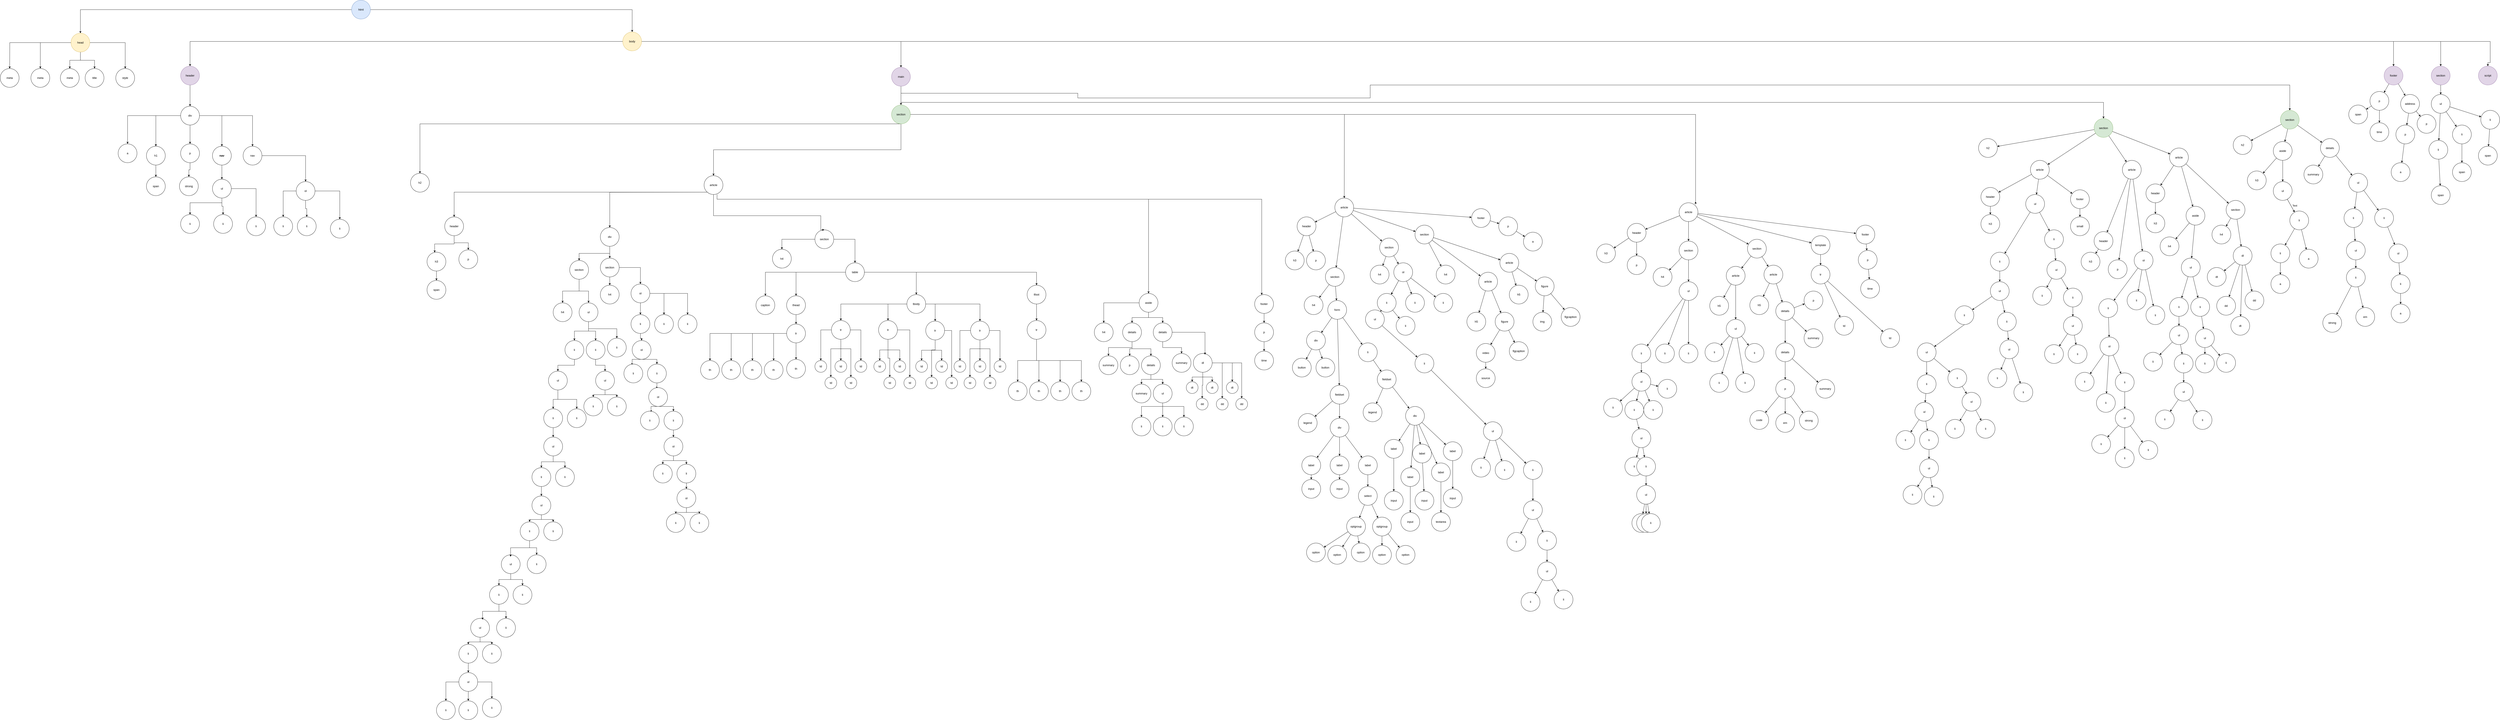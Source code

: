<mxfile version="28.2.0">
  <diagram name="Page-1" id="uAb-ncTJf2eY7pdTzjl4">
    <mxGraphModel dx="4618" dy="1445" grid="1" gridSize="10" guides="1" tooltips="1" connect="1" arrows="1" fold="1" page="1" pageScale="1" pageWidth="850" pageHeight="1100" math="0" shadow="0">
      <root>
        <mxCell id="0" />
        <mxCell id="1" parent="0" />
        <mxCell id="Ep49lHUHMITaR3YVPtm_-188" style="edgeStyle=orthogonalEdgeStyle;rounded=0;orthogonalLoop=1;jettySize=auto;html=1;entryX=0.5;entryY=0;entryDx=0;entryDy=0;" edge="1" parent="1" source="Ep49lHUHMITaR3YVPtm_-1" target="Ep49lHUHMITaR3YVPtm_-2">
          <mxGeometry relative="1" as="geometry" />
        </mxCell>
        <mxCell id="Ep49lHUHMITaR3YVPtm_-189" style="edgeStyle=orthogonalEdgeStyle;rounded=0;orthogonalLoop=1;jettySize=auto;html=1;entryX=0.5;entryY=0;entryDx=0;entryDy=0;" edge="1" parent="1" source="Ep49lHUHMITaR3YVPtm_-1" target="Ep49lHUHMITaR3YVPtm_-3">
          <mxGeometry relative="1" as="geometry" />
        </mxCell>
        <mxCell id="Ep49lHUHMITaR3YVPtm_-1" value="html" style="ellipse;whiteSpace=wrap;html=1;aspect=fixed;fillColor=#dae8fc;strokeColor=#6c8ebf;" vertex="1" parent="1">
          <mxGeometry x="-190" y="45" width="80" height="80" as="geometry" />
        </mxCell>
        <mxCell id="Ep49lHUHMITaR3YVPtm_-191" style="edgeStyle=orthogonalEdgeStyle;rounded=0;orthogonalLoop=1;jettySize=auto;html=1;entryX=0.5;entryY=0;entryDx=0;entryDy=0;" edge="1" parent="1" source="Ep49lHUHMITaR3YVPtm_-2" target="Ep49lHUHMITaR3YVPtm_-6">
          <mxGeometry relative="1" as="geometry" />
        </mxCell>
        <mxCell id="Ep49lHUHMITaR3YVPtm_-192" style="edgeStyle=orthogonalEdgeStyle;rounded=0;orthogonalLoop=1;jettySize=auto;html=1;entryX=0.5;entryY=0;entryDx=0;entryDy=0;" edge="1" parent="1" source="Ep49lHUHMITaR3YVPtm_-2" target="Ep49lHUHMITaR3YVPtm_-7">
          <mxGeometry relative="1" as="geometry" />
        </mxCell>
        <mxCell id="Ep49lHUHMITaR3YVPtm_-193" style="edgeStyle=orthogonalEdgeStyle;rounded=0;orthogonalLoop=1;jettySize=auto;html=1;entryX=0.5;entryY=0;entryDx=0;entryDy=0;" edge="1" parent="1" source="Ep49lHUHMITaR3YVPtm_-2" target="Ep49lHUHMITaR3YVPtm_-8">
          <mxGeometry relative="1" as="geometry" />
        </mxCell>
        <mxCell id="Ep49lHUHMITaR3YVPtm_-194" style="edgeStyle=orthogonalEdgeStyle;rounded=0;orthogonalLoop=1;jettySize=auto;html=1;entryX=0.5;entryY=0;entryDx=0;entryDy=0;" edge="1" parent="1" source="Ep49lHUHMITaR3YVPtm_-2" target="Ep49lHUHMITaR3YVPtm_-9">
          <mxGeometry relative="1" as="geometry" />
        </mxCell>
        <mxCell id="Ep49lHUHMITaR3YVPtm_-2" value="head" style="ellipse;whiteSpace=wrap;html=1;aspect=fixed;fillColor=#fff2cc;strokeColor=#d6b656;" vertex="1" parent="1">
          <mxGeometry x="-1380" y="185" width="80" height="80" as="geometry" />
        </mxCell>
        <mxCell id="Ep49lHUHMITaR3YVPtm_-179" style="edgeStyle=orthogonalEdgeStyle;rounded=0;orthogonalLoop=1;jettySize=auto;html=1;entryX=0.5;entryY=0;entryDx=0;entryDy=0;" edge="1" parent="1" source="Ep49lHUHMITaR3YVPtm_-3" target="Ep49lHUHMITaR3YVPtm_-11">
          <mxGeometry relative="1" as="geometry" />
        </mxCell>
        <mxCell id="Ep49lHUHMITaR3YVPtm_-180" style="edgeStyle=orthogonalEdgeStyle;rounded=0;orthogonalLoop=1;jettySize=auto;html=1;entryX=0.5;entryY=0;entryDx=0;entryDy=0;" edge="1" parent="1" source="Ep49lHUHMITaR3YVPtm_-3" target="Ep49lHUHMITaR3YVPtm_-917">
          <mxGeometry relative="1" as="geometry">
            <mxPoint x="8460" y="435.0" as="targetPoint" />
          </mxGeometry>
        </mxCell>
        <mxCell id="Ep49lHUHMITaR3YVPtm_-181" style="edgeStyle=orthogonalEdgeStyle;rounded=0;orthogonalLoop=1;jettySize=auto;html=1;entryX=0.5;entryY=0;entryDx=0;entryDy=0;" edge="1" parent="1" source="Ep49lHUHMITaR3YVPtm_-3" target="Ep49lHUHMITaR3YVPtm_-925">
          <mxGeometry relative="1" as="geometry">
            <mxPoint x="8600" y="435.0" as="targetPoint" />
          </mxGeometry>
        </mxCell>
        <mxCell id="Ep49lHUHMITaR3YVPtm_-182" style="edgeStyle=orthogonalEdgeStyle;rounded=0;orthogonalLoop=1;jettySize=auto;html=1;entryX=0.5;entryY=0;entryDx=0;entryDy=0;" edge="1" parent="1" source="Ep49lHUHMITaR3YVPtm_-3" target="Ep49lHUHMITaR3YVPtm_-933">
          <mxGeometry relative="1" as="geometry">
            <mxPoint x="8730" y="435.0" as="targetPoint" />
            <Array as="points">
              <mxPoint x="8880" y="220" />
              <mxPoint x="8880" y="310" />
              <mxPoint x="8870" y="310" />
            </Array>
          </mxGeometry>
        </mxCell>
        <mxCell id="Ep49lHUHMITaR3YVPtm_-3" value="body" style="ellipse;whiteSpace=wrap;html=1;aspect=fixed;fillColor=#fff2cc;strokeColor=#d6b656;" vertex="1" parent="1">
          <mxGeometry x="960" y="180" width="80" height="80" as="geometry" />
        </mxCell>
        <mxCell id="Ep49lHUHMITaR3YVPtm_-4" value="meta" style="ellipse;whiteSpace=wrap;html=1;aspect=fixed;" vertex="1" parent="1">
          <mxGeometry x="-1680" y="335" width="80" height="80" as="geometry" />
        </mxCell>
        <mxCell id="Ep49lHUHMITaR3YVPtm_-6" value="meta" style="ellipse;whiteSpace=wrap;html=1;aspect=fixed;" vertex="1" parent="1">
          <mxGeometry x="-1550" y="335" width="80" height="80" as="geometry" />
        </mxCell>
        <mxCell id="Ep49lHUHMITaR3YVPtm_-7" value="meta" style="ellipse;whiteSpace=wrap;html=1;aspect=fixed;" vertex="1" parent="1">
          <mxGeometry x="-1425" y="335" width="80" height="80" as="geometry" />
        </mxCell>
        <mxCell id="Ep49lHUHMITaR3YVPtm_-8" value="title" style="ellipse;whiteSpace=wrap;html=1;aspect=fixed;" vertex="1" parent="1">
          <mxGeometry x="-1320" y="335" width="80" height="80" as="geometry" />
        </mxCell>
        <mxCell id="Ep49lHUHMITaR3YVPtm_-9" value="style" style="ellipse;whiteSpace=wrap;html=1;aspect=fixed;" vertex="1" parent="1">
          <mxGeometry x="-1190" y="335" width="80" height="80" as="geometry" />
        </mxCell>
        <mxCell id="Ep49lHUHMITaR3YVPtm_-43" style="edgeStyle=orthogonalEdgeStyle;rounded=0;orthogonalLoop=1;jettySize=auto;html=1;entryX=0.5;entryY=0;entryDx=0;entryDy=0;" edge="1" parent="1" source="Ep49lHUHMITaR3YVPtm_-10" target="Ep49lHUHMITaR3YVPtm_-19">
          <mxGeometry relative="1" as="geometry" />
        </mxCell>
        <mxCell id="Ep49lHUHMITaR3YVPtm_-44" style="edgeStyle=orthogonalEdgeStyle;rounded=0;orthogonalLoop=1;jettySize=auto;html=1;entryX=0.5;entryY=0;entryDx=0;entryDy=0;" edge="1" parent="1" source="Ep49lHUHMITaR3YVPtm_-10" target="Ep49lHUHMITaR3YVPtm_-20">
          <mxGeometry relative="1" as="geometry" />
        </mxCell>
        <mxCell id="Ep49lHUHMITaR3YVPtm_-45" style="edgeStyle=orthogonalEdgeStyle;rounded=0;orthogonalLoop=1;jettySize=auto;html=1;entryX=0.5;entryY=0;entryDx=0;entryDy=0;" edge="1" parent="1" source="Ep49lHUHMITaR3YVPtm_-10" target="Ep49lHUHMITaR3YVPtm_-21">
          <mxGeometry relative="1" as="geometry" />
        </mxCell>
        <mxCell id="Ep49lHUHMITaR3YVPtm_-46" style="edgeStyle=orthogonalEdgeStyle;rounded=0;orthogonalLoop=1;jettySize=auto;html=1;entryX=0.5;entryY=0;entryDx=0;entryDy=0;" edge="1" parent="1" source="Ep49lHUHMITaR3YVPtm_-10" target="Ep49lHUHMITaR3YVPtm_-18">
          <mxGeometry relative="1" as="geometry" />
        </mxCell>
        <mxCell id="Ep49lHUHMITaR3YVPtm_-47" style="edgeStyle=orthogonalEdgeStyle;rounded=0;orthogonalLoop=1;jettySize=auto;html=1;entryX=0.5;entryY=0;entryDx=0;entryDy=0;" edge="1" parent="1" source="Ep49lHUHMITaR3YVPtm_-10" target="Ep49lHUHMITaR3YVPtm_-22">
          <mxGeometry relative="1" as="geometry" />
        </mxCell>
        <mxCell id="Ep49lHUHMITaR3YVPtm_-10" value="div" style="ellipse;whiteSpace=wrap;html=1;aspect=fixed;" vertex="1" parent="1">
          <mxGeometry x="-915" y="495" width="80" height="80" as="geometry" />
        </mxCell>
        <mxCell id="Ep49lHUHMITaR3YVPtm_-73" style="edgeStyle=orthogonalEdgeStyle;rounded=0;orthogonalLoop=1;jettySize=auto;html=1;" edge="1" parent="1" source="Ep49lHUHMITaR3YVPtm_-11" target="Ep49lHUHMITaR3YVPtm_-61">
          <mxGeometry relative="1" as="geometry" />
        </mxCell>
        <mxCell id="Ep49lHUHMITaR3YVPtm_-74" style="edgeStyle=orthogonalEdgeStyle;rounded=0;orthogonalLoop=1;jettySize=auto;html=1;entryX=0.5;entryY=0;entryDx=0;entryDy=0;exitX=0.5;exitY=1;exitDx=0;exitDy=0;" edge="1" parent="1" source="Ep49lHUHMITaR3YVPtm_-11" target="Ep49lHUHMITaR3YVPtm_-729">
          <mxGeometry relative="1" as="geometry">
            <mxPoint x="3550" y="440" as="sourcePoint" />
            <mxPoint x="7230" y="445.0" as="targetPoint" />
          </mxGeometry>
        </mxCell>
        <mxCell id="Ep49lHUHMITaR3YVPtm_-75" style="edgeStyle=orthogonalEdgeStyle;rounded=0;orthogonalLoop=1;jettySize=auto;html=1;entryX=0.5;entryY=0;entryDx=0;entryDy=0;exitX=0.5;exitY=1;exitDx=0;exitDy=0;" edge="1" parent="1" source="Ep49lHUHMITaR3YVPtm_-11" target="Ep49lHUHMITaR3YVPtm_-876">
          <mxGeometry relative="1" as="geometry">
            <mxPoint x="3550" y="440" as="sourcePoint" />
            <mxPoint x="8050" y="380.0" as="targetPoint" />
            <Array as="points">
              <mxPoint x="2140" y="440" />
              <mxPoint x="2890" y="440" />
              <mxPoint x="2890" y="460" />
              <mxPoint x="4130" y="460" />
              <mxPoint x="4130" y="405" />
            </Array>
          </mxGeometry>
        </mxCell>
        <mxCell id="Ep49lHUHMITaR3YVPtm_-11" value="main" style="ellipse;whiteSpace=wrap;html=1;aspect=fixed;fillColor=#e1d5e7;strokeColor=#9673a6;" vertex="1" parent="1">
          <mxGeometry x="2100" y="330" width="80" height="80" as="geometry" />
        </mxCell>
        <mxCell id="Ep49lHUHMITaR3YVPtm_-17" style="edgeStyle=orthogonalEdgeStyle;rounded=0;orthogonalLoop=1;jettySize=auto;html=1;entryX=0.5;entryY=0;entryDx=0;entryDy=0;" edge="1" parent="1" source="Ep49lHUHMITaR3YVPtm_-16" target="Ep49lHUHMITaR3YVPtm_-10">
          <mxGeometry relative="1" as="geometry" />
        </mxCell>
        <mxCell id="Ep49lHUHMITaR3YVPtm_-16" value="header" style="ellipse;whiteSpace=wrap;html=1;aspect=fixed;fillColor=#e1d5e7;strokeColor=#9673a6;" vertex="1" parent="1">
          <mxGeometry x="-915" y="325" width="80" height="80" as="geometry" />
        </mxCell>
        <mxCell id="Ep49lHUHMITaR3YVPtm_-29" style="edgeStyle=orthogonalEdgeStyle;rounded=0;orthogonalLoop=1;jettySize=auto;html=1;entryX=0.5;entryY=0;entryDx=0;entryDy=0;" edge="1" parent="1" source="Ep49lHUHMITaR3YVPtm_-18" target="Ep49lHUHMITaR3YVPtm_-23">
          <mxGeometry relative="1" as="geometry" />
        </mxCell>
        <mxCell id="Ep49lHUHMITaR3YVPtm_-18" value="h1" style="ellipse;whiteSpace=wrap;html=1;aspect=fixed;" vertex="1" parent="1">
          <mxGeometry x="-1060" y="665" width="80" height="80" as="geometry" />
        </mxCell>
        <mxCell id="Ep49lHUHMITaR3YVPtm_-30" style="edgeStyle=orthogonalEdgeStyle;rounded=0;orthogonalLoop=1;jettySize=auto;html=1;entryX=0.5;entryY=0;entryDx=0;entryDy=0;" edge="1" parent="1" source="Ep49lHUHMITaR3YVPtm_-19" target="Ep49lHUHMITaR3YVPtm_-24">
          <mxGeometry relative="1" as="geometry" />
        </mxCell>
        <mxCell id="Ep49lHUHMITaR3YVPtm_-19" value="p" style="ellipse;whiteSpace=wrap;html=1;aspect=fixed;" vertex="1" parent="1">
          <mxGeometry x="-915" y="655" width="80" height="80" as="geometry" />
        </mxCell>
        <mxCell id="Ep49lHUHMITaR3YVPtm_-31" style="edgeStyle=orthogonalEdgeStyle;rounded=0;orthogonalLoop=1;jettySize=auto;html=1;entryX=0.5;entryY=0;entryDx=0;entryDy=0;" edge="1" parent="1" source="Ep49lHUHMITaR3YVPtm_-20" target="Ep49lHUHMITaR3YVPtm_-25">
          <mxGeometry relative="1" as="geometry" />
        </mxCell>
        <mxCell id="Ep49lHUHMITaR3YVPtm_-20" value="nav" style="ellipse;whiteSpace=wrap;html=1;aspect=fixed;fontStyle=1" vertex="1" parent="1">
          <mxGeometry x="-780" y="665" width="80" height="80" as="geometry" />
        </mxCell>
        <mxCell id="Ep49lHUHMITaR3YVPtm_-42" style="edgeStyle=orthogonalEdgeStyle;rounded=0;orthogonalLoop=1;jettySize=auto;html=1;entryX=0.5;entryY=0;entryDx=0;entryDy=0;" edge="1" parent="1" source="Ep49lHUHMITaR3YVPtm_-21" target="Ep49lHUHMITaR3YVPtm_-37">
          <mxGeometry relative="1" as="geometry" />
        </mxCell>
        <mxCell id="Ep49lHUHMITaR3YVPtm_-21" value="nav" style="ellipse;whiteSpace=wrap;html=1;aspect=fixed;" vertex="1" parent="1">
          <mxGeometry x="-650" y="665" width="80" height="80" as="geometry" />
        </mxCell>
        <mxCell id="Ep49lHUHMITaR3YVPtm_-22" value="a" style="ellipse;whiteSpace=wrap;html=1;aspect=fixed;" vertex="1" parent="1">
          <mxGeometry x="-1180" y="655" width="80" height="80" as="geometry" />
        </mxCell>
        <mxCell id="Ep49lHUHMITaR3YVPtm_-23" value="span" style="ellipse;whiteSpace=wrap;html=1;aspect=fixed;" vertex="1" parent="1">
          <mxGeometry x="-1060" y="795" width="80" height="80" as="geometry" />
        </mxCell>
        <mxCell id="Ep49lHUHMITaR3YVPtm_-24" value="strong" style="ellipse;whiteSpace=wrap;html=1;aspect=fixed;" vertex="1" parent="1">
          <mxGeometry x="-920" y="795" width="80" height="80" as="geometry" />
        </mxCell>
        <mxCell id="Ep49lHUHMITaR3YVPtm_-32" style="edgeStyle=orthogonalEdgeStyle;rounded=0;orthogonalLoop=1;jettySize=auto;html=1;entryX=0.5;entryY=0;entryDx=0;entryDy=0;" edge="1" parent="1" source="Ep49lHUHMITaR3YVPtm_-25" target="Ep49lHUHMITaR3YVPtm_-27">
          <mxGeometry relative="1" as="geometry" />
        </mxCell>
        <mxCell id="Ep49lHUHMITaR3YVPtm_-33" style="edgeStyle=orthogonalEdgeStyle;rounded=0;orthogonalLoop=1;jettySize=auto;html=1;entryX=0.5;entryY=0;entryDx=0;entryDy=0;" edge="1" parent="1" source="Ep49lHUHMITaR3YVPtm_-25" target="Ep49lHUHMITaR3YVPtm_-28">
          <mxGeometry relative="1" as="geometry" />
        </mxCell>
        <mxCell id="Ep49lHUHMITaR3YVPtm_-34" style="edgeStyle=orthogonalEdgeStyle;rounded=0;orthogonalLoop=1;jettySize=auto;html=1;entryX=0.5;entryY=0;entryDx=0;entryDy=0;" edge="1" parent="1" source="Ep49lHUHMITaR3YVPtm_-25" target="Ep49lHUHMITaR3YVPtm_-26">
          <mxGeometry relative="1" as="geometry">
            <Array as="points">
              <mxPoint x="-740" y="905" />
              <mxPoint x="-875" y="905" />
            </Array>
          </mxGeometry>
        </mxCell>
        <mxCell id="Ep49lHUHMITaR3YVPtm_-25" value="ul" style="ellipse;whiteSpace=wrap;html=1;aspect=fixed;" vertex="1" parent="1">
          <mxGeometry x="-780" y="805" width="80" height="80" as="geometry" />
        </mxCell>
        <mxCell id="Ep49lHUHMITaR3YVPtm_-26" value="li" style="ellipse;whiteSpace=wrap;html=1;aspect=fixed;" vertex="1" parent="1">
          <mxGeometry x="-915" y="955" width="80" height="80" as="geometry" />
        </mxCell>
        <mxCell id="Ep49lHUHMITaR3YVPtm_-27" value="li" style="ellipse;whiteSpace=wrap;html=1;aspect=fixed;" vertex="1" parent="1">
          <mxGeometry x="-775" y="955" width="80" height="80" as="geometry" />
        </mxCell>
        <mxCell id="Ep49lHUHMITaR3YVPtm_-28" value="li" style="ellipse;whiteSpace=wrap;html=1;aspect=fixed;" vertex="1" parent="1">
          <mxGeometry x="-635" y="965" width="80" height="80" as="geometry" />
        </mxCell>
        <mxCell id="Ep49lHUHMITaR3YVPtm_-35" style="edgeStyle=orthogonalEdgeStyle;rounded=0;orthogonalLoop=1;jettySize=auto;html=1;entryX=0.5;entryY=0;entryDx=0;entryDy=0;" edge="1" parent="1" source="Ep49lHUHMITaR3YVPtm_-37" target="Ep49lHUHMITaR3YVPtm_-38">
          <mxGeometry relative="1" as="geometry" />
        </mxCell>
        <mxCell id="Ep49lHUHMITaR3YVPtm_-36" style="edgeStyle=orthogonalEdgeStyle;rounded=0;orthogonalLoop=1;jettySize=auto;html=1;entryX=0.5;entryY=0;entryDx=0;entryDy=0;" edge="1" parent="1" source="Ep49lHUHMITaR3YVPtm_-37" target="Ep49lHUHMITaR3YVPtm_-39">
          <mxGeometry relative="1" as="geometry" />
        </mxCell>
        <mxCell id="Ep49lHUHMITaR3YVPtm_-41" style="edgeStyle=orthogonalEdgeStyle;rounded=0;orthogonalLoop=1;jettySize=auto;html=1;entryX=0.5;entryY=0;entryDx=0;entryDy=0;" edge="1" parent="1" source="Ep49lHUHMITaR3YVPtm_-37" target="Ep49lHUHMITaR3YVPtm_-40">
          <mxGeometry relative="1" as="geometry" />
        </mxCell>
        <mxCell id="Ep49lHUHMITaR3YVPtm_-37" value="ol" style="ellipse;whiteSpace=wrap;html=1;aspect=fixed;" vertex="1" parent="1">
          <mxGeometry x="-425" y="815" width="80" height="80" as="geometry" />
        </mxCell>
        <mxCell id="Ep49lHUHMITaR3YVPtm_-38" value="li" style="ellipse;whiteSpace=wrap;html=1;aspect=fixed;" vertex="1" parent="1">
          <mxGeometry x="-420" y="965" width="80" height="80" as="geometry" />
        </mxCell>
        <mxCell id="Ep49lHUHMITaR3YVPtm_-39" value="li" style="ellipse;whiteSpace=wrap;html=1;aspect=fixed;" vertex="1" parent="1">
          <mxGeometry x="-280" y="975" width="80" height="80" as="geometry" />
        </mxCell>
        <mxCell id="Ep49lHUHMITaR3YVPtm_-40" value="li" style="ellipse;whiteSpace=wrap;html=1;aspect=fixed;" vertex="1" parent="1">
          <mxGeometry x="-520" y="965" width="80" height="80" as="geometry" />
        </mxCell>
        <mxCell id="Ep49lHUHMITaR3YVPtm_-99" style="edgeStyle=orthogonalEdgeStyle;rounded=0;orthogonalLoop=1;jettySize=auto;html=1;entryX=0.5;entryY=0;entryDx=0;entryDy=0;" edge="1" parent="1" source="Ep49lHUHMITaR3YVPtm_-58" target="Ep49lHUHMITaR3YVPtm_-95">
          <mxGeometry relative="1" as="geometry" />
        </mxCell>
        <mxCell id="Ep49lHUHMITaR3YVPtm_-58" value="header" style="ellipse;whiteSpace=wrap;html=1;aspect=fixed;" vertex="1" parent="1">
          <mxGeometry x="205" y="965" width="80" height="80" as="geometry" />
        </mxCell>
        <mxCell id="Ep49lHUHMITaR3YVPtm_-151" style="edgeStyle=orthogonalEdgeStyle;rounded=0;orthogonalLoop=1;jettySize=auto;html=1;entryX=0.5;entryY=0;entryDx=0;entryDy=0;exitX=0.5;exitY=1;exitDx=0;exitDy=0;" edge="1" parent="1" source="Ep49lHUHMITaR3YVPtm_-59" target="Ep49lHUHMITaR3YVPtm_-96">
          <mxGeometry relative="1" as="geometry">
            <mxPoint x="695" y="1100" as="sourcePoint" />
          </mxGeometry>
        </mxCell>
        <mxCell id="Ep49lHUHMITaR3YVPtm_-152" style="edgeStyle=orthogonalEdgeStyle;rounded=0;orthogonalLoop=1;jettySize=auto;html=1;exitX=0.5;exitY=1;exitDx=0;exitDy=0;" edge="1" parent="1" source="Ep49lHUHMITaR3YVPtm_-59" target="Ep49lHUHMITaR3YVPtm_-110">
          <mxGeometry relative="1" as="geometry">
            <mxPoint x="695" y="1100" as="sourcePoint" />
            <Array as="points" />
          </mxGeometry>
        </mxCell>
        <mxCell id="Ep49lHUHMITaR3YVPtm_-59" value="div" style="ellipse;whiteSpace=wrap;html=1;aspect=fixed;" vertex="1" parent="1">
          <mxGeometry x="865" y="1010" width="80" height="80" as="geometry" />
        </mxCell>
        <mxCell id="Ep49lHUHMITaR3YVPtm_-60" value="h2" style="ellipse;whiteSpace=wrap;html=1;aspect=fixed;" vertex="1" parent="1">
          <mxGeometry x="60" y="780" width="80" height="80" as="geometry" />
        </mxCell>
        <mxCell id="Ep49lHUHMITaR3YVPtm_-76" style="edgeStyle=orthogonalEdgeStyle;rounded=0;orthogonalLoop=1;jettySize=auto;html=1;entryX=0.5;entryY=0;entryDx=0;entryDy=0;" edge="1" parent="1" source="Ep49lHUHMITaR3YVPtm_-61" target="Ep49lHUHMITaR3YVPtm_-60">
          <mxGeometry relative="1" as="geometry">
            <Array as="points">
              <mxPoint x="100" y="570" />
            </Array>
          </mxGeometry>
        </mxCell>
        <mxCell id="Ep49lHUHMITaR3YVPtm_-77" style="edgeStyle=orthogonalEdgeStyle;rounded=0;orthogonalLoop=1;jettySize=auto;html=1;entryX=0.5;entryY=0;entryDx=0;entryDy=0;" edge="1" parent="1" source="Ep49lHUHMITaR3YVPtm_-61" target="Ep49lHUHMITaR3YVPtm_-70">
          <mxGeometry relative="1" as="geometry">
            <Array as="points">
              <mxPoint x="2140" y="680" />
              <mxPoint x="1345" y="680" />
            </Array>
          </mxGeometry>
        </mxCell>
        <mxCell id="Ep49lHUHMITaR3YVPtm_-78" style="edgeStyle=orthogonalEdgeStyle;rounded=0;orthogonalLoop=1;jettySize=auto;html=1;entryX=0.5;entryY=0;entryDx=0;entryDy=0;" edge="1" parent="1" source="Ep49lHUHMITaR3YVPtm_-61">
          <mxGeometry relative="1" as="geometry">
            <mxPoint x="4020" y="885" as="targetPoint" />
          </mxGeometry>
        </mxCell>
        <mxCell id="Ep49lHUHMITaR3YVPtm_-61" value="section" style="ellipse;whiteSpace=wrap;html=1;aspect=fixed;fillColor=#d5e8d4;strokeColor=#82b366;" vertex="1" parent="1">
          <mxGeometry x="2100" y="490" width="80" height="80" as="geometry" />
        </mxCell>
        <mxCell id="Ep49lHUHMITaR3YVPtm_-234" style="edgeStyle=orthogonalEdgeStyle;rounded=0;orthogonalLoop=1;jettySize=auto;html=1;entryX=0.5;entryY=0;entryDx=0;entryDy=0;" edge="1" parent="1" source="Ep49lHUHMITaR3YVPtm_-62" target="Ep49lHUHMITaR3YVPtm_-199">
          <mxGeometry relative="1" as="geometry" />
        </mxCell>
        <mxCell id="Ep49lHUHMITaR3YVPtm_-235" style="edgeStyle=orthogonalEdgeStyle;rounded=0;orthogonalLoop=1;jettySize=auto;html=1;entryX=0.5;entryY=0;entryDx=0;entryDy=0;" edge="1" parent="1" source="Ep49lHUHMITaR3YVPtm_-62" target="Ep49lHUHMITaR3YVPtm_-200">
          <mxGeometry relative="1" as="geometry" />
        </mxCell>
        <mxCell id="Ep49lHUHMITaR3YVPtm_-62" value="section" style="ellipse;whiteSpace=wrap;html=1;aspect=fixed;" vertex="1" parent="1">
          <mxGeometry x="1775" y="1020" width="80" height="80" as="geometry" />
        </mxCell>
        <mxCell id="Ep49lHUHMITaR3YVPtm_-308" style="edgeStyle=orthogonalEdgeStyle;rounded=0;orthogonalLoop=1;jettySize=auto;html=1;entryX=0.5;entryY=0;entryDx=0;entryDy=0;" edge="1" parent="1" source="Ep49lHUHMITaR3YVPtm_-63" target="Ep49lHUHMITaR3YVPtm_-287">
          <mxGeometry relative="1" as="geometry" />
        </mxCell>
        <mxCell id="Ep49lHUHMITaR3YVPtm_-309" style="edgeStyle=orthogonalEdgeStyle;rounded=0;orthogonalLoop=1;jettySize=auto;html=1;entryX=0.5;entryY=0;entryDx=0;entryDy=0;" edge="1" parent="1" source="Ep49lHUHMITaR3YVPtm_-63" target="Ep49lHUHMITaR3YVPtm_-288">
          <mxGeometry relative="1" as="geometry" />
        </mxCell>
        <mxCell id="Ep49lHUHMITaR3YVPtm_-310" style="edgeStyle=orthogonalEdgeStyle;rounded=0;orthogonalLoop=1;jettySize=auto;html=1;entryX=0.5;entryY=0;entryDx=0;entryDy=0;" edge="1" parent="1" source="Ep49lHUHMITaR3YVPtm_-63" target="Ep49lHUHMITaR3YVPtm_-289">
          <mxGeometry relative="1" as="geometry" />
        </mxCell>
        <mxCell id="Ep49lHUHMITaR3YVPtm_-63" value="aside" style="ellipse;whiteSpace=wrap;html=1;aspect=fixed;" vertex="1" parent="1">
          <mxGeometry x="3150" y="1290" width="80" height="80" as="geometry" />
        </mxCell>
        <mxCell id="Ep49lHUHMITaR3YVPtm_-331" style="edgeStyle=orthogonalEdgeStyle;rounded=0;orthogonalLoop=1;jettySize=auto;html=1;entryX=0.5;entryY=0;entryDx=0;entryDy=0;" edge="1" parent="1" source="Ep49lHUHMITaR3YVPtm_-65" target="Ep49lHUHMITaR3YVPtm_-329">
          <mxGeometry relative="1" as="geometry" />
        </mxCell>
        <mxCell id="Ep49lHUHMITaR3YVPtm_-65" value="footer" style="ellipse;whiteSpace=wrap;html=1;aspect=fixed;" vertex="1" parent="1">
          <mxGeometry x="3640" y="1295" width="80" height="80" as="geometry" />
        </mxCell>
        <mxCell id="Ep49lHUHMITaR3YVPtm_-183" style="edgeStyle=orthogonalEdgeStyle;rounded=0;orthogonalLoop=1;jettySize=auto;html=1;entryX=0.5;entryY=0;entryDx=0;entryDy=0;" edge="1" parent="1" target="Ep49lHUHMITaR3YVPtm_-58">
          <mxGeometry relative="1" as="geometry">
            <mxPoint x="1355" y="860.0" as="sourcePoint" />
            <Array as="points">
              <mxPoint x="245" y="860" />
            </Array>
          </mxGeometry>
        </mxCell>
        <mxCell id="Ep49lHUHMITaR3YVPtm_-184" style="edgeStyle=orthogonalEdgeStyle;rounded=0;orthogonalLoop=1;jettySize=auto;html=1;entryX=0.5;entryY=0;entryDx=0;entryDy=0;" edge="1" parent="1" target="Ep49lHUHMITaR3YVPtm_-59">
          <mxGeometry relative="1" as="geometry">
            <mxPoint x="1355" y="860.0" as="sourcePoint" />
          </mxGeometry>
        </mxCell>
        <mxCell id="Ep49lHUHMITaR3YVPtm_-185" style="edgeStyle=orthogonalEdgeStyle;rounded=0;orthogonalLoop=1;jettySize=auto;html=1;entryX=0.5;entryY=0;entryDx=0;entryDy=0;exitX=0.5;exitY=1;exitDx=0;exitDy=0;" edge="1" parent="1" source="Ep49lHUHMITaR3YVPtm_-70" target="Ep49lHUHMITaR3YVPtm_-62">
          <mxGeometry relative="1" as="geometry">
            <mxPoint x="2200" y="780" as="sourcePoint" />
            <Array as="points">
              <mxPoint x="1345" y="960" />
              <mxPoint x="1800" y="960" />
              <mxPoint x="1800" y="1020" />
            </Array>
          </mxGeometry>
        </mxCell>
        <mxCell id="Ep49lHUHMITaR3YVPtm_-186" style="edgeStyle=orthogonalEdgeStyle;rounded=0;orthogonalLoop=1;jettySize=auto;html=1;" edge="1" parent="1" target="Ep49lHUHMITaR3YVPtm_-63">
          <mxGeometry relative="1" as="geometry">
            <mxPoint x="1360" y="870" as="sourcePoint" />
            <Array as="points">
              <mxPoint x="1360" y="890" />
              <mxPoint x="3190" y="890" />
            </Array>
          </mxGeometry>
        </mxCell>
        <mxCell id="Ep49lHUHMITaR3YVPtm_-187" style="edgeStyle=orthogonalEdgeStyle;rounded=0;orthogonalLoop=1;jettySize=auto;html=1;" edge="1" parent="1" target="Ep49lHUHMITaR3YVPtm_-65">
          <mxGeometry relative="1" as="geometry">
            <mxPoint x="1360" y="870" as="sourcePoint" />
            <Array as="points">
              <mxPoint x="1360" y="890" />
              <mxPoint x="3670" y="890" />
            </Array>
          </mxGeometry>
        </mxCell>
        <mxCell id="Ep49lHUHMITaR3YVPtm_-70" value="article" style="ellipse;whiteSpace=wrap;html=1;aspect=fixed;" vertex="1" parent="1">
          <mxGeometry x="1305" y="790" width="80" height="80" as="geometry" />
        </mxCell>
        <mxCell id="Ep49lHUHMITaR3YVPtm_-79" style="edgeStyle=orthogonalEdgeStyle;rounded=0;orthogonalLoop=1;jettySize=auto;html=1;" edge="1" parent="1" source="Ep49lHUHMITaR3YVPtm_-61">
          <mxGeometry relative="1" as="geometry">
            <mxPoint x="5510" y="900" as="targetPoint" />
            <Array as="points">
              <mxPoint x="5510" y="530" />
              <mxPoint x="5510" y="913" />
            </Array>
          </mxGeometry>
        </mxCell>
        <mxCell id="Ep49lHUHMITaR3YVPtm_-101" style="edgeStyle=orthogonalEdgeStyle;rounded=0;orthogonalLoop=1;jettySize=auto;html=1;entryX=0.5;entryY=0;entryDx=0;entryDy=0;" edge="1" parent="1" source="Ep49lHUHMITaR3YVPtm_-91" target="Ep49lHUHMITaR3YVPtm_-97">
          <mxGeometry relative="1" as="geometry" />
        </mxCell>
        <mxCell id="Ep49lHUHMITaR3YVPtm_-91" value="h3" style="ellipse;whiteSpace=wrap;html=1;aspect=fixed;" vertex="1" parent="1">
          <mxGeometry x="130" y="1115" width="80" height="80" as="geometry" />
        </mxCell>
        <mxCell id="Ep49lHUHMITaR3YVPtm_-95" value="p" style="ellipse;whiteSpace=wrap;html=1;aspect=fixed;" vertex="1" parent="1">
          <mxGeometry x="265" y="1105" width="80" height="80" as="geometry" />
        </mxCell>
        <mxCell id="Ep49lHUHMITaR3YVPtm_-114" style="edgeStyle=orthogonalEdgeStyle;rounded=0;orthogonalLoop=1;jettySize=auto;html=1;" edge="1" parent="1" source="Ep49lHUHMITaR3YVPtm_-96" target="Ep49lHUHMITaR3YVPtm_-111">
          <mxGeometry relative="1" as="geometry" />
        </mxCell>
        <mxCell id="Ep49lHUHMITaR3YVPtm_-115" style="edgeStyle=orthogonalEdgeStyle;rounded=0;orthogonalLoop=1;jettySize=auto;html=1;entryX=0.5;entryY=0;entryDx=0;entryDy=0;" edge="1" parent="1" source="Ep49lHUHMITaR3YVPtm_-96" target="Ep49lHUHMITaR3YVPtm_-112">
          <mxGeometry relative="1" as="geometry" />
        </mxCell>
        <mxCell id="Ep49lHUHMITaR3YVPtm_-96" value="section" style="ellipse;whiteSpace=wrap;html=1;aspect=fixed;" vertex="1" parent="1">
          <mxGeometry x="735" y="1150" width="80" height="80" as="geometry" />
        </mxCell>
        <mxCell id="Ep49lHUHMITaR3YVPtm_-97" value="span" style="ellipse;whiteSpace=wrap;html=1;aspect=fixed;" vertex="1" parent="1">
          <mxGeometry x="130" y="1235" width="80" height="80" as="geometry" />
        </mxCell>
        <mxCell id="Ep49lHUHMITaR3YVPtm_-100" style="edgeStyle=orthogonalEdgeStyle;rounded=0;orthogonalLoop=1;jettySize=auto;html=1;entryX=0.405;entryY=0.014;entryDx=0;entryDy=0;entryPerimeter=0;" edge="1" parent="1" source="Ep49lHUHMITaR3YVPtm_-58" target="Ep49lHUHMITaR3YVPtm_-91">
          <mxGeometry relative="1" as="geometry" />
        </mxCell>
        <mxCell id="Ep49lHUHMITaR3YVPtm_-156" style="edgeStyle=orthogonalEdgeStyle;rounded=0;orthogonalLoop=1;jettySize=auto;html=1;entryX=0.5;entryY=0;entryDx=0;entryDy=0;" edge="1" parent="1" source="Ep49lHUHMITaR3YVPtm_-110" target="Ep49lHUHMITaR3YVPtm_-153">
          <mxGeometry relative="1" as="geometry" />
        </mxCell>
        <mxCell id="Ep49lHUHMITaR3YVPtm_-157" style="edgeStyle=orthogonalEdgeStyle;rounded=0;orthogonalLoop=1;jettySize=auto;html=1;entryX=0.5;entryY=0;entryDx=0;entryDy=0;" edge="1" parent="1" source="Ep49lHUHMITaR3YVPtm_-110" target="Ep49lHUHMITaR3YVPtm_-154">
          <mxGeometry relative="1" as="geometry" />
        </mxCell>
        <mxCell id="Ep49lHUHMITaR3YVPtm_-110" value="section" style="ellipse;whiteSpace=wrap;html=1;aspect=fixed;" vertex="1" parent="1">
          <mxGeometry x="865" y="1140" width="80" height="80" as="geometry" />
        </mxCell>
        <mxCell id="Ep49lHUHMITaR3YVPtm_-111" value="h4" style="ellipse;whiteSpace=wrap;html=1;aspect=fixed;" vertex="1" parent="1">
          <mxGeometry x="665" y="1330" width="80" height="80" as="geometry" />
        </mxCell>
        <mxCell id="Ep49lHUHMITaR3YVPtm_-118" style="edgeStyle=orthogonalEdgeStyle;rounded=0;orthogonalLoop=1;jettySize=auto;html=1;entryX=0.5;entryY=0;entryDx=0;entryDy=0;" edge="1" parent="1" source="Ep49lHUHMITaR3YVPtm_-112" target="Ep49lHUHMITaR3YVPtm_-116">
          <mxGeometry relative="1" as="geometry" />
        </mxCell>
        <mxCell id="Ep49lHUHMITaR3YVPtm_-119" style="edgeStyle=orthogonalEdgeStyle;rounded=0;orthogonalLoop=1;jettySize=auto;html=1;entryX=0.5;entryY=0;entryDx=0;entryDy=0;" edge="1" parent="1" source="Ep49lHUHMITaR3YVPtm_-112" target="Ep49lHUHMITaR3YVPtm_-113">
          <mxGeometry relative="1" as="geometry" />
        </mxCell>
        <mxCell id="Ep49lHUHMITaR3YVPtm_-120" style="edgeStyle=orthogonalEdgeStyle;rounded=0;orthogonalLoop=1;jettySize=auto;html=1;" edge="1" parent="1" source="Ep49lHUHMITaR3YVPtm_-112" target="Ep49lHUHMITaR3YVPtm_-117">
          <mxGeometry relative="1" as="geometry">
            <Array as="points">
              <mxPoint x="815" y="1440" />
              <mxPoint x="935" y="1440" />
            </Array>
          </mxGeometry>
        </mxCell>
        <mxCell id="Ep49lHUHMITaR3YVPtm_-112" value="ul" style="ellipse;whiteSpace=wrap;html=1;aspect=fixed;" vertex="1" parent="1">
          <mxGeometry x="775" y="1330" width="80" height="80" as="geometry" />
        </mxCell>
        <mxCell id="Ep49lHUHMITaR3YVPtm_-144" style="edgeStyle=orthogonalEdgeStyle;rounded=0;orthogonalLoop=1;jettySize=auto;html=1;entryX=0.5;entryY=0;entryDx=0;entryDy=0;" edge="1" parent="1" source="Ep49lHUHMITaR3YVPtm_-113" target="Ep49lHUHMITaR3YVPtm_-121">
          <mxGeometry relative="1" as="geometry" />
        </mxCell>
        <mxCell id="Ep49lHUHMITaR3YVPtm_-113" value="li" style="ellipse;whiteSpace=wrap;html=1;aspect=fixed;" vertex="1" parent="1">
          <mxGeometry x="715" y="1490" width="80" height="80" as="geometry" />
        </mxCell>
        <mxCell id="Ep49lHUHMITaR3YVPtm_-150" style="edgeStyle=orthogonalEdgeStyle;rounded=0;orthogonalLoop=1;jettySize=auto;html=1;entryX=0.5;entryY=0;entryDx=0;entryDy=0;" edge="1" parent="1" source="Ep49lHUHMITaR3YVPtm_-116" target="Ep49lHUHMITaR3YVPtm_-147">
          <mxGeometry relative="1" as="geometry" />
        </mxCell>
        <mxCell id="Ep49lHUHMITaR3YVPtm_-116" value="li" style="ellipse;whiteSpace=wrap;html=1;aspect=fixed;" vertex="1" parent="1">
          <mxGeometry x="805" y="1490" width="80" height="80" as="geometry" />
        </mxCell>
        <mxCell id="Ep49lHUHMITaR3YVPtm_-117" value="li" style="ellipse;whiteSpace=wrap;html=1;aspect=fixed;" vertex="1" parent="1">
          <mxGeometry x="895" y="1480" width="80" height="80" as="geometry" />
        </mxCell>
        <mxCell id="Ep49lHUHMITaR3YVPtm_-145" style="edgeStyle=orthogonalEdgeStyle;rounded=0;orthogonalLoop=1;jettySize=auto;html=1;entryX=0.5;entryY=0;entryDx=0;entryDy=0;" edge="1" parent="1" source="Ep49lHUHMITaR3YVPtm_-121" target="Ep49lHUHMITaR3YVPtm_-124">
          <mxGeometry relative="1" as="geometry" />
        </mxCell>
        <mxCell id="Ep49lHUHMITaR3YVPtm_-146" style="edgeStyle=orthogonalEdgeStyle;rounded=0;orthogonalLoop=1;jettySize=auto;html=1;entryX=0.5;entryY=0;entryDx=0;entryDy=0;" edge="1" parent="1" source="Ep49lHUHMITaR3YVPtm_-121" target="Ep49lHUHMITaR3YVPtm_-123">
          <mxGeometry relative="1" as="geometry" />
        </mxCell>
        <mxCell id="Ep49lHUHMITaR3YVPtm_-121" value="ul" style="ellipse;whiteSpace=wrap;html=1;aspect=fixed;" vertex="1" parent="1">
          <mxGeometry x="645" y="1620" width="80" height="80" as="geometry" />
        </mxCell>
        <mxCell id="Ep49lHUHMITaR3YVPtm_-948" style="edgeStyle=orthogonalEdgeStyle;rounded=0;orthogonalLoop=1;jettySize=auto;html=1;entryX=0.5;entryY=0;entryDx=0;entryDy=0;" edge="1" parent="1" source="Ep49lHUHMITaR3YVPtm_-123" target="Ep49lHUHMITaR3YVPtm_-125">
          <mxGeometry relative="1" as="geometry" />
        </mxCell>
        <mxCell id="Ep49lHUHMITaR3YVPtm_-123" value="li" style="ellipse;whiteSpace=wrap;html=1;aspect=fixed;" vertex="1" parent="1">
          <mxGeometry x="625" y="1780" width="80" height="80" as="geometry" />
        </mxCell>
        <mxCell id="Ep49lHUHMITaR3YVPtm_-124" value="li" style="ellipse;whiteSpace=wrap;html=1;aspect=fixed;" vertex="1" parent="1">
          <mxGeometry x="725" y="1780" width="80" height="80" as="geometry" />
        </mxCell>
        <mxCell id="Ep49lHUHMITaR3YVPtm_-949" style="edgeStyle=orthogonalEdgeStyle;rounded=0;orthogonalLoop=1;jettySize=auto;html=1;entryX=0.5;entryY=0;entryDx=0;entryDy=0;" edge="1" parent="1" source="Ep49lHUHMITaR3YVPtm_-125" target="Ep49lHUHMITaR3YVPtm_-126">
          <mxGeometry relative="1" as="geometry" />
        </mxCell>
        <mxCell id="Ep49lHUHMITaR3YVPtm_-950" style="edgeStyle=orthogonalEdgeStyle;rounded=0;orthogonalLoop=1;jettySize=auto;html=1;entryX=0.5;entryY=0;entryDx=0;entryDy=0;" edge="1" parent="1" source="Ep49lHUHMITaR3YVPtm_-125" target="Ep49lHUHMITaR3YVPtm_-127">
          <mxGeometry relative="1" as="geometry" />
        </mxCell>
        <mxCell id="Ep49lHUHMITaR3YVPtm_-125" value="ul" style="ellipse;whiteSpace=wrap;html=1;aspect=fixed;" vertex="1" parent="1">
          <mxGeometry x="625" y="1900" width="80" height="80" as="geometry" />
        </mxCell>
        <mxCell id="Ep49lHUHMITaR3YVPtm_-951" style="edgeStyle=orthogonalEdgeStyle;rounded=0;orthogonalLoop=1;jettySize=auto;html=1;entryX=0.5;entryY=0;entryDx=0;entryDy=0;" edge="1" parent="1" source="Ep49lHUHMITaR3YVPtm_-126" target="Ep49lHUHMITaR3YVPtm_-128">
          <mxGeometry relative="1" as="geometry" />
        </mxCell>
        <mxCell id="Ep49lHUHMITaR3YVPtm_-126" value="li" style="ellipse;whiteSpace=wrap;html=1;aspect=fixed;" vertex="1" parent="1">
          <mxGeometry x="575" y="2030" width="80" height="80" as="geometry" />
        </mxCell>
        <mxCell id="Ep49lHUHMITaR3YVPtm_-127" value="li" style="ellipse;whiteSpace=wrap;html=1;aspect=fixed;" vertex="1" parent="1">
          <mxGeometry x="675" y="2030" width="80" height="80" as="geometry" />
        </mxCell>
        <mxCell id="Ep49lHUHMITaR3YVPtm_-952" style="edgeStyle=orthogonalEdgeStyle;rounded=0;orthogonalLoop=1;jettySize=auto;html=1;entryX=0.5;entryY=0;entryDx=0;entryDy=0;" edge="1" parent="1" source="Ep49lHUHMITaR3YVPtm_-128" target="Ep49lHUHMITaR3YVPtm_-129">
          <mxGeometry relative="1" as="geometry" />
        </mxCell>
        <mxCell id="Ep49lHUHMITaR3YVPtm_-953" style="edgeStyle=orthogonalEdgeStyle;rounded=0;orthogonalLoop=1;jettySize=auto;html=1;entryX=0.5;entryY=0;entryDx=0;entryDy=0;" edge="1" parent="1" source="Ep49lHUHMITaR3YVPtm_-128" target="Ep49lHUHMITaR3YVPtm_-130">
          <mxGeometry relative="1" as="geometry" />
        </mxCell>
        <mxCell id="Ep49lHUHMITaR3YVPtm_-128" value="ul" style="ellipse;whiteSpace=wrap;html=1;aspect=fixed;" vertex="1" parent="1">
          <mxGeometry x="575" y="2150" width="80" height="80" as="geometry" />
        </mxCell>
        <mxCell id="Ep49lHUHMITaR3YVPtm_-955" style="edgeStyle=orthogonalEdgeStyle;rounded=0;orthogonalLoop=1;jettySize=auto;html=1;entryX=0.5;entryY=0;entryDx=0;entryDy=0;" edge="1" parent="1" source="Ep49lHUHMITaR3YVPtm_-129" target="Ep49lHUHMITaR3YVPtm_-132">
          <mxGeometry relative="1" as="geometry" />
        </mxCell>
        <mxCell id="Ep49lHUHMITaR3YVPtm_-129" value="li" style="ellipse;whiteSpace=wrap;html=1;aspect=fixed;" vertex="1" parent="1">
          <mxGeometry x="525" y="2260" width="80" height="80" as="geometry" />
        </mxCell>
        <mxCell id="Ep49lHUHMITaR3YVPtm_-130" value="li" style="ellipse;whiteSpace=wrap;html=1;aspect=fixed;" vertex="1" parent="1">
          <mxGeometry x="625" y="2260" width="80" height="80" as="geometry" />
        </mxCell>
        <mxCell id="Ep49lHUHMITaR3YVPtm_-956" style="edgeStyle=orthogonalEdgeStyle;rounded=0;orthogonalLoop=1;jettySize=auto;html=1;entryX=0.5;entryY=0;entryDx=0;entryDy=0;" edge="1" parent="1" source="Ep49lHUHMITaR3YVPtm_-131" target="Ep49lHUHMITaR3YVPtm_-133">
          <mxGeometry relative="1" as="geometry" />
        </mxCell>
        <mxCell id="Ep49lHUHMITaR3YVPtm_-957" style="edgeStyle=orthogonalEdgeStyle;rounded=0;orthogonalLoop=1;jettySize=auto;html=1;entryX=0.5;entryY=0;entryDx=0;entryDy=0;" edge="1" parent="1" source="Ep49lHUHMITaR3YVPtm_-131" target="Ep49lHUHMITaR3YVPtm_-134">
          <mxGeometry relative="1" as="geometry" />
        </mxCell>
        <mxCell id="Ep49lHUHMITaR3YVPtm_-131" value="ul" style="ellipse;whiteSpace=wrap;html=1;aspect=fixed;" vertex="1" parent="1">
          <mxGeometry x="445" y="2400" width="80" height="80" as="geometry" />
        </mxCell>
        <mxCell id="Ep49lHUHMITaR3YVPtm_-132" value="li" style="ellipse;whiteSpace=wrap;html=1;aspect=fixed;" vertex="1" parent="1">
          <mxGeometry x="555" y="2400" width="80" height="80" as="geometry" />
        </mxCell>
        <mxCell id="Ep49lHUHMITaR3YVPtm_-959" style="edgeStyle=orthogonalEdgeStyle;rounded=0;orthogonalLoop=1;jettySize=auto;html=1;entryX=0.5;entryY=0;entryDx=0;entryDy=0;" edge="1" parent="1" source="Ep49lHUHMITaR3YVPtm_-133" target="Ep49lHUHMITaR3YVPtm_-136">
          <mxGeometry relative="1" as="geometry" />
        </mxCell>
        <mxCell id="Ep49lHUHMITaR3YVPtm_-133" value="li" style="ellipse;whiteSpace=wrap;html=1;aspect=fixed;" vertex="1" parent="1">
          <mxGeometry x="395" y="2530" width="80" height="80" as="geometry" />
        </mxCell>
        <mxCell id="Ep49lHUHMITaR3YVPtm_-134" value="li" style="ellipse;whiteSpace=wrap;html=1;aspect=fixed;" vertex="1" parent="1">
          <mxGeometry x="495" y="2530" width="80" height="80" as="geometry" />
        </mxCell>
        <mxCell id="Ep49lHUHMITaR3YVPtm_-960" style="edgeStyle=orthogonalEdgeStyle;rounded=0;orthogonalLoop=1;jettySize=auto;html=1;entryX=0.5;entryY=0;entryDx=0;entryDy=0;" edge="1" parent="1" source="Ep49lHUHMITaR3YVPtm_-135" target="Ep49lHUHMITaR3YVPtm_-137">
          <mxGeometry relative="1" as="geometry" />
        </mxCell>
        <mxCell id="Ep49lHUHMITaR3YVPtm_-961" style="edgeStyle=orthogonalEdgeStyle;rounded=0;orthogonalLoop=1;jettySize=auto;html=1;entryX=0.5;entryY=0;entryDx=0;entryDy=0;" edge="1" parent="1" source="Ep49lHUHMITaR3YVPtm_-135" target="Ep49lHUHMITaR3YVPtm_-138">
          <mxGeometry relative="1" as="geometry" />
        </mxCell>
        <mxCell id="Ep49lHUHMITaR3YVPtm_-135" value="ul" style="ellipse;whiteSpace=wrap;html=1;aspect=fixed;" vertex="1" parent="1">
          <mxGeometry x="315" y="2670" width="80" height="80" as="geometry" />
        </mxCell>
        <mxCell id="Ep49lHUHMITaR3YVPtm_-136" value="li" style="ellipse;whiteSpace=wrap;html=1;aspect=fixed;" vertex="1" parent="1">
          <mxGeometry x="425" y="2670" width="80" height="80" as="geometry" />
        </mxCell>
        <mxCell id="Ep49lHUHMITaR3YVPtm_-962" style="edgeStyle=orthogonalEdgeStyle;rounded=0;orthogonalLoop=1;jettySize=auto;html=1;entryX=0.5;entryY=0;entryDx=0;entryDy=0;" edge="1" parent="1" source="Ep49lHUHMITaR3YVPtm_-137" target="Ep49lHUHMITaR3YVPtm_-139">
          <mxGeometry relative="1" as="geometry" />
        </mxCell>
        <mxCell id="Ep49lHUHMITaR3YVPtm_-137" value="li" style="ellipse;whiteSpace=wrap;html=1;aspect=fixed;" vertex="1" parent="1">
          <mxGeometry x="265" y="2780" width="80" height="80" as="geometry" />
        </mxCell>
        <mxCell id="Ep49lHUHMITaR3YVPtm_-138" value="li" style="ellipse;whiteSpace=wrap;html=1;aspect=fixed;" vertex="1" parent="1">
          <mxGeometry x="365" y="2780" width="80" height="80" as="geometry" />
        </mxCell>
        <mxCell id="Ep49lHUHMITaR3YVPtm_-963" style="edgeStyle=orthogonalEdgeStyle;rounded=0;orthogonalLoop=1;jettySize=auto;html=1;entryX=0.5;entryY=0;entryDx=0;entryDy=0;" edge="1" parent="1" source="Ep49lHUHMITaR3YVPtm_-139" target="Ep49lHUHMITaR3YVPtm_-142">
          <mxGeometry relative="1" as="geometry" />
        </mxCell>
        <mxCell id="Ep49lHUHMITaR3YVPtm_-964" style="edgeStyle=orthogonalEdgeStyle;rounded=0;orthogonalLoop=1;jettySize=auto;html=1;entryX=0.5;entryY=0;entryDx=0;entryDy=0;" edge="1" parent="1" source="Ep49lHUHMITaR3YVPtm_-139" target="Ep49lHUHMITaR3YVPtm_-143">
          <mxGeometry relative="1" as="geometry" />
        </mxCell>
        <mxCell id="Ep49lHUHMITaR3YVPtm_-965" style="edgeStyle=orthogonalEdgeStyle;rounded=0;orthogonalLoop=1;jettySize=auto;html=1;entryX=0.5;entryY=0;entryDx=0;entryDy=0;" edge="1" parent="1" source="Ep49lHUHMITaR3YVPtm_-139" target="Ep49lHUHMITaR3YVPtm_-141">
          <mxGeometry relative="1" as="geometry" />
        </mxCell>
        <mxCell id="Ep49lHUHMITaR3YVPtm_-139" value="ul" style="ellipse;whiteSpace=wrap;html=1;aspect=fixed;" vertex="1" parent="1">
          <mxGeometry x="265" y="2900" width="80" height="80" as="geometry" />
        </mxCell>
        <mxCell id="Ep49lHUHMITaR3YVPtm_-141" value="li" style="ellipse;whiteSpace=wrap;html=1;aspect=fixed;" vertex="1" parent="1">
          <mxGeometry x="170" y="3020" width="80" height="80" as="geometry" />
        </mxCell>
        <mxCell id="Ep49lHUHMITaR3YVPtm_-142" value="li" style="ellipse;whiteSpace=wrap;html=1;aspect=fixed;" vertex="1" parent="1">
          <mxGeometry x="265" y="3020" width="80" height="80" as="geometry" />
        </mxCell>
        <mxCell id="Ep49lHUHMITaR3YVPtm_-143" value="li" style="ellipse;whiteSpace=wrap;html=1;aspect=fixed;" vertex="1" parent="1">
          <mxGeometry x="365" y="3010" width="80" height="80" as="geometry" />
        </mxCell>
        <mxCell id="Ep49lHUHMITaR3YVPtm_-167" style="edgeStyle=orthogonalEdgeStyle;rounded=0;orthogonalLoop=1;jettySize=auto;html=1;entryX=0.5;entryY=0;entryDx=0;entryDy=0;" edge="1" parent="1" source="Ep49lHUHMITaR3YVPtm_-147" target="Ep49lHUHMITaR3YVPtm_-148">
          <mxGeometry relative="1" as="geometry" />
        </mxCell>
        <mxCell id="Ep49lHUHMITaR3YVPtm_-168" style="edgeStyle=orthogonalEdgeStyle;rounded=0;orthogonalLoop=1;jettySize=auto;html=1;entryX=0.5;entryY=0;entryDx=0;entryDy=0;" edge="1" parent="1" source="Ep49lHUHMITaR3YVPtm_-147" target="Ep49lHUHMITaR3YVPtm_-149">
          <mxGeometry relative="1" as="geometry" />
        </mxCell>
        <mxCell id="Ep49lHUHMITaR3YVPtm_-147" value="ul" style="ellipse;whiteSpace=wrap;html=1;aspect=fixed;" vertex="1" parent="1">
          <mxGeometry x="845" y="1620" width="80" height="80" as="geometry" />
        </mxCell>
        <mxCell id="Ep49lHUHMITaR3YVPtm_-148" value="li" style="ellipse;whiteSpace=wrap;html=1;aspect=fixed;" vertex="1" parent="1">
          <mxGeometry x="795" y="1730" width="80" height="80" as="geometry" />
        </mxCell>
        <mxCell id="Ep49lHUHMITaR3YVPtm_-149" value="li" style="ellipse;whiteSpace=wrap;html=1;aspect=fixed;" vertex="1" parent="1">
          <mxGeometry x="895" y="1730" width="80" height="80" as="geometry" />
        </mxCell>
        <mxCell id="Ep49lHUHMITaR3YVPtm_-153" value="h4" style="ellipse;whiteSpace=wrap;html=1;aspect=fixed;" vertex="1" parent="1">
          <mxGeometry x="865" y="1255" width="80" height="80" as="geometry" />
        </mxCell>
        <mxCell id="Ep49lHUHMITaR3YVPtm_-160" style="edgeStyle=orthogonalEdgeStyle;rounded=0;orthogonalLoop=1;jettySize=auto;html=1;entryX=0.5;entryY=0;entryDx=0;entryDy=0;" edge="1" parent="1" source="Ep49lHUHMITaR3YVPtm_-154" target="Ep49lHUHMITaR3YVPtm_-155">
          <mxGeometry relative="1" as="geometry" />
        </mxCell>
        <mxCell id="Ep49lHUHMITaR3YVPtm_-161" style="edgeStyle=orthogonalEdgeStyle;rounded=0;orthogonalLoop=1;jettySize=auto;html=1;entryX=0.5;entryY=0;entryDx=0;entryDy=0;" edge="1" parent="1" source="Ep49lHUHMITaR3YVPtm_-154" target="Ep49lHUHMITaR3YVPtm_-158">
          <mxGeometry relative="1" as="geometry" />
        </mxCell>
        <mxCell id="Ep49lHUHMITaR3YVPtm_-162" style="edgeStyle=orthogonalEdgeStyle;rounded=0;orthogonalLoop=1;jettySize=auto;html=1;" edge="1" parent="1" source="Ep49lHUHMITaR3YVPtm_-154" target="Ep49lHUHMITaR3YVPtm_-159">
          <mxGeometry relative="1" as="geometry" />
        </mxCell>
        <mxCell id="Ep49lHUHMITaR3YVPtm_-154" value="ol" style="ellipse;whiteSpace=wrap;html=1;aspect=fixed;" vertex="1" parent="1">
          <mxGeometry x="995" y="1250" width="80" height="80" as="geometry" />
        </mxCell>
        <mxCell id="Ep49lHUHMITaR3YVPtm_-164" style="edgeStyle=orthogonalEdgeStyle;rounded=0;orthogonalLoop=1;jettySize=auto;html=1;entryX=0.5;entryY=0;entryDx=0;entryDy=0;" edge="1" parent="1" source="Ep49lHUHMITaR3YVPtm_-155" target="Ep49lHUHMITaR3YVPtm_-163">
          <mxGeometry relative="1" as="geometry" />
        </mxCell>
        <mxCell id="Ep49lHUHMITaR3YVPtm_-155" value="li" style="ellipse;whiteSpace=wrap;html=1;aspect=fixed;" vertex="1" parent="1">
          <mxGeometry x="995" y="1380" width="80" height="80" as="geometry" />
        </mxCell>
        <mxCell id="Ep49lHUHMITaR3YVPtm_-158" value="li" style="ellipse;whiteSpace=wrap;html=1;aspect=fixed;" vertex="1" parent="1">
          <mxGeometry x="1095" y="1380" width="80" height="80" as="geometry" />
        </mxCell>
        <mxCell id="Ep49lHUHMITaR3YVPtm_-159" value="li" style="ellipse;whiteSpace=wrap;html=1;aspect=fixed;" vertex="1" parent="1">
          <mxGeometry x="1195" y="1380" width="80" height="80" as="geometry" />
        </mxCell>
        <mxCell id="Ep49lHUHMITaR3YVPtm_-966" style="edgeStyle=orthogonalEdgeStyle;rounded=0;orthogonalLoop=1;jettySize=auto;html=1;exitX=0.5;exitY=1;exitDx=0;exitDy=0;entryX=0.5;entryY=0;entryDx=0;entryDy=0;" edge="1" parent="1" source="Ep49lHUHMITaR3YVPtm_-163" target="Ep49lHUHMITaR3YVPtm_-165">
          <mxGeometry relative="1" as="geometry">
            <Array as="points">
              <mxPoint x="1000" y="1570" />
              <mxPoint x="1000" y="1590" />
            </Array>
          </mxGeometry>
        </mxCell>
        <mxCell id="Ep49lHUHMITaR3YVPtm_-967" style="edgeStyle=orthogonalEdgeStyle;rounded=0;orthogonalLoop=1;jettySize=auto;html=1;entryX=0.5;entryY=0;entryDx=0;entryDy=0;" edge="1" parent="1" source="Ep49lHUHMITaR3YVPtm_-163" target="Ep49lHUHMITaR3YVPtm_-166">
          <mxGeometry relative="1" as="geometry">
            <Array as="points">
              <mxPoint x="1105" y="1570" />
            </Array>
          </mxGeometry>
        </mxCell>
        <mxCell id="Ep49lHUHMITaR3YVPtm_-163" value="ol" style="ellipse;whiteSpace=wrap;html=1;aspect=fixed;" vertex="1" parent="1">
          <mxGeometry x="1000" y="1490" width="80" height="80" as="geometry" />
        </mxCell>
        <mxCell id="Ep49lHUHMITaR3YVPtm_-165" value="li" style="ellipse;whiteSpace=wrap;html=1;aspect=fixed;" vertex="1" parent="1">
          <mxGeometry x="965" y="1590" width="80" height="80" as="geometry" />
        </mxCell>
        <mxCell id="Ep49lHUHMITaR3YVPtm_-968" style="edgeStyle=orthogonalEdgeStyle;rounded=0;orthogonalLoop=1;jettySize=auto;html=1;entryX=0.5;entryY=0;entryDx=0;entryDy=0;" edge="1" parent="1" source="Ep49lHUHMITaR3YVPtm_-166" target="Ep49lHUHMITaR3YVPtm_-169">
          <mxGeometry relative="1" as="geometry" />
        </mxCell>
        <mxCell id="Ep49lHUHMITaR3YVPtm_-166" value="li" style="ellipse;whiteSpace=wrap;html=1;aspect=fixed;" vertex="1" parent="1">
          <mxGeometry x="1065" y="1590" width="80" height="80" as="geometry" />
        </mxCell>
        <mxCell id="Ep49lHUHMITaR3YVPtm_-969" style="edgeStyle=orthogonalEdgeStyle;rounded=0;orthogonalLoop=1;jettySize=auto;html=1;exitX=0.5;exitY=1;exitDx=0;exitDy=0;entryX=0.5;entryY=0;entryDx=0;entryDy=0;" edge="1" parent="1" source="Ep49lHUHMITaR3YVPtm_-169" target="Ep49lHUHMITaR3YVPtm_-170">
          <mxGeometry relative="1" as="geometry">
            <Array as="points">
              <mxPoint x="1080" y="1770" />
              <mxPoint x="1080" y="1790" />
            </Array>
          </mxGeometry>
        </mxCell>
        <mxCell id="Ep49lHUHMITaR3YVPtm_-970" style="edgeStyle=orthogonalEdgeStyle;rounded=0;orthogonalLoop=1;jettySize=auto;html=1;entryX=0.5;entryY=0;entryDx=0;entryDy=0;" edge="1" parent="1" source="Ep49lHUHMITaR3YVPtm_-169" target="Ep49lHUHMITaR3YVPtm_-171">
          <mxGeometry relative="1" as="geometry">
            <Array as="points">
              <mxPoint x="1175" y="1770" />
            </Array>
          </mxGeometry>
        </mxCell>
        <mxCell id="Ep49lHUHMITaR3YVPtm_-169" value="ol" style="ellipse;whiteSpace=wrap;html=1;aspect=fixed;" vertex="1" parent="1">
          <mxGeometry x="1070" y="1690" width="80" height="80" as="geometry" />
        </mxCell>
        <mxCell id="Ep49lHUHMITaR3YVPtm_-170" value="li" style="ellipse;whiteSpace=wrap;html=1;aspect=fixed;" vertex="1" parent="1">
          <mxGeometry x="1035" y="1790" width="80" height="80" as="geometry" />
        </mxCell>
        <mxCell id="Ep49lHUHMITaR3YVPtm_-971" style="edgeStyle=orthogonalEdgeStyle;rounded=0;orthogonalLoop=1;jettySize=auto;html=1;entryX=0.5;entryY=0;entryDx=0;entryDy=0;" edge="1" parent="1" source="Ep49lHUHMITaR3YVPtm_-171" target="Ep49lHUHMITaR3YVPtm_-172">
          <mxGeometry relative="1" as="geometry" />
        </mxCell>
        <mxCell id="Ep49lHUHMITaR3YVPtm_-171" value="li" style="ellipse;whiteSpace=wrap;html=1;aspect=fixed;" vertex="1" parent="1">
          <mxGeometry x="1135" y="1790" width="80" height="80" as="geometry" />
        </mxCell>
        <mxCell id="Ep49lHUHMITaR3YVPtm_-972" style="edgeStyle=orthogonalEdgeStyle;rounded=0;orthogonalLoop=1;jettySize=auto;html=1;entryX=0.5;entryY=0;entryDx=0;entryDy=0;" edge="1" parent="1" source="Ep49lHUHMITaR3YVPtm_-172" target="Ep49lHUHMITaR3YVPtm_-173">
          <mxGeometry relative="1" as="geometry" />
        </mxCell>
        <mxCell id="Ep49lHUHMITaR3YVPtm_-973" style="edgeStyle=orthogonalEdgeStyle;rounded=0;orthogonalLoop=1;jettySize=auto;html=1;entryX=0.5;entryY=0;entryDx=0;entryDy=0;" edge="1" parent="1" source="Ep49lHUHMITaR3YVPtm_-172" target="Ep49lHUHMITaR3YVPtm_-174">
          <mxGeometry relative="1" as="geometry" />
        </mxCell>
        <mxCell id="Ep49lHUHMITaR3YVPtm_-172" value="ol" style="ellipse;whiteSpace=wrap;html=1;aspect=fixed;" vertex="1" parent="1">
          <mxGeometry x="1135" y="1900" width="80" height="80" as="geometry" />
        </mxCell>
        <mxCell id="Ep49lHUHMITaR3YVPtm_-173" value="li" style="ellipse;whiteSpace=wrap;html=1;aspect=fixed;" vertex="1" parent="1">
          <mxGeometry x="1090" y="2015" width="80" height="80" as="geometry" />
        </mxCell>
        <mxCell id="Ep49lHUHMITaR3YVPtm_-974" value="" style="edgeStyle=orthogonalEdgeStyle;rounded=0;orthogonalLoop=1;jettySize=auto;html=1;" edge="1" parent="1" source="Ep49lHUHMITaR3YVPtm_-174" target="Ep49lHUHMITaR3YVPtm_-175">
          <mxGeometry relative="1" as="geometry" />
        </mxCell>
        <mxCell id="Ep49lHUHMITaR3YVPtm_-174" value="li" style="ellipse;whiteSpace=wrap;html=1;aspect=fixed;" vertex="1" parent="1">
          <mxGeometry x="1190" y="2015" width="80" height="80" as="geometry" />
        </mxCell>
        <mxCell id="Ep49lHUHMITaR3YVPtm_-975" style="edgeStyle=orthogonalEdgeStyle;rounded=0;orthogonalLoop=1;jettySize=auto;html=1;entryX=0.5;entryY=0;entryDx=0;entryDy=0;" edge="1" parent="1" source="Ep49lHUHMITaR3YVPtm_-175" target="Ep49lHUHMITaR3YVPtm_-176">
          <mxGeometry relative="1" as="geometry" />
        </mxCell>
        <mxCell id="Ep49lHUHMITaR3YVPtm_-976" style="edgeStyle=orthogonalEdgeStyle;rounded=0;orthogonalLoop=1;jettySize=auto;html=1;entryX=0.5;entryY=0;entryDx=0;entryDy=0;" edge="1" parent="1" source="Ep49lHUHMITaR3YVPtm_-175" target="Ep49lHUHMITaR3YVPtm_-177">
          <mxGeometry relative="1" as="geometry" />
        </mxCell>
        <mxCell id="Ep49lHUHMITaR3YVPtm_-175" value="ol" style="ellipse;whiteSpace=wrap;html=1;aspect=fixed;" vertex="1" parent="1">
          <mxGeometry x="1190" y="2120" width="80" height="80" as="geometry" />
        </mxCell>
        <mxCell id="Ep49lHUHMITaR3YVPtm_-176" value="li" style="ellipse;whiteSpace=wrap;html=1;aspect=fixed;" vertex="1" parent="1">
          <mxGeometry x="1145" y="2225" width="80" height="80" as="geometry" />
        </mxCell>
        <mxCell id="Ep49lHUHMITaR3YVPtm_-177" value="li" style="ellipse;whiteSpace=wrap;html=1;aspect=fixed;" vertex="1" parent="1">
          <mxGeometry x="1245" y="2225" width="80" height="80" as="geometry" />
        </mxCell>
        <mxCell id="Ep49lHUHMITaR3YVPtm_-178" style="edgeStyle=orthogonalEdgeStyle;rounded=0;orthogonalLoop=1;jettySize=auto;html=1;entryX=0.5;entryY=0;entryDx=0;entryDy=0;" edge="1" parent="1" source="Ep49lHUHMITaR3YVPtm_-3" target="Ep49lHUHMITaR3YVPtm_-16">
          <mxGeometry relative="1" as="geometry" />
        </mxCell>
        <mxCell id="Ep49lHUHMITaR3YVPtm_-190" style="edgeStyle=orthogonalEdgeStyle;rounded=0;orthogonalLoop=1;jettySize=auto;html=1;" edge="1" parent="1" source="Ep49lHUHMITaR3YVPtm_-2">
          <mxGeometry relative="1" as="geometry">
            <mxPoint x="-1640" y="335" as="targetPoint" />
          </mxGeometry>
        </mxCell>
        <mxCell id="Ep49lHUHMITaR3YVPtm_-199" value="h4" style="ellipse;whiteSpace=wrap;html=1;aspect=fixed;" vertex="1" parent="1">
          <mxGeometry x="1595" y="1102.5" width="80" height="80" as="geometry" />
        </mxCell>
        <mxCell id="Ep49lHUHMITaR3YVPtm_-236" style="edgeStyle=orthogonalEdgeStyle;rounded=0;orthogonalLoop=1;jettySize=auto;html=1;entryX=0.5;entryY=0;entryDx=0;entryDy=0;" edge="1" parent="1" source="Ep49lHUHMITaR3YVPtm_-200" target="Ep49lHUHMITaR3YVPtm_-203">
          <mxGeometry relative="1" as="geometry" />
        </mxCell>
        <mxCell id="Ep49lHUHMITaR3YVPtm_-237" style="edgeStyle=orthogonalEdgeStyle;rounded=0;orthogonalLoop=1;jettySize=auto;html=1;entryX=0.5;entryY=0;entryDx=0;entryDy=0;" edge="1" parent="1" source="Ep49lHUHMITaR3YVPtm_-200" target="Ep49lHUHMITaR3YVPtm_-204">
          <mxGeometry relative="1" as="geometry" />
        </mxCell>
        <mxCell id="Ep49lHUHMITaR3YVPtm_-238" style="edgeStyle=orthogonalEdgeStyle;rounded=0;orthogonalLoop=1;jettySize=auto;html=1;" edge="1" parent="1" source="Ep49lHUHMITaR3YVPtm_-200" target="Ep49lHUHMITaR3YVPtm_-202">
          <mxGeometry relative="1" as="geometry" />
        </mxCell>
        <mxCell id="Ep49lHUHMITaR3YVPtm_-239" style="edgeStyle=orthogonalEdgeStyle;rounded=0;orthogonalLoop=1;jettySize=auto;html=1;entryX=0.5;entryY=0;entryDx=0;entryDy=0;" edge="1" parent="1" source="Ep49lHUHMITaR3YVPtm_-200" target="Ep49lHUHMITaR3YVPtm_-201">
          <mxGeometry relative="1" as="geometry" />
        </mxCell>
        <mxCell id="Ep49lHUHMITaR3YVPtm_-200" value="table" style="ellipse;whiteSpace=wrap;html=1;aspect=fixed;" vertex="1" parent="1">
          <mxGeometry x="1905" y="1160" width="80" height="80" as="geometry" />
        </mxCell>
        <mxCell id="Ep49lHUHMITaR3YVPtm_-201" value="caption" style="ellipse;whiteSpace=wrap;html=1;aspect=fixed;" vertex="1" parent="1">
          <mxGeometry x="1525" y="1300" width="80" height="80" as="geometry" />
        </mxCell>
        <mxCell id="Ep49lHUHMITaR3YVPtm_-216" style="edgeStyle=orthogonalEdgeStyle;rounded=0;orthogonalLoop=1;jettySize=auto;html=1;entryX=0.5;entryY=0;entryDx=0;entryDy=0;" edge="1" parent="1" source="Ep49lHUHMITaR3YVPtm_-202" target="Ep49lHUHMITaR3YVPtm_-205">
          <mxGeometry relative="1" as="geometry" />
        </mxCell>
        <mxCell id="Ep49lHUHMITaR3YVPtm_-977" style="edgeStyle=orthogonalEdgeStyle;rounded=0;orthogonalLoop=1;jettySize=auto;html=1;entryX=0.5;entryY=0;entryDx=0;entryDy=0;exitX=0;exitY=0.5;exitDx=0;exitDy=0;" edge="1" parent="1" source="Ep49lHUHMITaR3YVPtm_-203" target="Ep49lHUHMITaR3YVPtm_-217">
          <mxGeometry relative="1" as="geometry">
            <mxPoint x="2160" y="1340" as="sourcePoint" />
          </mxGeometry>
        </mxCell>
        <mxCell id="Ep49lHUHMITaR3YVPtm_-202" value="thead" style="ellipse;whiteSpace=wrap;html=1;aspect=fixed;" vertex="1" parent="1">
          <mxGeometry x="1655" y="1300" width="80" height="80" as="geometry" />
        </mxCell>
        <mxCell id="Ep49lHUHMITaR3YVPtm_-277" style="edgeStyle=orthogonalEdgeStyle;rounded=0;orthogonalLoop=1;jettySize=auto;html=1;entryX=0.5;entryY=0;entryDx=0;entryDy=0;" edge="1" parent="1" source="Ep49lHUHMITaR3YVPtm_-203" target="Ep49lHUHMITaR3YVPtm_-219">
          <mxGeometry relative="1" as="geometry">
            <Array as="points">
              <mxPoint x="2285" y="1335" />
            </Array>
          </mxGeometry>
        </mxCell>
        <mxCell id="Ep49lHUHMITaR3YVPtm_-278" style="edgeStyle=orthogonalEdgeStyle;rounded=0;orthogonalLoop=1;jettySize=auto;html=1;entryX=0.5;entryY=0;entryDx=0;entryDy=0;" edge="1" parent="1" source="Ep49lHUHMITaR3YVPtm_-203" target="Ep49lHUHMITaR3YVPtm_-220">
          <mxGeometry relative="1" as="geometry" />
        </mxCell>
        <mxCell id="Ep49lHUHMITaR3YVPtm_-279" style="edgeStyle=orthogonalEdgeStyle;rounded=0;orthogonalLoop=1;jettySize=auto;html=1;entryX=0.5;entryY=0;entryDx=0;entryDy=0;" edge="1" parent="1" source="Ep49lHUHMITaR3YVPtm_-203" target="Ep49lHUHMITaR3YVPtm_-218">
          <mxGeometry relative="1" as="geometry" />
        </mxCell>
        <mxCell id="Ep49lHUHMITaR3YVPtm_-203" value="tbody" style="ellipse;whiteSpace=wrap;html=1;aspect=fixed;" vertex="1" parent="1">
          <mxGeometry x="2165" y="1295" width="80" height="80" as="geometry" />
        </mxCell>
        <mxCell id="Ep49lHUHMITaR3YVPtm_-204" value="tfoot" style="ellipse;whiteSpace=wrap;html=1;aspect=fixed;" vertex="1" parent="1">
          <mxGeometry x="2675" y="1255" width="80" height="80" as="geometry" />
        </mxCell>
        <mxCell id="Ep49lHUHMITaR3YVPtm_-211" style="edgeStyle=orthogonalEdgeStyle;rounded=0;orthogonalLoop=1;jettySize=auto;html=1;entryX=0.5;entryY=0;entryDx=0;entryDy=0;" edge="1" parent="1" source="Ep49lHUHMITaR3YVPtm_-205" target="Ep49lHUHMITaR3YVPtm_-209">
          <mxGeometry relative="1" as="geometry" />
        </mxCell>
        <mxCell id="Ep49lHUHMITaR3YVPtm_-212" style="edgeStyle=orthogonalEdgeStyle;rounded=0;orthogonalLoop=1;jettySize=auto;html=1;entryX=0.5;entryY=0;entryDx=0;entryDy=0;" edge="1" parent="1" source="Ep49lHUHMITaR3YVPtm_-205" target="Ep49lHUHMITaR3YVPtm_-208">
          <mxGeometry relative="1" as="geometry" />
        </mxCell>
        <mxCell id="Ep49lHUHMITaR3YVPtm_-213" style="edgeStyle=orthogonalEdgeStyle;rounded=0;orthogonalLoop=1;jettySize=auto;html=1;entryX=0.5;entryY=0;entryDx=0;entryDy=0;" edge="1" parent="1" source="Ep49lHUHMITaR3YVPtm_-205" target="Ep49lHUHMITaR3YVPtm_-207">
          <mxGeometry relative="1" as="geometry" />
        </mxCell>
        <mxCell id="Ep49lHUHMITaR3YVPtm_-214" style="edgeStyle=orthogonalEdgeStyle;rounded=0;orthogonalLoop=1;jettySize=auto;html=1;entryX=0.5;entryY=0;entryDx=0;entryDy=0;" edge="1" parent="1" source="Ep49lHUHMITaR3YVPtm_-205" target="Ep49lHUHMITaR3YVPtm_-206">
          <mxGeometry relative="1" as="geometry" />
        </mxCell>
        <mxCell id="Ep49lHUHMITaR3YVPtm_-215" style="edgeStyle=orthogonalEdgeStyle;rounded=0;orthogonalLoop=1;jettySize=auto;html=1;entryX=0.5;entryY=0;entryDx=0;entryDy=0;" edge="1" parent="1" source="Ep49lHUHMITaR3YVPtm_-205" target="Ep49lHUHMITaR3YVPtm_-210">
          <mxGeometry relative="1" as="geometry" />
        </mxCell>
        <mxCell id="Ep49lHUHMITaR3YVPtm_-205" value="tr" style="ellipse;whiteSpace=wrap;html=1;aspect=fixed;" vertex="1" parent="1">
          <mxGeometry x="1655" y="1420" width="80" height="80" as="geometry" />
        </mxCell>
        <mxCell id="Ep49lHUHMITaR3YVPtm_-206" value="th" style="ellipse;whiteSpace=wrap;html=1;aspect=fixed;" vertex="1" parent="1">
          <mxGeometry x="1380" y="1575" width="80" height="80" as="geometry" />
        </mxCell>
        <mxCell id="Ep49lHUHMITaR3YVPtm_-207" value="th" style="ellipse;whiteSpace=wrap;html=1;aspect=fixed;" vertex="1" parent="1">
          <mxGeometry x="1470" y="1575" width="80" height="80" as="geometry" />
        </mxCell>
        <mxCell id="Ep49lHUHMITaR3YVPtm_-208" value="th" style="ellipse;whiteSpace=wrap;html=1;aspect=fixed;" vertex="1" parent="1">
          <mxGeometry x="1560" y="1575" width="80" height="80" as="geometry" />
        </mxCell>
        <mxCell id="Ep49lHUHMITaR3YVPtm_-209" value="th" style="ellipse;whiteSpace=wrap;html=1;aspect=fixed;" vertex="1" parent="1">
          <mxGeometry x="1655" y="1570" width="80" height="80" as="geometry" />
        </mxCell>
        <mxCell id="Ep49lHUHMITaR3YVPtm_-210" value="th" style="ellipse;whiteSpace=wrap;html=1;aspect=fixed;" vertex="1" parent="1">
          <mxGeometry x="1290" y="1575" width="80" height="80" as="geometry" />
        </mxCell>
        <mxCell id="Ep49lHUHMITaR3YVPtm_-259" style="edgeStyle=orthogonalEdgeStyle;rounded=0;orthogonalLoop=1;jettySize=auto;html=1;entryX=0.5;entryY=0;entryDx=0;entryDy=0;" edge="1" parent="1" source="Ep49lHUHMITaR3YVPtm_-217" target="Ep49lHUHMITaR3YVPtm_-221">
          <mxGeometry relative="1" as="geometry" />
        </mxCell>
        <mxCell id="Ep49lHUHMITaR3YVPtm_-260" style="edgeStyle=orthogonalEdgeStyle;rounded=0;orthogonalLoop=1;jettySize=auto;html=1;entryX=0.5;entryY=0;entryDx=0;entryDy=0;" edge="1" parent="1" source="Ep49lHUHMITaR3YVPtm_-217" target="Ep49lHUHMITaR3YVPtm_-241">
          <mxGeometry relative="1" as="geometry" />
        </mxCell>
        <mxCell id="Ep49lHUHMITaR3YVPtm_-261" style="edgeStyle=orthogonalEdgeStyle;rounded=0;orthogonalLoop=1;jettySize=auto;html=1;entryX=0.5;entryY=0;entryDx=0;entryDy=0;" edge="1" parent="1" source="Ep49lHUHMITaR3YVPtm_-217" target="Ep49lHUHMITaR3YVPtm_-240">
          <mxGeometry relative="1" as="geometry" />
        </mxCell>
        <mxCell id="Ep49lHUHMITaR3YVPtm_-262" style="edgeStyle=orthogonalEdgeStyle;rounded=0;orthogonalLoop=1;jettySize=auto;html=1;entryX=0.5;entryY=0;entryDx=0;entryDy=0;" edge="1" parent="1" source="Ep49lHUHMITaR3YVPtm_-217" target="Ep49lHUHMITaR3YVPtm_-242">
          <mxGeometry relative="1" as="geometry">
            <Array as="points">
              <mxPoint x="1885" y="1525" />
              <mxPoint x="1843" y="1525" />
            </Array>
          </mxGeometry>
        </mxCell>
        <mxCell id="Ep49lHUHMITaR3YVPtm_-263" style="edgeStyle=orthogonalEdgeStyle;rounded=0;orthogonalLoop=1;jettySize=auto;html=1;entryX=0.5;entryY=0;entryDx=0;entryDy=0;" edge="1" parent="1" source="Ep49lHUHMITaR3YVPtm_-217" target="Ep49lHUHMITaR3YVPtm_-243">
          <mxGeometry relative="1" as="geometry">
            <Array as="points">
              <mxPoint x="1885" y="1525" />
              <mxPoint x="1927" y="1525" />
            </Array>
          </mxGeometry>
        </mxCell>
        <mxCell id="Ep49lHUHMITaR3YVPtm_-217" value="tr" style="ellipse;whiteSpace=wrap;html=1;aspect=fixed;" vertex="1" parent="1">
          <mxGeometry x="1845" y="1405" width="80" height="80" as="geometry" />
        </mxCell>
        <mxCell id="Ep49lHUHMITaR3YVPtm_-264" style="edgeStyle=orthogonalEdgeStyle;rounded=0;orthogonalLoop=1;jettySize=auto;html=1;" edge="1" parent="1" source="Ep49lHUHMITaR3YVPtm_-218" target="Ep49lHUHMITaR3YVPtm_-249">
          <mxGeometry relative="1" as="geometry" />
        </mxCell>
        <mxCell id="Ep49lHUHMITaR3YVPtm_-265" style="edgeStyle=orthogonalEdgeStyle;rounded=0;orthogonalLoop=1;jettySize=auto;html=1;entryX=0.5;entryY=0;entryDx=0;entryDy=0;" edge="1" parent="1" source="Ep49lHUHMITaR3YVPtm_-218" target="Ep49lHUHMITaR3YVPtm_-250">
          <mxGeometry relative="1" as="geometry" />
        </mxCell>
        <mxCell id="Ep49lHUHMITaR3YVPtm_-266" style="edgeStyle=orthogonalEdgeStyle;rounded=0;orthogonalLoop=1;jettySize=auto;html=1;entryX=0.5;entryY=0;entryDx=0;entryDy=0;" edge="1" parent="1" source="Ep49lHUHMITaR3YVPtm_-218" target="Ep49lHUHMITaR3YVPtm_-252">
          <mxGeometry relative="1" as="geometry" />
        </mxCell>
        <mxCell id="Ep49lHUHMITaR3YVPtm_-267" style="edgeStyle=orthogonalEdgeStyle;rounded=0;orthogonalLoop=1;jettySize=auto;html=1;entryX=0.5;entryY=0;entryDx=0;entryDy=0;" edge="1" parent="1" source="Ep49lHUHMITaR3YVPtm_-218" target="Ep49lHUHMITaR3YVPtm_-253">
          <mxGeometry relative="1" as="geometry" />
        </mxCell>
        <mxCell id="Ep49lHUHMITaR3YVPtm_-218" value="tr" style="ellipse;whiteSpace=wrap;html=1;aspect=fixed;" vertex="1" parent="1">
          <mxGeometry x="2045" y="1405" width="80" height="80" as="geometry" />
        </mxCell>
        <mxCell id="Ep49lHUHMITaR3YVPtm_-268" style="edgeStyle=orthogonalEdgeStyle;rounded=0;orthogonalLoop=1;jettySize=auto;html=1;entryX=0.5;entryY=0;entryDx=0;entryDy=0;" edge="1" parent="1" source="Ep49lHUHMITaR3YVPtm_-219" target="Ep49lHUHMITaR3YVPtm_-254">
          <mxGeometry relative="1" as="geometry" />
        </mxCell>
        <mxCell id="Ep49lHUHMITaR3YVPtm_-269" style="edgeStyle=orthogonalEdgeStyle;rounded=0;orthogonalLoop=1;jettySize=auto;html=1;entryX=0.5;entryY=0;entryDx=0;entryDy=0;" edge="1" parent="1" source="Ep49lHUHMITaR3YVPtm_-219" target="Ep49lHUHMITaR3YVPtm_-255">
          <mxGeometry relative="1" as="geometry" />
        </mxCell>
        <mxCell id="Ep49lHUHMITaR3YVPtm_-270" style="edgeStyle=orthogonalEdgeStyle;rounded=0;orthogonalLoop=1;jettySize=auto;html=1;entryX=0.5;entryY=0;entryDx=0;entryDy=0;" edge="1" parent="1" source="Ep49lHUHMITaR3YVPtm_-219" target="Ep49lHUHMITaR3YVPtm_-258">
          <mxGeometry relative="1" as="geometry" />
        </mxCell>
        <mxCell id="Ep49lHUHMITaR3YVPtm_-271" style="edgeStyle=orthogonalEdgeStyle;rounded=0;orthogonalLoop=1;jettySize=auto;html=1;entryX=0.5;entryY=0;entryDx=0;entryDy=0;" edge="1" parent="1" source="Ep49lHUHMITaR3YVPtm_-219" target="Ep49lHUHMITaR3YVPtm_-257">
          <mxGeometry relative="1" as="geometry">
            <Array as="points">
              <mxPoint x="2285" y="1530" />
              <mxPoint x="2270" y="1530" />
            </Array>
          </mxGeometry>
        </mxCell>
        <mxCell id="Ep49lHUHMITaR3YVPtm_-219" value="tr" style="ellipse;whiteSpace=wrap;html=1;aspect=fixed;" vertex="1" parent="1">
          <mxGeometry x="2245" y="1407.5" width="80" height="80" as="geometry" />
        </mxCell>
        <mxCell id="Ep49lHUHMITaR3YVPtm_-272" style="edgeStyle=orthogonalEdgeStyle;rounded=0;orthogonalLoop=1;jettySize=auto;html=1;entryX=0.5;entryY=0;entryDx=0;entryDy=0;" edge="1" parent="1" source="Ep49lHUHMITaR3YVPtm_-220" target="Ep49lHUHMITaR3YVPtm_-244">
          <mxGeometry relative="1" as="geometry" />
        </mxCell>
        <mxCell id="Ep49lHUHMITaR3YVPtm_-273" style="edgeStyle=orthogonalEdgeStyle;rounded=0;orthogonalLoop=1;jettySize=auto;html=1;entryX=0.5;entryY=0;entryDx=0;entryDy=0;" edge="1" parent="1" source="Ep49lHUHMITaR3YVPtm_-220" target="Ep49lHUHMITaR3YVPtm_-245">
          <mxGeometry relative="1" as="geometry" />
        </mxCell>
        <mxCell id="Ep49lHUHMITaR3YVPtm_-274" style="edgeStyle=orthogonalEdgeStyle;rounded=0;orthogonalLoop=1;jettySize=auto;html=1;entryX=0.5;entryY=0;entryDx=0;entryDy=0;" edge="1" parent="1" source="Ep49lHUHMITaR3YVPtm_-220" target="Ep49lHUHMITaR3YVPtm_-246">
          <mxGeometry relative="1" as="geometry" />
        </mxCell>
        <mxCell id="Ep49lHUHMITaR3YVPtm_-275" style="edgeStyle=orthogonalEdgeStyle;rounded=0;orthogonalLoop=1;jettySize=auto;html=1;entryX=0.5;entryY=0;entryDx=0;entryDy=0;" edge="1" parent="1" source="Ep49lHUHMITaR3YVPtm_-220" target="Ep49lHUHMITaR3YVPtm_-247">
          <mxGeometry relative="1" as="geometry">
            <Array as="points">
              <mxPoint x="2475" y="1525" />
              <mxPoint x="2433" y="1525" />
            </Array>
          </mxGeometry>
        </mxCell>
        <mxCell id="Ep49lHUHMITaR3YVPtm_-276" style="edgeStyle=orthogonalEdgeStyle;rounded=0;orthogonalLoop=1;jettySize=auto;html=1;entryX=0.5;entryY=0;entryDx=0;entryDy=0;" edge="1" parent="1" source="Ep49lHUHMITaR3YVPtm_-220" target="Ep49lHUHMITaR3YVPtm_-248">
          <mxGeometry relative="1" as="geometry">
            <Array as="points">
              <mxPoint x="2475" y="1525" />
              <mxPoint x="2517" y="1525" />
            </Array>
          </mxGeometry>
        </mxCell>
        <mxCell id="Ep49lHUHMITaR3YVPtm_-220" value="tr" style="ellipse;whiteSpace=wrap;html=1;aspect=fixed;" vertex="1" parent="1">
          <mxGeometry x="2435" y="1407.5" width="80" height="80" as="geometry" />
        </mxCell>
        <mxCell id="Ep49lHUHMITaR3YVPtm_-221" value="td" style="ellipse;whiteSpace=wrap;html=1;aspect=fixed;" vertex="1" parent="1">
          <mxGeometry x="1775" y="1575" width="50" height="50" as="geometry" />
        </mxCell>
        <mxCell id="Ep49lHUHMITaR3YVPtm_-222" style="edgeStyle=orthogonalEdgeStyle;rounded=0;orthogonalLoop=1;jettySize=auto;html=1;entryX=0.5;entryY=0;entryDx=0;entryDy=0;exitX=0.5;exitY=1;exitDx=0;exitDy=0;" edge="1" parent="1" source="Ep49lHUHMITaR3YVPtm_-227" target="Ep49lHUHMITaR3YVPtm_-231">
          <mxGeometry relative="1" as="geometry">
            <mxPoint x="2925" y="1585" as="sourcePoint" />
          </mxGeometry>
        </mxCell>
        <mxCell id="Ep49lHUHMITaR3YVPtm_-223" style="edgeStyle=orthogonalEdgeStyle;rounded=0;orthogonalLoop=1;jettySize=auto;html=1;entryX=0.5;entryY=0;entryDx=0;entryDy=0;exitX=0.5;exitY=1;exitDx=0;exitDy=0;" edge="1" parent="1" source="Ep49lHUHMITaR3YVPtm_-227" target="Ep49lHUHMITaR3YVPtm_-230">
          <mxGeometry relative="1" as="geometry">
            <mxPoint x="2710" y="1490" as="sourcePoint" />
          </mxGeometry>
        </mxCell>
        <mxCell id="Ep49lHUHMITaR3YVPtm_-224" style="edgeStyle=orthogonalEdgeStyle;rounded=0;orthogonalLoop=1;jettySize=auto;html=1;entryX=0.5;entryY=0;entryDx=0;entryDy=0;exitX=0.5;exitY=1;exitDx=0;exitDy=0;" edge="1" parent="1" source="Ep49lHUHMITaR3YVPtm_-227" target="Ep49lHUHMITaR3YVPtm_-229">
          <mxGeometry relative="1" as="geometry">
            <mxPoint x="2885" y="1545" as="sourcePoint" />
          </mxGeometry>
        </mxCell>
        <mxCell id="Ep49lHUHMITaR3YVPtm_-225" style="edgeStyle=orthogonalEdgeStyle;rounded=0;orthogonalLoop=1;jettySize=auto;html=1;entryX=0.5;entryY=0;entryDx=0;entryDy=0;exitX=0.5;exitY=1;exitDx=0;exitDy=0;" edge="1" parent="1" source="Ep49lHUHMITaR3YVPtm_-227" target="Ep49lHUHMITaR3YVPtm_-228">
          <mxGeometry relative="1" as="geometry">
            <mxPoint x="2885" y="1545" as="sourcePoint" />
          </mxGeometry>
        </mxCell>
        <mxCell id="Ep49lHUHMITaR3YVPtm_-227" value="tr" style="ellipse;whiteSpace=wrap;html=1;aspect=fixed;" vertex="1" parent="1">
          <mxGeometry x="2675" y="1405" width="80" height="80" as="geometry" />
        </mxCell>
        <mxCell id="Ep49lHUHMITaR3YVPtm_-228" value="th" style="ellipse;whiteSpace=wrap;html=1;aspect=fixed;" vertex="1" parent="1">
          <mxGeometry x="2595" y="1665" width="80" height="80" as="geometry" />
        </mxCell>
        <mxCell id="Ep49lHUHMITaR3YVPtm_-229" value="th" style="ellipse;whiteSpace=wrap;html=1;aspect=fixed;" vertex="1" parent="1">
          <mxGeometry x="2685" y="1665" width="80" height="80" as="geometry" />
        </mxCell>
        <mxCell id="Ep49lHUHMITaR3YVPtm_-230" value="th" style="ellipse;whiteSpace=wrap;html=1;aspect=fixed;" vertex="1" parent="1">
          <mxGeometry x="2775" y="1665" width="80" height="80" as="geometry" />
        </mxCell>
        <mxCell id="Ep49lHUHMITaR3YVPtm_-231" value="th" style="ellipse;whiteSpace=wrap;html=1;aspect=fixed;" vertex="1" parent="1">
          <mxGeometry x="2865" y="1665" width="80" height="80" as="geometry" />
        </mxCell>
        <mxCell id="Ep49lHUHMITaR3YVPtm_-233" style="edgeStyle=orthogonalEdgeStyle;rounded=0;orthogonalLoop=1;jettySize=auto;html=1;entryX=0.5;entryY=0;entryDx=0;entryDy=0;" edge="1" parent="1" source="Ep49lHUHMITaR3YVPtm_-204" target="Ep49lHUHMITaR3YVPtm_-227">
          <mxGeometry relative="1" as="geometry" />
        </mxCell>
        <mxCell id="Ep49lHUHMITaR3YVPtm_-240" value="td" style="ellipse;whiteSpace=wrap;html=1;aspect=fixed;" vertex="1" parent="1">
          <mxGeometry x="1860" y="1575" width="50" height="50" as="geometry" />
        </mxCell>
        <mxCell id="Ep49lHUHMITaR3YVPtm_-241" value="td" style="ellipse;whiteSpace=wrap;html=1;aspect=fixed;" vertex="1" parent="1">
          <mxGeometry x="1945" y="1575" width="50" height="50" as="geometry" />
        </mxCell>
        <mxCell id="Ep49lHUHMITaR3YVPtm_-242" value="td" style="ellipse;whiteSpace=wrap;html=1;aspect=fixed;" vertex="1" parent="1">
          <mxGeometry x="1817.5" y="1645" width="50" height="50" as="geometry" />
        </mxCell>
        <mxCell id="Ep49lHUHMITaR3YVPtm_-243" value="td" style="ellipse;whiteSpace=wrap;html=1;aspect=fixed;" vertex="1" parent="1">
          <mxGeometry x="1902.5" y="1645" width="50" height="50" as="geometry" />
        </mxCell>
        <mxCell id="Ep49lHUHMITaR3YVPtm_-244" value="td" style="ellipse;whiteSpace=wrap;html=1;aspect=fixed;" vertex="1" parent="1">
          <mxGeometry x="2365" y="1575" width="50" height="50" as="geometry" />
        </mxCell>
        <mxCell id="Ep49lHUHMITaR3YVPtm_-245" value="td" style="ellipse;whiteSpace=wrap;html=1;aspect=fixed;" vertex="1" parent="1">
          <mxGeometry x="2450" y="1575" width="50" height="50" as="geometry" />
        </mxCell>
        <mxCell id="Ep49lHUHMITaR3YVPtm_-246" value="td" style="ellipse;whiteSpace=wrap;html=1;aspect=fixed;" vertex="1" parent="1">
          <mxGeometry x="2535" y="1575" width="50" height="50" as="geometry" />
        </mxCell>
        <mxCell id="Ep49lHUHMITaR3YVPtm_-247" value="td" style="ellipse;whiteSpace=wrap;html=1;aspect=fixed;" vertex="1" parent="1">
          <mxGeometry x="2407.5" y="1645" width="50" height="50" as="geometry" />
        </mxCell>
        <mxCell id="Ep49lHUHMITaR3YVPtm_-248" value="td" style="ellipse;whiteSpace=wrap;html=1;aspect=fixed;" vertex="1" parent="1">
          <mxGeometry x="2492.5" y="1645" width="50" height="50" as="geometry" />
        </mxCell>
        <mxCell id="Ep49lHUHMITaR3YVPtm_-249" value="td" style="ellipse;whiteSpace=wrap;html=1;aspect=fixed;" vertex="1" parent="1">
          <mxGeometry x="2025" y="1575" width="50" height="50" as="geometry" />
        </mxCell>
        <mxCell id="Ep49lHUHMITaR3YVPtm_-250" value="td" style="ellipse;whiteSpace=wrap;html=1;aspect=fixed;" vertex="1" parent="1">
          <mxGeometry x="2110" y="1575" width="50" height="50" as="geometry" />
        </mxCell>
        <mxCell id="Ep49lHUHMITaR3YVPtm_-252" value="td" style="ellipse;whiteSpace=wrap;html=1;aspect=fixed;" vertex="1" parent="1">
          <mxGeometry x="2067.5" y="1645" width="50" height="50" as="geometry" />
        </mxCell>
        <mxCell id="Ep49lHUHMITaR3YVPtm_-253" value="td" style="ellipse;whiteSpace=wrap;html=1;aspect=fixed;" vertex="1" parent="1">
          <mxGeometry x="2152.5" y="1645" width="50" height="50" as="geometry" />
        </mxCell>
        <mxCell id="Ep49lHUHMITaR3YVPtm_-254" value="td" style="ellipse;whiteSpace=wrap;html=1;aspect=fixed;" vertex="1" parent="1">
          <mxGeometry x="2202.5" y="1575" width="50" height="50" as="geometry" />
        </mxCell>
        <mxCell id="Ep49lHUHMITaR3YVPtm_-255" value="td" style="ellipse;whiteSpace=wrap;html=1;aspect=fixed;" vertex="1" parent="1">
          <mxGeometry x="2287.5" y="1575" width="50" height="50" as="geometry" />
        </mxCell>
        <mxCell id="Ep49lHUHMITaR3YVPtm_-257" value="td" style="ellipse;whiteSpace=wrap;html=1;aspect=fixed;" vertex="1" parent="1">
          <mxGeometry x="2245" y="1645" width="50" height="50" as="geometry" />
        </mxCell>
        <mxCell id="Ep49lHUHMITaR3YVPtm_-258" value="td" style="ellipse;whiteSpace=wrap;html=1;aspect=fixed;" vertex="1" parent="1">
          <mxGeometry x="2330" y="1645" width="50" height="50" as="geometry" />
        </mxCell>
        <mxCell id="Ep49lHUHMITaR3YVPtm_-287" value="h4" style="ellipse;whiteSpace=wrap;html=1;aspect=fixed;" vertex="1" parent="1">
          <mxGeometry x="2960" y="1415" width="80" height="80" as="geometry" />
        </mxCell>
        <mxCell id="Ep49lHUHMITaR3YVPtm_-311" style="edgeStyle=orthogonalEdgeStyle;rounded=0;orthogonalLoop=1;jettySize=auto;html=1;entryX=0.5;entryY=0;entryDx=0;entryDy=0;" edge="1" parent="1" source="Ep49lHUHMITaR3YVPtm_-288" target="Ep49lHUHMITaR3YVPtm_-290">
          <mxGeometry relative="1" as="geometry">
            <Array as="points">
              <mxPoint x="3120" y="1520" />
              <mxPoint x="3020" y="1520" />
            </Array>
          </mxGeometry>
        </mxCell>
        <mxCell id="Ep49lHUHMITaR3YVPtm_-312" style="edgeStyle=orthogonalEdgeStyle;rounded=0;orthogonalLoop=1;jettySize=auto;html=1;entryX=0.5;entryY=0;entryDx=0;entryDy=0;" edge="1" parent="1" source="Ep49lHUHMITaR3YVPtm_-288" target="Ep49lHUHMITaR3YVPtm_-291">
          <mxGeometry relative="1" as="geometry" />
        </mxCell>
        <mxCell id="Ep49lHUHMITaR3YVPtm_-313" style="edgeStyle=orthogonalEdgeStyle;rounded=0;orthogonalLoop=1;jettySize=auto;html=1;entryX=0.5;entryY=0;entryDx=0;entryDy=0;" edge="1" parent="1" source="Ep49lHUHMITaR3YVPtm_-288" target="Ep49lHUHMITaR3YVPtm_-292">
          <mxGeometry relative="1" as="geometry" />
        </mxCell>
        <mxCell id="Ep49lHUHMITaR3YVPtm_-288" value="details" style="ellipse;whiteSpace=wrap;html=1;aspect=fixed;" vertex="1" parent="1">
          <mxGeometry x="3080" y="1415" width="80" height="80" as="geometry" />
        </mxCell>
        <mxCell id="Ep49lHUHMITaR3YVPtm_-314" style="edgeStyle=orthogonalEdgeStyle;rounded=0;orthogonalLoop=1;jettySize=auto;html=1;entryX=0.5;entryY=0;entryDx=0;entryDy=0;" edge="1" parent="1" source="Ep49lHUHMITaR3YVPtm_-289" target="Ep49lHUHMITaR3YVPtm_-293">
          <mxGeometry relative="1" as="geometry" />
        </mxCell>
        <mxCell id="Ep49lHUHMITaR3YVPtm_-289" value="details" style="ellipse;whiteSpace=wrap;html=1;aspect=fixed;" vertex="1" parent="1">
          <mxGeometry x="3210" y="1415" width="80" height="80" as="geometry" />
        </mxCell>
        <mxCell id="Ep49lHUHMITaR3YVPtm_-290" value="summary" style="ellipse;whiteSpace=wrap;html=1;aspect=fixed;" vertex="1" parent="1">
          <mxGeometry x="2980" y="1555" width="80" height="80" as="geometry" />
        </mxCell>
        <mxCell id="Ep49lHUHMITaR3YVPtm_-291" value="p" style="ellipse;whiteSpace=wrap;html=1;aspect=fixed;" vertex="1" parent="1">
          <mxGeometry x="3070" y="1555" width="80" height="80" as="geometry" />
        </mxCell>
        <mxCell id="Ep49lHUHMITaR3YVPtm_-316" style="edgeStyle=orthogonalEdgeStyle;rounded=0;orthogonalLoop=1;jettySize=auto;html=1;entryX=0.5;entryY=0;entryDx=0;entryDy=0;" edge="1" parent="1" source="Ep49lHUHMITaR3YVPtm_-292" target="Ep49lHUHMITaR3YVPtm_-296">
          <mxGeometry relative="1" as="geometry" />
        </mxCell>
        <mxCell id="Ep49lHUHMITaR3YVPtm_-317" style="edgeStyle=orthogonalEdgeStyle;rounded=0;orthogonalLoop=1;jettySize=auto;html=1;entryX=0.5;entryY=0;entryDx=0;entryDy=0;" edge="1" parent="1" source="Ep49lHUHMITaR3YVPtm_-292" target="Ep49lHUHMITaR3YVPtm_-297">
          <mxGeometry relative="1" as="geometry" />
        </mxCell>
        <mxCell id="Ep49lHUHMITaR3YVPtm_-318" value="" style="edgeStyle=orthogonalEdgeStyle;rounded=0;orthogonalLoop=1;jettySize=auto;html=1;" edge="1" parent="1" source="Ep49lHUHMITaR3YVPtm_-292" target="Ep49lHUHMITaR3YVPtm_-297">
          <mxGeometry relative="1" as="geometry" />
        </mxCell>
        <mxCell id="Ep49lHUHMITaR3YVPtm_-292" value="details" style="ellipse;whiteSpace=wrap;html=1;aspect=fixed;" vertex="1" parent="1">
          <mxGeometry x="3160" y="1555" width="80" height="80" as="geometry" />
        </mxCell>
        <mxCell id="Ep49lHUHMITaR3YVPtm_-293" value="summary" style="ellipse;whiteSpace=wrap;html=1;aspect=fixed;" vertex="1" parent="1">
          <mxGeometry x="3290" y="1545" width="80" height="80" as="geometry" />
        </mxCell>
        <mxCell id="Ep49lHUHMITaR3YVPtm_-322" style="edgeStyle=orthogonalEdgeStyle;rounded=0;orthogonalLoop=1;jettySize=auto;html=1;entryX=0.5;entryY=0;entryDx=0;entryDy=0;" edge="1" parent="1" source="Ep49lHUHMITaR3YVPtm_-294" target="Ep49lHUHMITaR3YVPtm_-302">
          <mxGeometry relative="1" as="geometry" />
        </mxCell>
        <mxCell id="Ep49lHUHMITaR3YVPtm_-323" style="edgeStyle=orthogonalEdgeStyle;rounded=0;orthogonalLoop=1;jettySize=auto;html=1;entryX=0.5;entryY=0;entryDx=0;entryDy=0;" edge="1" parent="1" source="Ep49lHUHMITaR3YVPtm_-294" target="Ep49lHUHMITaR3YVPtm_-303">
          <mxGeometry relative="1" as="geometry" />
        </mxCell>
        <mxCell id="Ep49lHUHMITaR3YVPtm_-324" style="edgeStyle=orthogonalEdgeStyle;rounded=0;orthogonalLoop=1;jettySize=auto;html=1;entryX=0.5;entryY=0;entryDx=0;entryDy=0;" edge="1" parent="1" source="Ep49lHUHMITaR3YVPtm_-294" target="Ep49lHUHMITaR3YVPtm_-304">
          <mxGeometry relative="1" as="geometry" />
        </mxCell>
        <mxCell id="Ep49lHUHMITaR3YVPtm_-325" style="edgeStyle=orthogonalEdgeStyle;rounded=0;orthogonalLoop=1;jettySize=auto;html=1;entryX=0.5;entryY=0;entryDx=0;entryDy=0;" edge="1" parent="1" source="Ep49lHUHMITaR3YVPtm_-294" target="Ep49lHUHMITaR3YVPtm_-305">
          <mxGeometry relative="1" as="geometry" />
        </mxCell>
        <mxCell id="Ep49lHUHMITaR3YVPtm_-326" style="edgeStyle=orthogonalEdgeStyle;rounded=0;orthogonalLoop=1;jettySize=auto;html=1;entryX=0.5;entryY=0;entryDx=0;entryDy=0;" edge="1" parent="1" source="Ep49lHUHMITaR3YVPtm_-294" target="Ep49lHUHMITaR3YVPtm_-306">
          <mxGeometry relative="1" as="geometry" />
        </mxCell>
        <mxCell id="Ep49lHUHMITaR3YVPtm_-327" style="edgeStyle=orthogonalEdgeStyle;rounded=0;orthogonalLoop=1;jettySize=auto;html=1;entryX=0.5;entryY=0;entryDx=0;entryDy=0;" edge="1" parent="1" source="Ep49lHUHMITaR3YVPtm_-294" target="Ep49lHUHMITaR3YVPtm_-307">
          <mxGeometry relative="1" as="geometry" />
        </mxCell>
        <mxCell id="Ep49lHUHMITaR3YVPtm_-294" value="dl" style="ellipse;whiteSpace=wrap;html=1;aspect=fixed;" vertex="1" parent="1">
          <mxGeometry x="3380" y="1545" width="80" height="80" as="geometry" />
        </mxCell>
        <mxCell id="Ep49lHUHMITaR3YVPtm_-296" value="summary" style="ellipse;whiteSpace=wrap;html=1;aspect=fixed;" vertex="1" parent="1">
          <mxGeometry x="3120" y="1675" width="80" height="80" as="geometry" />
        </mxCell>
        <mxCell id="Ep49lHUHMITaR3YVPtm_-319" style="edgeStyle=orthogonalEdgeStyle;rounded=0;orthogonalLoop=1;jettySize=auto;html=1;entryX=0.5;entryY=0;entryDx=0;entryDy=0;" edge="1" parent="1" source="Ep49lHUHMITaR3YVPtm_-297" target="Ep49lHUHMITaR3YVPtm_-299">
          <mxGeometry relative="1" as="geometry">
            <Array as="points">
              <mxPoint x="3250" y="1770" />
              <mxPoint x="3160" y="1770" />
            </Array>
          </mxGeometry>
        </mxCell>
        <mxCell id="Ep49lHUHMITaR3YVPtm_-320" style="edgeStyle=orthogonalEdgeStyle;rounded=0;orthogonalLoop=1;jettySize=auto;html=1;entryX=0.5;entryY=0;entryDx=0;entryDy=0;" edge="1" parent="1" source="Ep49lHUHMITaR3YVPtm_-297" target="Ep49lHUHMITaR3YVPtm_-300">
          <mxGeometry relative="1" as="geometry" />
        </mxCell>
        <mxCell id="Ep49lHUHMITaR3YVPtm_-321" style="edgeStyle=orthogonalEdgeStyle;rounded=0;orthogonalLoop=1;jettySize=auto;html=1;entryX=0.5;entryY=0;entryDx=0;entryDy=0;" edge="1" parent="1" source="Ep49lHUHMITaR3YVPtm_-297" target="Ep49lHUHMITaR3YVPtm_-301">
          <mxGeometry relative="1" as="geometry">
            <Array as="points">
              <mxPoint x="3250" y="1770" />
              <mxPoint x="3340" y="1770" />
            </Array>
          </mxGeometry>
        </mxCell>
        <mxCell id="Ep49lHUHMITaR3YVPtm_-297" value="ul" style="ellipse;whiteSpace=wrap;html=1;aspect=fixed;" vertex="1" parent="1">
          <mxGeometry x="3210" y="1675" width="80" height="80" as="geometry" />
        </mxCell>
        <mxCell id="Ep49lHUHMITaR3YVPtm_-299" value="li" style="ellipse;whiteSpace=wrap;html=1;aspect=fixed;" vertex="1" parent="1">
          <mxGeometry x="3120" y="1815" width="80" height="80" as="geometry" />
        </mxCell>
        <mxCell id="Ep49lHUHMITaR3YVPtm_-300" value="li" style="ellipse;whiteSpace=wrap;html=1;aspect=fixed;" vertex="1" parent="1">
          <mxGeometry x="3210" y="1815" width="80" height="80" as="geometry" />
        </mxCell>
        <mxCell id="Ep49lHUHMITaR3YVPtm_-301" value="li" style="ellipse;whiteSpace=wrap;html=1;aspect=fixed;" vertex="1" parent="1">
          <mxGeometry x="3300" y="1815" width="80" height="80" as="geometry" />
        </mxCell>
        <mxCell id="Ep49lHUHMITaR3YVPtm_-302" value="dt" style="ellipse;whiteSpace=wrap;html=1;aspect=fixed;" vertex="1" parent="1">
          <mxGeometry x="3350" y="1665" width="50" height="50" as="geometry" />
        </mxCell>
        <mxCell id="Ep49lHUHMITaR3YVPtm_-303" value="dt" style="ellipse;whiteSpace=wrap;html=1;aspect=fixed;" vertex="1" parent="1">
          <mxGeometry x="3435" y="1665" width="50" height="50" as="geometry" />
        </mxCell>
        <mxCell id="Ep49lHUHMITaR3YVPtm_-304" value="dt" style="ellipse;whiteSpace=wrap;html=1;aspect=fixed;" vertex="1" parent="1">
          <mxGeometry x="3520" y="1665" width="50" height="50" as="geometry" />
        </mxCell>
        <mxCell id="Ep49lHUHMITaR3YVPtm_-305" value="dd" style="ellipse;whiteSpace=wrap;html=1;aspect=fixed;" vertex="1" parent="1">
          <mxGeometry x="3392.5" y="1735" width="50" height="50" as="geometry" />
        </mxCell>
        <mxCell id="Ep49lHUHMITaR3YVPtm_-306" value="dd" style="ellipse;whiteSpace=wrap;html=1;aspect=fixed;" vertex="1" parent="1">
          <mxGeometry x="3477.5" y="1735" width="50" height="50" as="geometry" />
        </mxCell>
        <mxCell id="Ep49lHUHMITaR3YVPtm_-307" value="dd" style="ellipse;whiteSpace=wrap;html=1;aspect=fixed;" vertex="1" parent="1">
          <mxGeometry x="3560" y="1735" width="50" height="50" as="geometry" />
        </mxCell>
        <mxCell id="Ep49lHUHMITaR3YVPtm_-315" style="edgeStyle=orthogonalEdgeStyle;rounded=0;orthogonalLoop=1;jettySize=auto;html=1;entryX=0.618;entryY=0.063;entryDx=0;entryDy=0;entryPerimeter=0;" edge="1" parent="1" source="Ep49lHUHMITaR3YVPtm_-289" target="Ep49lHUHMITaR3YVPtm_-294">
          <mxGeometry relative="1" as="geometry" />
        </mxCell>
        <mxCell id="Ep49lHUHMITaR3YVPtm_-332" style="edgeStyle=orthogonalEdgeStyle;rounded=0;orthogonalLoop=1;jettySize=auto;html=1;entryX=0.5;entryY=0;entryDx=0;entryDy=0;" edge="1" parent="1" source="Ep49lHUHMITaR3YVPtm_-329" target="Ep49lHUHMITaR3YVPtm_-330">
          <mxGeometry relative="1" as="geometry" />
        </mxCell>
        <mxCell id="Ep49lHUHMITaR3YVPtm_-329" value="p" style="ellipse;whiteSpace=wrap;html=1;aspect=fixed;" vertex="1" parent="1">
          <mxGeometry x="3640" y="1415" width="80" height="80" as="geometry" />
        </mxCell>
        <mxCell id="Ep49lHUHMITaR3YVPtm_-330" value="time" style="ellipse;whiteSpace=wrap;html=1;aspect=fixed;" vertex="1" parent="1">
          <mxGeometry x="3640" y="1535" width="80" height="80" as="geometry" />
        </mxCell>
        <mxCell id="Ep49lHUHMITaR3YVPtm_-482" value="article" style="ellipse;whiteSpace=wrap;html=1;" vertex="1" parent="1">
          <mxGeometry x="3980" y="885" width="80" height="80" as="geometry" />
        </mxCell>
        <mxCell id="Ep49lHUHMITaR3YVPtm_-483" value="header" style="ellipse;whiteSpace=wrap;html=1;" vertex="1" parent="1">
          <mxGeometry x="3820" y="965" width="80" height="80" as="geometry" />
        </mxCell>
        <mxCell id="Ep49lHUHMITaR3YVPtm_-484" value="h3" style="ellipse;whiteSpace=wrap;html=1;" vertex="1" parent="1">
          <mxGeometry x="3770" y="1110" width="80" height="80" as="geometry" />
        </mxCell>
        <mxCell id="Ep49lHUHMITaR3YVPtm_-485" value="p" style="ellipse;whiteSpace=wrap;html=1;" vertex="1" parent="1">
          <mxGeometry x="3860" y="1110" width="80" height="80" as="geometry" />
        </mxCell>
        <mxCell id="Ep49lHUHMITaR3YVPtm_-486" value="section" style="ellipse;whiteSpace=wrap;html=1;" vertex="1" parent="1">
          <mxGeometry x="4170" y="1055" width="80" height="80" as="geometry" />
        </mxCell>
        <mxCell id="Ep49lHUHMITaR3YVPtm_-487" value="h4" style="ellipse;whiteSpace=wrap;html=1;" vertex="1" parent="1">
          <mxGeometry x="4130" y="1170" width="80" height="80" as="geometry" />
        </mxCell>
        <mxCell id="Ep49lHUHMITaR3YVPtm_-488" value="ol" style="ellipse;whiteSpace=wrap;html=1;" vertex="1" parent="1">
          <mxGeometry x="4230" y="1160" width="80" height="80" as="geometry" />
        </mxCell>
        <mxCell id="Ep49lHUHMITaR3YVPtm_-490" value="li" style="ellipse;whiteSpace=wrap;html=1;" vertex="1" parent="1">
          <mxGeometry x="4240" y="1387.5" width="80" height="80" as="geometry" />
        </mxCell>
        <mxCell id="Ep49lHUHMITaR3YVPtm_-491" value="li" style="ellipse;whiteSpace=wrap;html=1;" vertex="1" parent="1">
          <mxGeometry x="4280" y="1290" width="80" height="80" as="geometry" />
        </mxCell>
        <mxCell id="Ep49lHUHMITaR3YVPtm_-492" value="li" style="ellipse;whiteSpace=wrap;html=1;" vertex="1" parent="1">
          <mxGeometry x="4400" y="1290" width="80" height="80" as="geometry" />
        </mxCell>
        <mxCell id="Ep49lHUHMITaR3YVPtm_-493" value="ul" style="ellipse;whiteSpace=wrap;html=1;" vertex="1" parent="1">
          <mxGeometry x="4110" y="1360" width="80" height="80" as="geometry" />
        </mxCell>
        <mxCell id="Ep49lHUHMITaR3YVPtm_-495" value="li" style="ellipse;whiteSpace=wrap;html=1;" vertex="1" parent="1">
          <mxGeometry x="4320" y="1547.5" width="80" height="80" as="geometry" />
        </mxCell>
        <mxCell id="Ep49lHUHMITaR3YVPtm_-496" value="ul" style="ellipse;whiteSpace=wrap;html=1;" vertex="1" parent="1">
          <mxGeometry x="4610" y="1835" width="80" height="80" as="geometry" />
        </mxCell>
        <mxCell id="Ep49lHUHMITaR3YVPtm_-497" value="li" style="ellipse;whiteSpace=wrap;html=1;" vertex="1" parent="1">
          <mxGeometry x="4560" y="1990" width="80" height="80" as="geometry" />
        </mxCell>
        <mxCell id="Ep49lHUHMITaR3YVPtm_-498" value="li" style="ellipse;whiteSpace=wrap;html=1;" vertex="1" parent="1">
          <mxGeometry x="4660" y="2000" width="80" height="80" as="geometry" />
        </mxCell>
        <mxCell id="Ep49lHUHMITaR3YVPtm_-499" value="li" style="ellipse;whiteSpace=wrap;html=1;" vertex="1" parent="1">
          <mxGeometry x="4780" y="2000" width="80" height="80" as="geometry" />
        </mxCell>
        <mxCell id="Ep49lHUHMITaR3YVPtm_-500" value="ul" style="ellipse;whiteSpace=wrap;html=1;" vertex="1" parent="1">
          <mxGeometry x="4780" y="2170" width="80" height="80" as="geometry" />
        </mxCell>
        <mxCell id="Ep49lHUHMITaR3YVPtm_-501" value="li" style="ellipse;whiteSpace=wrap;html=1;" vertex="1" parent="1">
          <mxGeometry x="4710" y="2305" width="80" height="80" as="geometry" />
        </mxCell>
        <mxCell id="Ep49lHUHMITaR3YVPtm_-502" value="li" style="ellipse;whiteSpace=wrap;html=1;" vertex="1" parent="1">
          <mxGeometry x="4840" y="2300" width="80" height="80" as="geometry" />
        </mxCell>
        <mxCell id="Ep49lHUHMITaR3YVPtm_-503" value="ul" style="ellipse;whiteSpace=wrap;html=1;" vertex="1" parent="1">
          <mxGeometry x="4840" y="2430" width="80" height="80" as="geometry" />
        </mxCell>
        <mxCell id="Ep49lHUHMITaR3YVPtm_-504" value="li" style="ellipse;whiteSpace=wrap;html=1;" vertex="1" parent="1">
          <mxGeometry x="4770" y="2560" width="80" height="80" as="geometry" />
        </mxCell>
        <mxCell id="Ep49lHUHMITaR3YVPtm_-505" value="li" style="ellipse;whiteSpace=wrap;html=1;" vertex="1" parent="1">
          <mxGeometry x="4910" y="2550" width="80" height="80" as="geometry" />
        </mxCell>
        <mxCell id="Ep49lHUHMITaR3YVPtm_-506" value="section" style="ellipse;whiteSpace=wrap;html=1;" vertex="1" parent="1">
          <mxGeometry x="4320" y="1000" width="80" height="80" as="geometry" />
        </mxCell>
        <mxCell id="Ep49lHUHMITaR3YVPtm_-507" value="h4" style="ellipse;whiteSpace=wrap;html=1;" vertex="1" parent="1">
          <mxGeometry x="4410" y="1170" width="80" height="80" as="geometry" />
        </mxCell>
        <mxCell id="Ep49lHUHMITaR3YVPtm_-508" value="article" style="ellipse;whiteSpace=wrap;html=1;" vertex="1" parent="1">
          <mxGeometry x="4590" y="1200" width="80" height="80" as="geometry" />
        </mxCell>
        <mxCell id="Ep49lHUHMITaR3YVPtm_-509" value="article" style="ellipse;whiteSpace=wrap;html=1;" vertex="1" parent="1">
          <mxGeometry x="4680" y="1120" width="80" height="80" as="geometry" />
        </mxCell>
        <mxCell id="Ep49lHUHMITaR3YVPtm_-510" value="h5" style="ellipse;whiteSpace=wrap;html=1;" vertex="1" parent="1">
          <mxGeometry x="4540" y="1370" width="80" height="80" as="geometry" />
        </mxCell>
        <mxCell id="Ep49lHUHMITaR3YVPtm_-511" value="figure" style="ellipse;whiteSpace=wrap;html=1;" vertex="1" parent="1">
          <mxGeometry x="4660" y="1370" width="80" height="80" as="geometry" />
        </mxCell>
        <mxCell id="Ep49lHUHMITaR3YVPtm_-512" value="video" style="ellipse;whiteSpace=wrap;html=1;" vertex="1" parent="1">
          <mxGeometry x="4580" y="1502.5" width="80" height="80" as="geometry" />
        </mxCell>
        <mxCell id="Ep49lHUHMITaR3YVPtm_-513" value="source" style="ellipse;whiteSpace=wrap;html=1;" vertex="1" parent="1">
          <mxGeometry x="4580" y="1610" width="80" height="80" as="geometry" />
        </mxCell>
        <mxCell id="Ep49lHUHMITaR3YVPtm_-514" value="figcaption" style="ellipse;whiteSpace=wrap;html=1;" vertex="1" parent="1">
          <mxGeometry x="4720" y="1495" width="80" height="80" as="geometry" />
        </mxCell>
        <mxCell id="Ep49lHUHMITaR3YVPtm_-515" value="h5" style="ellipse;whiteSpace=wrap;html=1;" vertex="1" parent="1">
          <mxGeometry x="4720" y="1255" width="80" height="80" as="geometry" />
        </mxCell>
        <mxCell id="Ep49lHUHMITaR3YVPtm_-516" value="figure" style="ellipse;whiteSpace=wrap;html=1;" vertex="1" parent="1">
          <mxGeometry x="4830" y="1220" width="80" height="80" as="geometry" />
        </mxCell>
        <mxCell id="Ep49lHUHMITaR3YVPtm_-517" value="img" style="ellipse;whiteSpace=wrap;html=1;" vertex="1" parent="1">
          <mxGeometry x="4820" y="1370" width="80" height="80" as="geometry" />
        </mxCell>
        <mxCell id="Ep49lHUHMITaR3YVPtm_-518" value="figcaption" style="ellipse;whiteSpace=wrap;html=1;" vertex="1" parent="1">
          <mxGeometry x="4940" y="1350" width="80" height="80" as="geometry" />
        </mxCell>
        <mxCell id="Ep49lHUHMITaR3YVPtm_-519" value="section" style="ellipse;whiteSpace=wrap;html=1;" vertex="1" parent="1">
          <mxGeometry x="3940" y="1180" width="80" height="80" as="geometry" />
        </mxCell>
        <mxCell id="Ep49lHUHMITaR3YVPtm_-520" value="h4" style="ellipse;whiteSpace=wrap;html=1;" vertex="1" parent="1">
          <mxGeometry x="3850" y="1300" width="80" height="80" as="geometry" />
        </mxCell>
        <mxCell id="Ep49lHUHMITaR3YVPtm_-521" value="form" style="ellipse;whiteSpace=wrap;html=1;" vertex="1" parent="1">
          <mxGeometry x="3950" y="1320" width="80" height="80" as="geometry" />
        </mxCell>
        <mxCell id="Ep49lHUHMITaR3YVPtm_-522" value="fieldset" style="ellipse;whiteSpace=wrap;html=1;" vertex="1" parent="1">
          <mxGeometry x="3960" y="1680" width="80" height="80" as="geometry" />
        </mxCell>
        <mxCell id="Ep49lHUHMITaR3YVPtm_-523" value="fieldset" style="ellipse;whiteSpace=wrap;html=1;" vertex="1" parent="1">
          <mxGeometry x="4160" y="1615" width="80" height="80" as="geometry" />
        </mxCell>
        <mxCell id="Ep49lHUHMITaR3YVPtm_-524" value="legend" style="ellipse;whiteSpace=wrap;html=1;" vertex="1" parent="1">
          <mxGeometry x="3825" y="1800" width="80" height="80" as="geometry" />
        </mxCell>
        <mxCell id="Ep49lHUHMITaR3YVPtm_-525" value="div" style="ellipse;whiteSpace=wrap;html=1;" vertex="1" parent="1">
          <mxGeometry x="3960" y="1820" width="80" height="80" as="geometry" />
        </mxCell>
        <mxCell id="Ep49lHUHMITaR3YVPtm_-526" value="label" style="ellipse;whiteSpace=wrap;html=1;" vertex="1" parent="1">
          <mxGeometry x="3840" y="1980" width="80" height="80" as="geometry" />
        </mxCell>
        <mxCell id="Ep49lHUHMITaR3YVPtm_-527" value="input" style="ellipse;whiteSpace=wrap;html=1;" vertex="1" parent="1">
          <mxGeometry x="3840" y="2080" width="80" height="80" as="geometry" />
        </mxCell>
        <mxCell id="Ep49lHUHMITaR3YVPtm_-528" value="label" style="ellipse;whiteSpace=wrap;html=1;" vertex="1" parent="1">
          <mxGeometry x="3960" y="1980" width="80" height="80" as="geometry" />
        </mxCell>
        <mxCell id="Ep49lHUHMITaR3YVPtm_-529" value="input" style="ellipse;whiteSpace=wrap;html=1;" vertex="1" parent="1">
          <mxGeometry x="3960" y="2080" width="80" height="80" as="geometry" />
        </mxCell>
        <mxCell id="Ep49lHUHMITaR3YVPtm_-530" value="label" style="ellipse;whiteSpace=wrap;html=1;" vertex="1" parent="1">
          <mxGeometry x="4080" y="1980" width="80" height="80" as="geometry" />
        </mxCell>
        <mxCell id="Ep49lHUHMITaR3YVPtm_-531" value="select" style="ellipse;whiteSpace=wrap;html=1;" vertex="1" parent="1">
          <mxGeometry x="4080" y="2110" width="80" height="80" as="geometry" />
        </mxCell>
        <mxCell id="Ep49lHUHMITaR3YVPtm_-532" value="optgroup" style="ellipse;whiteSpace=wrap;html=1;" vertex="1" parent="1">
          <mxGeometry x="4030" y="2240" width="80" height="80" as="geometry" />
        </mxCell>
        <mxCell id="Ep49lHUHMITaR3YVPtm_-533" value="option" style="ellipse;whiteSpace=wrap;html=1;" vertex="1" parent="1">
          <mxGeometry x="3860" y="2350" width="80" height="80" as="geometry" />
        </mxCell>
        <mxCell id="Ep49lHUHMITaR3YVPtm_-534" value="option" style="ellipse;whiteSpace=wrap;html=1;" vertex="1" parent="1">
          <mxGeometry x="4050" y="2350" width="80" height="80" as="geometry" />
        </mxCell>
        <mxCell id="Ep49lHUHMITaR3YVPtm_-535" value="option" style="ellipse;whiteSpace=wrap;html=1;" vertex="1" parent="1">
          <mxGeometry x="3950" y="2360" width="80" height="80" as="geometry" />
        </mxCell>
        <mxCell id="Ep49lHUHMITaR3YVPtm_-536" value="optgroup" style="ellipse;whiteSpace=wrap;html=1;" vertex="1" parent="1">
          <mxGeometry x="4140" y="2240" width="80" height="80" as="geometry" />
        </mxCell>
        <mxCell id="Ep49lHUHMITaR3YVPtm_-537" value="option" style="ellipse;whiteSpace=wrap;html=1;" vertex="1" parent="1">
          <mxGeometry x="4140" y="2360" width="80" height="80" as="geometry" />
        </mxCell>
        <mxCell id="Ep49lHUHMITaR3YVPtm_-538" value="option" style="ellipse;whiteSpace=wrap;html=1;" vertex="1" parent="1">
          <mxGeometry x="4240" y="2360" width="80" height="80" as="geometry" />
        </mxCell>
        <mxCell id="Ep49lHUHMITaR3YVPtm_-539" value="legend" style="ellipse;whiteSpace=wrap;html=1;" vertex="1" parent="1">
          <mxGeometry x="4100" y="1755" width="80" height="80" as="geometry" />
        </mxCell>
        <mxCell id="Ep49lHUHMITaR3YVPtm_-540" value="div" style="ellipse;whiteSpace=wrap;html=1;" vertex="1" parent="1">
          <mxGeometry x="4280" y="1770" width="80" height="80" as="geometry" />
        </mxCell>
        <mxCell id="Ep49lHUHMITaR3YVPtm_-541" value="label" style="ellipse;whiteSpace=wrap;html=1;" vertex="1" parent="1">
          <mxGeometry x="4190" y="1910" width="80" height="80" as="geometry" />
        </mxCell>
        <mxCell id="Ep49lHUHMITaR3YVPtm_-542" value="input" style="ellipse;whiteSpace=wrap;html=1;" vertex="1" parent="1">
          <mxGeometry x="4190" y="2130" width="80" height="80" as="geometry" />
        </mxCell>
        <mxCell id="Ep49lHUHMITaR3YVPtm_-543" value="label" style="ellipse;whiteSpace=wrap;html=1;" vertex="1" parent="1">
          <mxGeometry x="4260" y="2030" width="80" height="80" as="geometry" />
        </mxCell>
        <mxCell id="Ep49lHUHMITaR3YVPtm_-544" value="input" style="ellipse;whiteSpace=wrap;html=1;" vertex="1" parent="1">
          <mxGeometry x="4260" y="2220" width="80" height="80" as="geometry" />
        </mxCell>
        <mxCell id="Ep49lHUHMITaR3YVPtm_-545" value="label" style="ellipse;whiteSpace=wrap;html=1;" vertex="1" parent="1">
          <mxGeometry x="4310" y="1930" width="80" height="80" as="geometry" />
        </mxCell>
        <mxCell id="Ep49lHUHMITaR3YVPtm_-546" value="input" style="ellipse;whiteSpace=wrap;html=1;" vertex="1" parent="1">
          <mxGeometry x="4320" y="2130" width="80" height="80" as="geometry" />
        </mxCell>
        <mxCell id="Ep49lHUHMITaR3YVPtm_-547" value="label" style="ellipse;whiteSpace=wrap;html=1;" vertex="1" parent="1">
          <mxGeometry x="4390" y="2010" width="80" height="80" as="geometry" />
        </mxCell>
        <mxCell id="Ep49lHUHMITaR3YVPtm_-548" value="textarea" style="ellipse;whiteSpace=wrap;html=1;" vertex="1" parent="1">
          <mxGeometry x="4390" y="2220" width="80" height="80" as="geometry" />
        </mxCell>
        <mxCell id="Ep49lHUHMITaR3YVPtm_-549" value="label" style="ellipse;whiteSpace=wrap;html=1;" vertex="1" parent="1">
          <mxGeometry x="4440" y="1920" width="80" height="80" as="geometry" />
        </mxCell>
        <mxCell id="Ep49lHUHMITaR3YVPtm_-550" value="input" style="ellipse;whiteSpace=wrap;html=1;" vertex="1" parent="1">
          <mxGeometry x="4440" y="2120" width="80" height="80" as="geometry" />
        </mxCell>
        <mxCell id="Ep49lHUHMITaR3YVPtm_-551" value="div" style="ellipse;whiteSpace=wrap;html=1;" vertex="1" parent="1">
          <mxGeometry x="3860" y="1450" width="80" height="80" as="geometry" />
        </mxCell>
        <mxCell id="Ep49lHUHMITaR3YVPtm_-552" value="button" style="ellipse;whiteSpace=wrap;html=1;" vertex="1" parent="1">
          <mxGeometry x="3900" y="1565" width="80" height="80" as="geometry" />
        </mxCell>
        <mxCell id="Ep49lHUHMITaR3YVPtm_-553" value="button" style="ellipse;whiteSpace=wrap;html=1;" vertex="1" parent="1">
          <mxGeometry x="3800" y="1565" width="80" height="80" as="geometry" />
        </mxCell>
        <mxCell id="Ep49lHUHMITaR3YVPtm_-554" value="footer" style="ellipse;whiteSpace=wrap;html=1;" vertex="1" parent="1">
          <mxGeometry x="4560" y="930" width="80" height="80" as="geometry" />
        </mxCell>
        <mxCell id="Ep49lHUHMITaR3YVPtm_-555" value="p" style="ellipse;whiteSpace=wrap;html=1;" vertex="1" parent="1">
          <mxGeometry x="4675" y="965" width="80" height="80" as="geometry" />
        </mxCell>
        <mxCell id="Ep49lHUHMITaR3YVPtm_-556" value="a" style="ellipse;whiteSpace=wrap;html=1;" vertex="1" parent="1">
          <mxGeometry x="4780" y="1030" width="80" height="80" as="geometry" />
        </mxCell>
        <mxCell id="Ep49lHUHMITaR3YVPtm_-557" style="endArrow=classic;" edge="1" parent="1" source="Ep49lHUHMITaR3YVPtm_-482" target="Ep49lHUHMITaR3YVPtm_-483">
          <mxGeometry relative="1" as="geometry" />
        </mxCell>
        <mxCell id="Ep49lHUHMITaR3YVPtm_-558" style="endArrow=classic;" edge="1" parent="1" source="Ep49lHUHMITaR3YVPtm_-483" target="Ep49lHUHMITaR3YVPtm_-484">
          <mxGeometry relative="1" as="geometry" />
        </mxCell>
        <mxCell id="Ep49lHUHMITaR3YVPtm_-559" style="endArrow=classic;" edge="1" parent="1" source="Ep49lHUHMITaR3YVPtm_-483" target="Ep49lHUHMITaR3YVPtm_-485">
          <mxGeometry relative="1" as="geometry" />
        </mxCell>
        <mxCell id="Ep49lHUHMITaR3YVPtm_-560" style="endArrow=classic;" edge="1" parent="1" source="Ep49lHUHMITaR3YVPtm_-482" target="Ep49lHUHMITaR3YVPtm_-486">
          <mxGeometry relative="1" as="geometry" />
        </mxCell>
        <mxCell id="Ep49lHUHMITaR3YVPtm_-561" style="endArrow=classic;" edge="1" parent="1" source="Ep49lHUHMITaR3YVPtm_-486" target="Ep49lHUHMITaR3YVPtm_-487">
          <mxGeometry relative="1" as="geometry" />
        </mxCell>
        <mxCell id="Ep49lHUHMITaR3YVPtm_-562" style="endArrow=classic;" edge="1" parent="1" source="Ep49lHUHMITaR3YVPtm_-486" target="Ep49lHUHMITaR3YVPtm_-488">
          <mxGeometry relative="1" as="geometry" />
        </mxCell>
        <mxCell id="Ep49lHUHMITaR3YVPtm_-563" style="endArrow=classic;" edge="1" parent="1" source="Ep49lHUHMITaR3YVPtm_-488" target="Ep49lHUHMITaR3YVPtm_-489">
          <mxGeometry relative="1" as="geometry" />
        </mxCell>
        <mxCell id="Ep49lHUHMITaR3YVPtm_-564" style="endArrow=classic;" edge="1" parent="1" source="Ep49lHUHMITaR3YVPtm_-489" target="Ep49lHUHMITaR3YVPtm_-490">
          <mxGeometry relative="1" as="geometry" />
        </mxCell>
        <mxCell id="Ep49lHUHMITaR3YVPtm_-565" style="endArrow=classic;" edge="1" parent="1" source="Ep49lHUHMITaR3YVPtm_-488" target="Ep49lHUHMITaR3YVPtm_-491">
          <mxGeometry relative="1" as="geometry" />
        </mxCell>
        <mxCell id="Ep49lHUHMITaR3YVPtm_-566" style="endArrow=classic;" edge="1" parent="1" source="Ep49lHUHMITaR3YVPtm_-488" target="Ep49lHUHMITaR3YVPtm_-492">
          <mxGeometry relative="1" as="geometry" />
        </mxCell>
        <mxCell id="Ep49lHUHMITaR3YVPtm_-567" style="endArrow=classic;" edge="1" parent="1" source="Ep49lHUHMITaR3YVPtm_-489" target="Ep49lHUHMITaR3YVPtm_-493">
          <mxGeometry relative="1" as="geometry" />
        </mxCell>
        <mxCell id="Ep49lHUHMITaR3YVPtm_-569" style="endArrow=classic;" edge="1" parent="1" source="Ep49lHUHMITaR3YVPtm_-493" target="Ep49lHUHMITaR3YVPtm_-495">
          <mxGeometry relative="1" as="geometry" />
        </mxCell>
        <mxCell id="Ep49lHUHMITaR3YVPtm_-570" style="endArrow=classic;" edge="1" parent="1" source="Ep49lHUHMITaR3YVPtm_-495" target="Ep49lHUHMITaR3YVPtm_-496">
          <mxGeometry relative="1" as="geometry" />
        </mxCell>
        <mxCell id="Ep49lHUHMITaR3YVPtm_-571" style="endArrow=classic;" edge="1" parent="1" source="Ep49lHUHMITaR3YVPtm_-496" target="Ep49lHUHMITaR3YVPtm_-497">
          <mxGeometry relative="1" as="geometry" />
        </mxCell>
        <mxCell id="Ep49lHUHMITaR3YVPtm_-572" style="endArrow=classic;" edge="1" parent="1" source="Ep49lHUHMITaR3YVPtm_-496" target="Ep49lHUHMITaR3YVPtm_-498">
          <mxGeometry relative="1" as="geometry" />
        </mxCell>
        <mxCell id="Ep49lHUHMITaR3YVPtm_-573" style="endArrow=classic;" edge="1" parent="1" source="Ep49lHUHMITaR3YVPtm_-496" target="Ep49lHUHMITaR3YVPtm_-499">
          <mxGeometry relative="1" as="geometry" />
        </mxCell>
        <mxCell id="Ep49lHUHMITaR3YVPtm_-574" style="endArrow=classic;" edge="1" parent="1" source="Ep49lHUHMITaR3YVPtm_-499" target="Ep49lHUHMITaR3YVPtm_-500">
          <mxGeometry relative="1" as="geometry" />
        </mxCell>
        <mxCell id="Ep49lHUHMITaR3YVPtm_-575" style="endArrow=classic;" edge="1" parent="1" source="Ep49lHUHMITaR3YVPtm_-500" target="Ep49lHUHMITaR3YVPtm_-501">
          <mxGeometry relative="1" as="geometry" />
        </mxCell>
        <mxCell id="Ep49lHUHMITaR3YVPtm_-576" style="endArrow=classic;" edge="1" parent="1" source="Ep49lHUHMITaR3YVPtm_-500" target="Ep49lHUHMITaR3YVPtm_-502">
          <mxGeometry relative="1" as="geometry" />
        </mxCell>
        <mxCell id="Ep49lHUHMITaR3YVPtm_-577" style="endArrow=classic;" edge="1" parent="1" source="Ep49lHUHMITaR3YVPtm_-502" target="Ep49lHUHMITaR3YVPtm_-503">
          <mxGeometry relative="1" as="geometry" />
        </mxCell>
        <mxCell id="Ep49lHUHMITaR3YVPtm_-578" style="endArrow=classic;" edge="1" parent="1" source="Ep49lHUHMITaR3YVPtm_-503" target="Ep49lHUHMITaR3YVPtm_-504">
          <mxGeometry relative="1" as="geometry" />
        </mxCell>
        <mxCell id="Ep49lHUHMITaR3YVPtm_-579" style="endArrow=classic;" edge="1" parent="1" source="Ep49lHUHMITaR3YVPtm_-503" target="Ep49lHUHMITaR3YVPtm_-505">
          <mxGeometry relative="1" as="geometry" />
        </mxCell>
        <mxCell id="Ep49lHUHMITaR3YVPtm_-580" style="endArrow=classic;" edge="1" parent="1" source="Ep49lHUHMITaR3YVPtm_-482" target="Ep49lHUHMITaR3YVPtm_-506">
          <mxGeometry relative="1" as="geometry" />
        </mxCell>
        <mxCell id="Ep49lHUHMITaR3YVPtm_-581" style="endArrow=classic;" edge="1" parent="1" source="Ep49lHUHMITaR3YVPtm_-506" target="Ep49lHUHMITaR3YVPtm_-507">
          <mxGeometry relative="1" as="geometry" />
        </mxCell>
        <mxCell id="Ep49lHUHMITaR3YVPtm_-582" style="endArrow=classic;" edge="1" parent="1" source="Ep49lHUHMITaR3YVPtm_-506" target="Ep49lHUHMITaR3YVPtm_-508">
          <mxGeometry relative="1" as="geometry" />
        </mxCell>
        <mxCell id="Ep49lHUHMITaR3YVPtm_-583" style="endArrow=classic;" edge="1" parent="1" source="Ep49lHUHMITaR3YVPtm_-506" target="Ep49lHUHMITaR3YVPtm_-509">
          <mxGeometry relative="1" as="geometry" />
        </mxCell>
        <mxCell id="Ep49lHUHMITaR3YVPtm_-584" style="endArrow=classic;" edge="1" parent="1" source="Ep49lHUHMITaR3YVPtm_-508" target="Ep49lHUHMITaR3YVPtm_-510">
          <mxGeometry relative="1" as="geometry" />
        </mxCell>
        <mxCell id="Ep49lHUHMITaR3YVPtm_-585" style="endArrow=classic;" edge="1" parent="1" source="Ep49lHUHMITaR3YVPtm_-508" target="Ep49lHUHMITaR3YVPtm_-511">
          <mxGeometry relative="1" as="geometry" />
        </mxCell>
        <mxCell id="Ep49lHUHMITaR3YVPtm_-586" style="endArrow=classic;" edge="1" parent="1" source="Ep49lHUHMITaR3YVPtm_-511" target="Ep49lHUHMITaR3YVPtm_-512">
          <mxGeometry relative="1" as="geometry" />
        </mxCell>
        <mxCell id="Ep49lHUHMITaR3YVPtm_-587" style="endArrow=classic;" edge="1" parent="1" source="Ep49lHUHMITaR3YVPtm_-512" target="Ep49lHUHMITaR3YVPtm_-513">
          <mxGeometry relative="1" as="geometry" />
        </mxCell>
        <mxCell id="Ep49lHUHMITaR3YVPtm_-588" style="endArrow=classic;" edge="1" parent="1" source="Ep49lHUHMITaR3YVPtm_-511" target="Ep49lHUHMITaR3YVPtm_-514">
          <mxGeometry relative="1" as="geometry" />
        </mxCell>
        <mxCell id="Ep49lHUHMITaR3YVPtm_-589" style="endArrow=classic;" edge="1" parent="1" source="Ep49lHUHMITaR3YVPtm_-509" target="Ep49lHUHMITaR3YVPtm_-515">
          <mxGeometry relative="1" as="geometry" />
        </mxCell>
        <mxCell id="Ep49lHUHMITaR3YVPtm_-590" style="endArrow=classic;" edge="1" parent="1" source="Ep49lHUHMITaR3YVPtm_-509" target="Ep49lHUHMITaR3YVPtm_-516">
          <mxGeometry relative="1" as="geometry" />
        </mxCell>
        <mxCell id="Ep49lHUHMITaR3YVPtm_-591" style="endArrow=classic;" edge="1" parent="1" source="Ep49lHUHMITaR3YVPtm_-516" target="Ep49lHUHMITaR3YVPtm_-517">
          <mxGeometry relative="1" as="geometry" />
        </mxCell>
        <mxCell id="Ep49lHUHMITaR3YVPtm_-592" style="endArrow=classic;" edge="1" parent="1" source="Ep49lHUHMITaR3YVPtm_-516" target="Ep49lHUHMITaR3YVPtm_-518">
          <mxGeometry relative="1" as="geometry" />
        </mxCell>
        <mxCell id="Ep49lHUHMITaR3YVPtm_-593" style="endArrow=classic;" edge="1" parent="1" source="Ep49lHUHMITaR3YVPtm_-482" target="Ep49lHUHMITaR3YVPtm_-519">
          <mxGeometry relative="1" as="geometry" />
        </mxCell>
        <mxCell id="Ep49lHUHMITaR3YVPtm_-594" style="endArrow=classic;" edge="1" parent="1" source="Ep49lHUHMITaR3YVPtm_-519" target="Ep49lHUHMITaR3YVPtm_-520">
          <mxGeometry relative="1" as="geometry" />
        </mxCell>
        <mxCell id="Ep49lHUHMITaR3YVPtm_-595" style="endArrow=classic;" edge="1" parent="1" source="Ep49lHUHMITaR3YVPtm_-519" target="Ep49lHUHMITaR3YVPtm_-521">
          <mxGeometry relative="1" as="geometry" />
        </mxCell>
        <mxCell id="Ep49lHUHMITaR3YVPtm_-596" style="endArrow=classic;" edge="1" parent="1" source="Ep49lHUHMITaR3YVPtm_-521" target="Ep49lHUHMITaR3YVPtm_-522">
          <mxGeometry relative="1" as="geometry" />
        </mxCell>
        <mxCell id="Ep49lHUHMITaR3YVPtm_-597" style="endArrow=classic;" edge="1" parent="1" source="Ep49lHUHMITaR3YVPtm_-494" target="Ep49lHUHMITaR3YVPtm_-523">
          <mxGeometry relative="1" as="geometry" />
        </mxCell>
        <mxCell id="Ep49lHUHMITaR3YVPtm_-598" style="endArrow=classic;" edge="1" parent="1" source="Ep49lHUHMITaR3YVPtm_-522" target="Ep49lHUHMITaR3YVPtm_-524">
          <mxGeometry relative="1" as="geometry" />
        </mxCell>
        <mxCell id="Ep49lHUHMITaR3YVPtm_-599" style="endArrow=classic;" edge="1" parent="1" source="Ep49lHUHMITaR3YVPtm_-522" target="Ep49lHUHMITaR3YVPtm_-525">
          <mxGeometry relative="1" as="geometry" />
        </mxCell>
        <mxCell id="Ep49lHUHMITaR3YVPtm_-600" style="endArrow=classic;" edge="1" parent="1" source="Ep49lHUHMITaR3YVPtm_-525" target="Ep49lHUHMITaR3YVPtm_-526">
          <mxGeometry relative="1" as="geometry" />
        </mxCell>
        <mxCell id="Ep49lHUHMITaR3YVPtm_-601" style="endArrow=classic;" edge="1" parent="1" source="Ep49lHUHMITaR3YVPtm_-526" target="Ep49lHUHMITaR3YVPtm_-527">
          <mxGeometry relative="1" as="geometry" />
        </mxCell>
        <mxCell id="Ep49lHUHMITaR3YVPtm_-602" style="endArrow=classic;" edge="1" parent="1" source="Ep49lHUHMITaR3YVPtm_-525" target="Ep49lHUHMITaR3YVPtm_-528">
          <mxGeometry relative="1" as="geometry" />
        </mxCell>
        <mxCell id="Ep49lHUHMITaR3YVPtm_-603" style="endArrow=classic;" edge="1" parent="1" source="Ep49lHUHMITaR3YVPtm_-528" target="Ep49lHUHMITaR3YVPtm_-529">
          <mxGeometry relative="1" as="geometry" />
        </mxCell>
        <mxCell id="Ep49lHUHMITaR3YVPtm_-604" style="endArrow=classic;" edge="1" parent="1" source="Ep49lHUHMITaR3YVPtm_-525" target="Ep49lHUHMITaR3YVPtm_-530">
          <mxGeometry relative="1" as="geometry" />
        </mxCell>
        <mxCell id="Ep49lHUHMITaR3YVPtm_-605" style="endArrow=classic;" edge="1" parent="1" source="Ep49lHUHMITaR3YVPtm_-530" target="Ep49lHUHMITaR3YVPtm_-531">
          <mxGeometry relative="1" as="geometry" />
        </mxCell>
        <mxCell id="Ep49lHUHMITaR3YVPtm_-606" style="endArrow=classic;" edge="1" parent="1" source="Ep49lHUHMITaR3YVPtm_-531" target="Ep49lHUHMITaR3YVPtm_-532">
          <mxGeometry relative="1" as="geometry" />
        </mxCell>
        <mxCell id="Ep49lHUHMITaR3YVPtm_-607" style="endArrow=classic;" edge="1" parent="1" source="Ep49lHUHMITaR3YVPtm_-532" target="Ep49lHUHMITaR3YVPtm_-533">
          <mxGeometry relative="1" as="geometry" />
        </mxCell>
        <mxCell id="Ep49lHUHMITaR3YVPtm_-608" style="endArrow=classic;" edge="1" parent="1" source="Ep49lHUHMITaR3YVPtm_-532" target="Ep49lHUHMITaR3YVPtm_-534">
          <mxGeometry relative="1" as="geometry" />
        </mxCell>
        <mxCell id="Ep49lHUHMITaR3YVPtm_-609" style="endArrow=classic;" edge="1" parent="1" source="Ep49lHUHMITaR3YVPtm_-532" target="Ep49lHUHMITaR3YVPtm_-535">
          <mxGeometry relative="1" as="geometry" />
        </mxCell>
        <mxCell id="Ep49lHUHMITaR3YVPtm_-610" style="endArrow=classic;" edge="1" parent="1" source="Ep49lHUHMITaR3YVPtm_-531" target="Ep49lHUHMITaR3YVPtm_-536">
          <mxGeometry relative="1" as="geometry" />
        </mxCell>
        <mxCell id="Ep49lHUHMITaR3YVPtm_-611" style="endArrow=classic;" edge="1" parent="1" source="Ep49lHUHMITaR3YVPtm_-536" target="Ep49lHUHMITaR3YVPtm_-537">
          <mxGeometry relative="1" as="geometry" />
        </mxCell>
        <mxCell id="Ep49lHUHMITaR3YVPtm_-612" style="endArrow=classic;" edge="1" parent="1" source="Ep49lHUHMITaR3YVPtm_-536" target="Ep49lHUHMITaR3YVPtm_-538">
          <mxGeometry relative="1" as="geometry" />
        </mxCell>
        <mxCell id="Ep49lHUHMITaR3YVPtm_-613" style="endArrow=classic;" edge="1" parent="1" source="Ep49lHUHMITaR3YVPtm_-523" target="Ep49lHUHMITaR3YVPtm_-539">
          <mxGeometry relative="1" as="geometry" />
        </mxCell>
        <mxCell id="Ep49lHUHMITaR3YVPtm_-614" style="endArrow=classic;" edge="1" parent="1" source="Ep49lHUHMITaR3YVPtm_-523" target="Ep49lHUHMITaR3YVPtm_-540">
          <mxGeometry relative="1" as="geometry" />
        </mxCell>
        <mxCell id="Ep49lHUHMITaR3YVPtm_-615" style="endArrow=classic;" edge="1" parent="1" source="Ep49lHUHMITaR3YVPtm_-540" target="Ep49lHUHMITaR3YVPtm_-541">
          <mxGeometry relative="1" as="geometry" />
        </mxCell>
        <mxCell id="Ep49lHUHMITaR3YVPtm_-616" style="endArrow=classic;" edge="1" parent="1" source="Ep49lHUHMITaR3YVPtm_-541" target="Ep49lHUHMITaR3YVPtm_-542">
          <mxGeometry relative="1" as="geometry" />
        </mxCell>
        <mxCell id="Ep49lHUHMITaR3YVPtm_-617" style="endArrow=classic;" edge="1" parent="1" source="Ep49lHUHMITaR3YVPtm_-540" target="Ep49lHUHMITaR3YVPtm_-543">
          <mxGeometry relative="1" as="geometry" />
        </mxCell>
        <mxCell id="Ep49lHUHMITaR3YVPtm_-618" style="endArrow=classic;" edge="1" parent="1" source="Ep49lHUHMITaR3YVPtm_-543" target="Ep49lHUHMITaR3YVPtm_-544">
          <mxGeometry relative="1" as="geometry" />
        </mxCell>
        <mxCell id="Ep49lHUHMITaR3YVPtm_-619" style="endArrow=classic;" edge="1" parent="1" source="Ep49lHUHMITaR3YVPtm_-540" target="Ep49lHUHMITaR3YVPtm_-545">
          <mxGeometry relative="1" as="geometry" />
        </mxCell>
        <mxCell id="Ep49lHUHMITaR3YVPtm_-620" style="endArrow=classic;" edge="1" parent="1" source="Ep49lHUHMITaR3YVPtm_-545" target="Ep49lHUHMITaR3YVPtm_-546">
          <mxGeometry relative="1" as="geometry" />
        </mxCell>
        <mxCell id="Ep49lHUHMITaR3YVPtm_-621" style="endArrow=classic;" edge="1" parent="1" source="Ep49lHUHMITaR3YVPtm_-540" target="Ep49lHUHMITaR3YVPtm_-547">
          <mxGeometry relative="1" as="geometry" />
        </mxCell>
        <mxCell id="Ep49lHUHMITaR3YVPtm_-622" style="endArrow=classic;" edge="1" parent="1" source="Ep49lHUHMITaR3YVPtm_-547" target="Ep49lHUHMITaR3YVPtm_-548">
          <mxGeometry relative="1" as="geometry" />
        </mxCell>
        <mxCell id="Ep49lHUHMITaR3YVPtm_-623" style="endArrow=classic;" edge="1" parent="1" source="Ep49lHUHMITaR3YVPtm_-540" target="Ep49lHUHMITaR3YVPtm_-549">
          <mxGeometry relative="1" as="geometry" />
        </mxCell>
        <mxCell id="Ep49lHUHMITaR3YVPtm_-624" style="endArrow=classic;" edge="1" parent="1" source="Ep49lHUHMITaR3YVPtm_-549" target="Ep49lHUHMITaR3YVPtm_-550">
          <mxGeometry relative="1" as="geometry" />
        </mxCell>
        <mxCell id="Ep49lHUHMITaR3YVPtm_-625" style="endArrow=classic;" edge="1" parent="1" source="Ep49lHUHMITaR3YVPtm_-521" target="Ep49lHUHMITaR3YVPtm_-551">
          <mxGeometry relative="1" as="geometry" />
        </mxCell>
        <mxCell id="Ep49lHUHMITaR3YVPtm_-626" style="endArrow=classic;" edge="1" parent="1" source="Ep49lHUHMITaR3YVPtm_-551" target="Ep49lHUHMITaR3YVPtm_-552">
          <mxGeometry relative="1" as="geometry" />
        </mxCell>
        <mxCell id="Ep49lHUHMITaR3YVPtm_-627" style="endArrow=classic;" edge="1" parent="1" source="Ep49lHUHMITaR3YVPtm_-551" target="Ep49lHUHMITaR3YVPtm_-553">
          <mxGeometry relative="1" as="geometry" />
        </mxCell>
        <mxCell id="Ep49lHUHMITaR3YVPtm_-628" style="endArrow=classic;" edge="1" parent="1" source="Ep49lHUHMITaR3YVPtm_-482" target="Ep49lHUHMITaR3YVPtm_-554">
          <mxGeometry relative="1" as="geometry" />
        </mxCell>
        <mxCell id="Ep49lHUHMITaR3YVPtm_-629" style="endArrow=classic;" edge="1" parent="1" source="Ep49lHUHMITaR3YVPtm_-554" target="Ep49lHUHMITaR3YVPtm_-555">
          <mxGeometry relative="1" as="geometry" />
        </mxCell>
        <mxCell id="Ep49lHUHMITaR3YVPtm_-630" style="endArrow=classic;" edge="1" parent="1" source="Ep49lHUHMITaR3YVPtm_-555" target="Ep49lHUHMITaR3YVPtm_-556">
          <mxGeometry relative="1" as="geometry" />
        </mxCell>
        <mxCell id="Ep49lHUHMITaR3YVPtm_-631" value="article" style="ellipse;whiteSpace=wrap;html=1;" vertex="1" parent="1">
          <mxGeometry x="5440" y="905" width="80" height="80" as="geometry" />
        </mxCell>
        <mxCell id="Ep49lHUHMITaR3YVPtm_-632" value="header" style="ellipse;whiteSpace=wrap;html=1;" vertex="1" parent="1">
          <mxGeometry x="5220" y="992.5" width="80" height="80" as="geometry" />
        </mxCell>
        <mxCell id="Ep49lHUHMITaR3YVPtm_-633" value="h3" style="ellipse;whiteSpace=wrap;html=1;" vertex="1" parent="1">
          <mxGeometry x="5090" y="1080" width="80" height="80" as="geometry" />
        </mxCell>
        <mxCell id="Ep49lHUHMITaR3YVPtm_-634" value="p" style="ellipse;whiteSpace=wrap;html=1;" vertex="1" parent="1">
          <mxGeometry x="5220" y="1130" width="80" height="80" as="geometry" />
        </mxCell>
        <mxCell id="Ep49lHUHMITaR3YVPtm_-635" value="section" style="ellipse;whiteSpace=wrap;html=1;" vertex="1" parent="1">
          <mxGeometry x="5440" y="1067.5" width="80" height="80" as="geometry" />
        </mxCell>
        <mxCell id="Ep49lHUHMITaR3YVPtm_-636" value="h4" style="ellipse;whiteSpace=wrap;html=1;" vertex="1" parent="1">
          <mxGeometry x="5330" y="1180" width="80" height="80" as="geometry" />
        </mxCell>
        <mxCell id="Ep49lHUHMITaR3YVPtm_-637" value="ul" style="ellipse;whiteSpace=wrap;html=1;" vertex="1" parent="1">
          <mxGeometry x="5440" y="1240" width="80" height="80" as="geometry" />
        </mxCell>
        <mxCell id="Ep49lHUHMITaR3YVPtm_-638" value="li" style="ellipse;whiteSpace=wrap;html=1;" vertex="1" parent="1">
          <mxGeometry x="5240" y="1505" width="80" height="80" as="geometry" />
        </mxCell>
        <mxCell id="Ep49lHUHMITaR3YVPtm_-639" value="li" style="ellipse;whiteSpace=wrap;html=1;" vertex="1" parent="1">
          <mxGeometry x="5340" y="1505" width="80" height="80" as="geometry" />
        </mxCell>
        <mxCell id="Ep49lHUHMITaR3YVPtm_-640" value="li" style="ellipse;whiteSpace=wrap;html=1;" vertex="1" parent="1">
          <mxGeometry x="5440" y="1505" width="80" height="80" as="geometry" />
        </mxCell>
        <mxCell id="Ep49lHUHMITaR3YVPtm_-641" value="ul" style="ellipse;whiteSpace=wrap;html=1;" vertex="1" parent="1">
          <mxGeometry x="5240" y="1625" width="80" height="80" as="geometry" />
        </mxCell>
        <mxCell id="Ep49lHUHMITaR3YVPtm_-642" value="li" style="ellipse;whiteSpace=wrap;html=1;" vertex="1" parent="1">
          <mxGeometry x="5120" y="1735" width="80" height="80" as="geometry" />
        </mxCell>
        <mxCell id="Ep49lHUHMITaR3YVPtm_-643" value="li" style="ellipse;whiteSpace=wrap;html=1;" vertex="1" parent="1">
          <mxGeometry x="5210" y="1745" width="80" height="80" as="geometry" />
        </mxCell>
        <mxCell id="Ep49lHUHMITaR3YVPtm_-644" value="li" style="ellipse;whiteSpace=wrap;html=1;" vertex="1" parent="1">
          <mxGeometry x="5290" y="1745" width="80" height="80" as="geometry" />
        </mxCell>
        <mxCell id="Ep49lHUHMITaR3YVPtm_-645" value="li" style="ellipse;whiteSpace=wrap;html=1;" vertex="1" parent="1">
          <mxGeometry x="5350" y="1655" width="80" height="80" as="geometry" />
        </mxCell>
        <mxCell id="Ep49lHUHMITaR3YVPtm_-646" value="ul" style="ellipse;whiteSpace=wrap;html=1;" vertex="1" parent="1">
          <mxGeometry x="5240" y="1865" width="80" height="80" as="geometry" />
        </mxCell>
        <mxCell id="Ep49lHUHMITaR3YVPtm_-647" value="li" style="ellipse;whiteSpace=wrap;html=1;" vertex="1" parent="1">
          <mxGeometry x="5210" y="1985" width="80" height="80" as="geometry" />
        </mxCell>
        <mxCell id="Ep49lHUHMITaR3YVPtm_-648" value="li" style="ellipse;whiteSpace=wrap;html=1;" vertex="1" parent="1">
          <mxGeometry x="5260" y="1985" width="80" height="80" as="geometry" />
        </mxCell>
        <mxCell id="Ep49lHUHMITaR3YVPtm_-649" value="ul" style="ellipse;whiteSpace=wrap;html=1;" vertex="1" parent="1">
          <mxGeometry x="5260" y="2105" width="80" height="80" as="geometry" />
        </mxCell>
        <mxCell id="Ep49lHUHMITaR3YVPtm_-650" value="li" style="ellipse;whiteSpace=wrap;html=1;" vertex="1" parent="1">
          <mxGeometry x="5240" y="2225" width="80" height="80" as="geometry" />
        </mxCell>
        <mxCell id="Ep49lHUHMITaR3YVPtm_-651" value="li" style="ellipse;whiteSpace=wrap;html=1;" vertex="1" parent="1">
          <mxGeometry x="5260" y="2225" width="80" height="80" as="geometry" />
        </mxCell>
        <mxCell id="Ep49lHUHMITaR3YVPtm_-652" value="li" style="ellipse;whiteSpace=wrap;html=1;" vertex="1" parent="1">
          <mxGeometry x="5280" y="2225" width="80" height="80" as="geometry" />
        </mxCell>
        <mxCell id="Ep49lHUHMITaR3YVPtm_-653" value="section" style="ellipse;whiteSpace=wrap;html=1;" vertex="1" parent="1">
          <mxGeometry x="5730" y="1060" width="80" height="80" as="geometry" />
        </mxCell>
        <mxCell id="Ep49lHUHMITaR3YVPtm_-654" value="article" style="ellipse;whiteSpace=wrap;html=1;" vertex="1" parent="1">
          <mxGeometry x="5640" y="1175" width="80" height="80" as="geometry" />
        </mxCell>
        <mxCell id="Ep49lHUHMITaR3YVPtm_-655" value="article" style="ellipse;whiteSpace=wrap;html=1;" vertex="1" parent="1">
          <mxGeometry x="5800" y="1170" width="80" height="80" as="geometry" />
        </mxCell>
        <mxCell id="Ep49lHUHMITaR3YVPtm_-656" value="h5" style="ellipse;whiteSpace=wrap;html=1;" vertex="1" parent="1">
          <mxGeometry x="5570" y="1302.5" width="80" height="80" as="geometry" />
        </mxCell>
        <mxCell id="Ep49lHUHMITaR3YVPtm_-657" value="ul" style="ellipse;whiteSpace=wrap;html=1;" vertex="1" parent="1">
          <mxGeometry x="5640" y="1400" width="80" height="80" as="geometry" />
        </mxCell>
        <mxCell id="Ep49lHUHMITaR3YVPtm_-658" value="li" style="ellipse;whiteSpace=wrap;html=1;" vertex="1" parent="1">
          <mxGeometry x="5550" y="1500" width="80" height="80" as="geometry" />
        </mxCell>
        <mxCell id="Ep49lHUHMITaR3YVPtm_-659" value="li" style="ellipse;whiteSpace=wrap;html=1;" vertex="1" parent="1">
          <mxGeometry x="5570" y="1630" width="80" height="80" as="geometry" />
        </mxCell>
        <mxCell id="Ep49lHUHMITaR3YVPtm_-660" value="li" style="ellipse;whiteSpace=wrap;html=1;" vertex="1" parent="1">
          <mxGeometry x="5720" y="1502.5" width="80" height="80" as="geometry" />
        </mxCell>
        <mxCell id="Ep49lHUHMITaR3YVPtm_-661" value="li" style="ellipse;whiteSpace=wrap;html=1;" vertex="1" parent="1">
          <mxGeometry x="5680" y="1630" width="80" height="80" as="geometry" />
        </mxCell>
        <mxCell id="Ep49lHUHMITaR3YVPtm_-662" value="h5" style="ellipse;whiteSpace=wrap;html=1;" vertex="1" parent="1">
          <mxGeometry x="5740" y="1300" width="80" height="80" as="geometry" />
        </mxCell>
        <mxCell id="Ep49lHUHMITaR3YVPtm_-663" value="details" style="ellipse;whiteSpace=wrap;html=1;" vertex="1" parent="1">
          <mxGeometry x="5850" y="1325" width="80" height="80" as="geometry" />
        </mxCell>
        <mxCell id="Ep49lHUHMITaR3YVPtm_-664" value="summary" style="ellipse;whiteSpace=wrap;html=1;" vertex="1" parent="1">
          <mxGeometry x="5970" y="1440" width="80" height="80" as="geometry" />
        </mxCell>
        <mxCell id="Ep49lHUHMITaR3YVPtm_-665" value="p" style="ellipse;whiteSpace=wrap;html=1;" vertex="1" parent="1">
          <mxGeometry x="5970" y="1280" width="80" height="80" as="geometry" />
        </mxCell>
        <mxCell id="Ep49lHUHMITaR3YVPtm_-666" value="details" style="ellipse;whiteSpace=wrap;html=1;" vertex="1" parent="1">
          <mxGeometry x="5850" y="1500" width="80" height="80" as="geometry" />
        </mxCell>
        <mxCell id="Ep49lHUHMITaR3YVPtm_-667" value="summary" style="ellipse;whiteSpace=wrap;html=1;" vertex="1" parent="1">
          <mxGeometry x="6020" y="1655" width="80" height="80" as="geometry" />
        </mxCell>
        <mxCell id="Ep49lHUHMITaR3YVPtm_-668" value="p" style="ellipse;whiteSpace=wrap;html=1;" vertex="1" parent="1">
          <mxGeometry x="5850" y="1655" width="80" height="80" as="geometry" />
        </mxCell>
        <mxCell id="Ep49lHUHMITaR3YVPtm_-669" value="strong" style="ellipse;whiteSpace=wrap;html=1;" vertex="1" parent="1">
          <mxGeometry x="5950" y="1790" width="80" height="80" as="geometry" />
        </mxCell>
        <mxCell id="Ep49lHUHMITaR3YVPtm_-670" value="em" style="ellipse;whiteSpace=wrap;html=1;" vertex="1" parent="1">
          <mxGeometry x="5850" y="1800" width="80" height="80" as="geometry" />
        </mxCell>
        <mxCell id="Ep49lHUHMITaR3YVPtm_-671" value="code" style="ellipse;whiteSpace=wrap;html=1;" vertex="1" parent="1">
          <mxGeometry x="5740" y="1787.5" width="80" height="80" as="geometry" />
        </mxCell>
        <mxCell id="Ep49lHUHMITaR3YVPtm_-672" value="template" style="ellipse;whiteSpace=wrap;html=1;" vertex="1" parent="1">
          <mxGeometry x="6000" y="1045" width="80" height="80" as="geometry" />
        </mxCell>
        <mxCell id="Ep49lHUHMITaR3YVPtm_-673" value="tr" style="ellipse;whiteSpace=wrap;html=1;" vertex="1" parent="1">
          <mxGeometry x="6000" y="1170" width="80" height="80" as="geometry" />
        </mxCell>
        <mxCell id="Ep49lHUHMITaR3YVPtm_-674" value="td" style="ellipse;whiteSpace=wrap;html=1;" vertex="1" parent="1">
          <mxGeometry x="6100" y="1387.5" width="80" height="80" as="geometry" />
        </mxCell>
        <mxCell id="Ep49lHUHMITaR3YVPtm_-675" value="td" style="ellipse;whiteSpace=wrap;html=1;" vertex="1" parent="1">
          <mxGeometry x="6295" y="1440" width="80" height="80" as="geometry" />
        </mxCell>
        <mxCell id="Ep49lHUHMITaR3YVPtm_-676" value="footer" style="ellipse;whiteSpace=wrap;html=1;" vertex="1" parent="1">
          <mxGeometry x="6190" y="1000" width="80" height="80" as="geometry" />
        </mxCell>
        <mxCell id="Ep49lHUHMITaR3YVPtm_-677" value="p" style="ellipse;whiteSpace=wrap;html=1;" vertex="1" parent="1">
          <mxGeometry x="6200" y="1107.5" width="80" height="80" as="geometry" />
        </mxCell>
        <mxCell id="Ep49lHUHMITaR3YVPtm_-678" value="time" style="ellipse;whiteSpace=wrap;html=1;" vertex="1" parent="1">
          <mxGeometry x="6210" y="1230" width="80" height="80" as="geometry" />
        </mxCell>
        <mxCell id="Ep49lHUHMITaR3YVPtm_-679" style="endArrow=classic;" edge="1" parent="1" source="Ep49lHUHMITaR3YVPtm_-631" target="Ep49lHUHMITaR3YVPtm_-632">
          <mxGeometry relative="1" as="geometry" />
        </mxCell>
        <mxCell id="Ep49lHUHMITaR3YVPtm_-680" style="endArrow=classic;" edge="1" parent="1" source="Ep49lHUHMITaR3YVPtm_-632" target="Ep49lHUHMITaR3YVPtm_-633">
          <mxGeometry relative="1" as="geometry" />
        </mxCell>
        <mxCell id="Ep49lHUHMITaR3YVPtm_-681" style="endArrow=classic;" edge="1" parent="1" source="Ep49lHUHMITaR3YVPtm_-632" target="Ep49lHUHMITaR3YVPtm_-634">
          <mxGeometry relative="1" as="geometry" />
        </mxCell>
        <mxCell id="Ep49lHUHMITaR3YVPtm_-682" style="endArrow=classic;" edge="1" parent="1" source="Ep49lHUHMITaR3YVPtm_-631" target="Ep49lHUHMITaR3YVPtm_-635">
          <mxGeometry relative="1" as="geometry" />
        </mxCell>
        <mxCell id="Ep49lHUHMITaR3YVPtm_-683" style="endArrow=classic;" edge="1" parent="1" source="Ep49lHUHMITaR3YVPtm_-635" target="Ep49lHUHMITaR3YVPtm_-636">
          <mxGeometry relative="1" as="geometry" />
        </mxCell>
        <mxCell id="Ep49lHUHMITaR3YVPtm_-684" style="endArrow=classic;" edge="1" parent="1" source="Ep49lHUHMITaR3YVPtm_-635" target="Ep49lHUHMITaR3YVPtm_-637">
          <mxGeometry relative="1" as="geometry" />
        </mxCell>
        <mxCell id="Ep49lHUHMITaR3YVPtm_-685" style="endArrow=classic;" edge="1" parent="1" source="Ep49lHUHMITaR3YVPtm_-637" target="Ep49lHUHMITaR3YVPtm_-638">
          <mxGeometry relative="1" as="geometry" />
        </mxCell>
        <mxCell id="Ep49lHUHMITaR3YVPtm_-686" style="endArrow=classic;" edge="1" parent="1" source="Ep49lHUHMITaR3YVPtm_-637" target="Ep49lHUHMITaR3YVPtm_-639">
          <mxGeometry relative="1" as="geometry" />
        </mxCell>
        <mxCell id="Ep49lHUHMITaR3YVPtm_-687" style="endArrow=classic;" edge="1" parent="1" source="Ep49lHUHMITaR3YVPtm_-637" target="Ep49lHUHMITaR3YVPtm_-640">
          <mxGeometry relative="1" as="geometry" />
        </mxCell>
        <mxCell id="Ep49lHUHMITaR3YVPtm_-688" style="endArrow=classic;" edge="1" parent="1" source="Ep49lHUHMITaR3YVPtm_-638" target="Ep49lHUHMITaR3YVPtm_-641">
          <mxGeometry relative="1" as="geometry" />
        </mxCell>
        <mxCell id="Ep49lHUHMITaR3YVPtm_-689" style="endArrow=classic;" edge="1" parent="1" source="Ep49lHUHMITaR3YVPtm_-641" target="Ep49lHUHMITaR3YVPtm_-642">
          <mxGeometry relative="1" as="geometry" />
        </mxCell>
        <mxCell id="Ep49lHUHMITaR3YVPtm_-690" style="endArrow=classic;" edge="1" parent="1" source="Ep49lHUHMITaR3YVPtm_-641" target="Ep49lHUHMITaR3YVPtm_-643">
          <mxGeometry relative="1" as="geometry" />
        </mxCell>
        <mxCell id="Ep49lHUHMITaR3YVPtm_-691" style="endArrow=classic;" edge="1" parent="1" source="Ep49lHUHMITaR3YVPtm_-641" target="Ep49lHUHMITaR3YVPtm_-644">
          <mxGeometry relative="1" as="geometry" />
        </mxCell>
        <mxCell id="Ep49lHUHMITaR3YVPtm_-692" style="endArrow=classic;" edge="1" parent="1" source="Ep49lHUHMITaR3YVPtm_-641" target="Ep49lHUHMITaR3YVPtm_-645">
          <mxGeometry relative="1" as="geometry" />
        </mxCell>
        <mxCell id="Ep49lHUHMITaR3YVPtm_-693" style="endArrow=classic;" edge="1" parent="1" source="Ep49lHUHMITaR3YVPtm_-643" target="Ep49lHUHMITaR3YVPtm_-646">
          <mxGeometry relative="1" as="geometry" />
        </mxCell>
        <mxCell id="Ep49lHUHMITaR3YVPtm_-694" style="endArrow=classic;" edge="1" parent="1" source="Ep49lHUHMITaR3YVPtm_-646" target="Ep49lHUHMITaR3YVPtm_-647">
          <mxGeometry relative="1" as="geometry" />
        </mxCell>
        <mxCell id="Ep49lHUHMITaR3YVPtm_-695" style="endArrow=classic;" edge="1" parent="1" source="Ep49lHUHMITaR3YVPtm_-646" target="Ep49lHUHMITaR3YVPtm_-648">
          <mxGeometry relative="1" as="geometry" />
        </mxCell>
        <mxCell id="Ep49lHUHMITaR3YVPtm_-696" style="endArrow=classic;" edge="1" parent="1" source="Ep49lHUHMITaR3YVPtm_-648" target="Ep49lHUHMITaR3YVPtm_-649">
          <mxGeometry relative="1" as="geometry" />
        </mxCell>
        <mxCell id="Ep49lHUHMITaR3YVPtm_-697" style="endArrow=classic;" edge="1" parent="1" source="Ep49lHUHMITaR3YVPtm_-649" target="Ep49lHUHMITaR3YVPtm_-650">
          <mxGeometry relative="1" as="geometry" />
        </mxCell>
        <mxCell id="Ep49lHUHMITaR3YVPtm_-698" style="endArrow=classic;" edge="1" parent="1" source="Ep49lHUHMITaR3YVPtm_-649" target="Ep49lHUHMITaR3YVPtm_-651">
          <mxGeometry relative="1" as="geometry" />
        </mxCell>
        <mxCell id="Ep49lHUHMITaR3YVPtm_-699" style="endArrow=classic;" edge="1" parent="1" source="Ep49lHUHMITaR3YVPtm_-649" target="Ep49lHUHMITaR3YVPtm_-652">
          <mxGeometry relative="1" as="geometry" />
        </mxCell>
        <mxCell id="Ep49lHUHMITaR3YVPtm_-700" style="endArrow=classic;" edge="1" parent="1" source="Ep49lHUHMITaR3YVPtm_-631" target="Ep49lHUHMITaR3YVPtm_-653">
          <mxGeometry relative="1" as="geometry" />
        </mxCell>
        <mxCell id="Ep49lHUHMITaR3YVPtm_-701" style="endArrow=classic;" edge="1" parent="1" source="Ep49lHUHMITaR3YVPtm_-653" target="Ep49lHUHMITaR3YVPtm_-654">
          <mxGeometry relative="1" as="geometry" />
        </mxCell>
        <mxCell id="Ep49lHUHMITaR3YVPtm_-702" style="endArrow=classic;" edge="1" parent="1" source="Ep49lHUHMITaR3YVPtm_-653" target="Ep49lHUHMITaR3YVPtm_-655">
          <mxGeometry relative="1" as="geometry" />
        </mxCell>
        <mxCell id="Ep49lHUHMITaR3YVPtm_-703" style="endArrow=classic;" edge="1" parent="1" source="Ep49lHUHMITaR3YVPtm_-654" target="Ep49lHUHMITaR3YVPtm_-656">
          <mxGeometry relative="1" as="geometry" />
        </mxCell>
        <mxCell id="Ep49lHUHMITaR3YVPtm_-704" style="endArrow=classic;" edge="1" parent="1" source="Ep49lHUHMITaR3YVPtm_-654" target="Ep49lHUHMITaR3YVPtm_-657">
          <mxGeometry relative="1" as="geometry" />
        </mxCell>
        <mxCell id="Ep49lHUHMITaR3YVPtm_-705" style="endArrow=classic;" edge="1" parent="1" source="Ep49lHUHMITaR3YVPtm_-657" target="Ep49lHUHMITaR3YVPtm_-658">
          <mxGeometry relative="1" as="geometry" />
        </mxCell>
        <mxCell id="Ep49lHUHMITaR3YVPtm_-706" style="endArrow=classic;" edge="1" parent="1" source="Ep49lHUHMITaR3YVPtm_-657" target="Ep49lHUHMITaR3YVPtm_-659">
          <mxGeometry relative="1" as="geometry" />
        </mxCell>
        <mxCell id="Ep49lHUHMITaR3YVPtm_-707" style="endArrow=classic;" edge="1" parent="1" source="Ep49lHUHMITaR3YVPtm_-657" target="Ep49lHUHMITaR3YVPtm_-660">
          <mxGeometry relative="1" as="geometry" />
        </mxCell>
        <mxCell id="Ep49lHUHMITaR3YVPtm_-708" style="endArrow=classic;" edge="1" parent="1" source="Ep49lHUHMITaR3YVPtm_-657" target="Ep49lHUHMITaR3YVPtm_-661">
          <mxGeometry relative="1" as="geometry" />
        </mxCell>
        <mxCell id="Ep49lHUHMITaR3YVPtm_-709" style="endArrow=classic;" edge="1" parent="1" source="Ep49lHUHMITaR3YVPtm_-655" target="Ep49lHUHMITaR3YVPtm_-662">
          <mxGeometry relative="1" as="geometry" />
        </mxCell>
        <mxCell id="Ep49lHUHMITaR3YVPtm_-710" style="endArrow=classic;" edge="1" parent="1" source="Ep49lHUHMITaR3YVPtm_-655" target="Ep49lHUHMITaR3YVPtm_-663">
          <mxGeometry relative="1" as="geometry" />
        </mxCell>
        <mxCell id="Ep49lHUHMITaR3YVPtm_-711" style="endArrow=classic;" edge="1" parent="1" source="Ep49lHUHMITaR3YVPtm_-663" target="Ep49lHUHMITaR3YVPtm_-664">
          <mxGeometry relative="1" as="geometry" />
        </mxCell>
        <mxCell id="Ep49lHUHMITaR3YVPtm_-712" style="endArrow=classic;" edge="1" parent="1" source="Ep49lHUHMITaR3YVPtm_-663" target="Ep49lHUHMITaR3YVPtm_-665">
          <mxGeometry relative="1" as="geometry" />
        </mxCell>
        <mxCell id="Ep49lHUHMITaR3YVPtm_-713" style="endArrow=classic;" edge="1" parent="1" source="Ep49lHUHMITaR3YVPtm_-663" target="Ep49lHUHMITaR3YVPtm_-666">
          <mxGeometry relative="1" as="geometry" />
        </mxCell>
        <mxCell id="Ep49lHUHMITaR3YVPtm_-714" style="endArrow=classic;" edge="1" parent="1" source="Ep49lHUHMITaR3YVPtm_-666" target="Ep49lHUHMITaR3YVPtm_-667">
          <mxGeometry relative="1" as="geometry" />
        </mxCell>
        <mxCell id="Ep49lHUHMITaR3YVPtm_-715" style="endArrow=classic;" edge="1" parent="1" source="Ep49lHUHMITaR3YVPtm_-666" target="Ep49lHUHMITaR3YVPtm_-668">
          <mxGeometry relative="1" as="geometry" />
        </mxCell>
        <mxCell id="Ep49lHUHMITaR3YVPtm_-716" style="endArrow=classic;" edge="1" parent="1" source="Ep49lHUHMITaR3YVPtm_-668" target="Ep49lHUHMITaR3YVPtm_-669">
          <mxGeometry relative="1" as="geometry" />
        </mxCell>
        <mxCell id="Ep49lHUHMITaR3YVPtm_-717" style="endArrow=classic;" edge="1" parent="1" source="Ep49lHUHMITaR3YVPtm_-668" target="Ep49lHUHMITaR3YVPtm_-670">
          <mxGeometry relative="1" as="geometry" />
        </mxCell>
        <mxCell id="Ep49lHUHMITaR3YVPtm_-718" style="endArrow=classic;" edge="1" parent="1" source="Ep49lHUHMITaR3YVPtm_-668" target="Ep49lHUHMITaR3YVPtm_-671">
          <mxGeometry relative="1" as="geometry" />
        </mxCell>
        <mxCell id="Ep49lHUHMITaR3YVPtm_-719" style="endArrow=classic;" edge="1" parent="1" source="Ep49lHUHMITaR3YVPtm_-631" target="Ep49lHUHMITaR3YVPtm_-672">
          <mxGeometry relative="1" as="geometry" />
        </mxCell>
        <mxCell id="Ep49lHUHMITaR3YVPtm_-720" style="endArrow=classic;" edge="1" parent="1" source="Ep49lHUHMITaR3YVPtm_-672" target="Ep49lHUHMITaR3YVPtm_-673">
          <mxGeometry relative="1" as="geometry" />
        </mxCell>
        <mxCell id="Ep49lHUHMITaR3YVPtm_-721" style="endArrow=classic;" edge="1" parent="1" source="Ep49lHUHMITaR3YVPtm_-673" target="Ep49lHUHMITaR3YVPtm_-674">
          <mxGeometry relative="1" as="geometry" />
        </mxCell>
        <mxCell id="Ep49lHUHMITaR3YVPtm_-722" style="endArrow=classic;" edge="1" parent="1" source="Ep49lHUHMITaR3YVPtm_-673" target="Ep49lHUHMITaR3YVPtm_-675">
          <mxGeometry relative="1" as="geometry" />
        </mxCell>
        <mxCell id="Ep49lHUHMITaR3YVPtm_-723" style="endArrow=classic;" edge="1" parent="1" source="Ep49lHUHMITaR3YVPtm_-631" target="Ep49lHUHMITaR3YVPtm_-676">
          <mxGeometry relative="1" as="geometry" />
        </mxCell>
        <mxCell id="Ep49lHUHMITaR3YVPtm_-724" style="endArrow=classic;" edge="1" parent="1" source="Ep49lHUHMITaR3YVPtm_-676" target="Ep49lHUHMITaR3YVPtm_-677">
          <mxGeometry relative="1" as="geometry" />
        </mxCell>
        <mxCell id="Ep49lHUHMITaR3YVPtm_-725" style="endArrow=classic;" edge="1" parent="1" source="Ep49lHUHMITaR3YVPtm_-677" target="Ep49lHUHMITaR3YVPtm_-678">
          <mxGeometry relative="1" as="geometry" />
        </mxCell>
        <mxCell id="Ep49lHUHMITaR3YVPtm_-727" value="" style="endArrow=classic;" edge="1" parent="1" source="Ep49lHUHMITaR3YVPtm_-488" target="Ep49lHUHMITaR3YVPtm_-489">
          <mxGeometry relative="1" as="geometry">
            <mxPoint x="4255" y="1237" as="sourcePoint" />
            <mxPoint x="4075" y="1683" as="targetPoint" />
          </mxGeometry>
        </mxCell>
        <mxCell id="Ep49lHUHMITaR3YVPtm_-489" value="li" style="ellipse;whiteSpace=wrap;html=1;" vertex="1" parent="1">
          <mxGeometry x="4160" y="1290" width="80" height="80" as="geometry" />
        </mxCell>
        <mxCell id="Ep49lHUHMITaR3YVPtm_-728" value="" style="endArrow=classic;" edge="1" parent="1" source="Ep49lHUHMITaR3YVPtm_-521" target="Ep49lHUHMITaR3YVPtm_-494">
          <mxGeometry relative="1" as="geometry">
            <mxPoint x="4022" y="1383" as="sourcePoint" />
            <mxPoint x="4288" y="1777" as="targetPoint" />
          </mxGeometry>
        </mxCell>
        <mxCell id="Ep49lHUHMITaR3YVPtm_-494" value="li" style="ellipse;whiteSpace=wrap;html=1;" vertex="1" parent="1">
          <mxGeometry x="4080" y="1500" width="80" height="80" as="geometry" />
        </mxCell>
        <mxCell id="Ep49lHUHMITaR3YVPtm_-729" value="section" style="ellipse;whiteSpace=wrap;html=1;fillColor=#d5e8d4;strokeColor=#82b366;" vertex="1" parent="1">
          <mxGeometry x="7200" y="547.5" width="80" height="80" as="geometry" />
        </mxCell>
        <mxCell id="Ep49lHUHMITaR3YVPtm_-730" value="h2" style="ellipse;whiteSpace=wrap;html=1;" vertex="1" parent="1">
          <mxGeometry x="6710" y="632.5" width="80" height="80" as="geometry" />
        </mxCell>
        <mxCell id="Ep49lHUHMITaR3YVPtm_-731" value="article" style="ellipse;whiteSpace=wrap;html=1;" vertex="1" parent="1">
          <mxGeometry x="6930" y="725" width="80" height="80" as="geometry" />
        </mxCell>
        <mxCell id="Ep49lHUHMITaR3YVPtm_-732" value="header" style="ellipse;whiteSpace=wrap;html=1;" vertex="1" parent="1">
          <mxGeometry x="6720" y="840" width="80" height="80" as="geometry" />
        </mxCell>
        <mxCell id="Ep49lHUHMITaR3YVPtm_-733" value="h3" style="ellipse;whiteSpace=wrap;html=1;" vertex="1" parent="1">
          <mxGeometry x="6720" y="955" width="80" height="80" as="geometry" />
        </mxCell>
        <mxCell id="Ep49lHUHMITaR3YVPtm_-734" value="ul" style="ellipse;whiteSpace=wrap;html=1;" vertex="1" parent="1">
          <mxGeometry x="6910" y="870" width="80" height="80" as="geometry" />
        </mxCell>
        <mxCell id="Ep49lHUHMITaR3YVPtm_-735" value="li" style="ellipse;whiteSpace=wrap;html=1;" vertex="1" parent="1">
          <mxGeometry x="6760" y="1115" width="80" height="80" as="geometry" />
        </mxCell>
        <mxCell id="Ep49lHUHMITaR3YVPtm_-736" value="li" style="ellipse;whiteSpace=wrap;html=1;" vertex="1" parent="1">
          <mxGeometry x="6990" y="1020" width="80" height="80" as="geometry" />
        </mxCell>
        <mxCell id="Ep49lHUHMITaR3YVPtm_-737" value="ul" style="ellipse;whiteSpace=wrap;html=1;" vertex="1" parent="1">
          <mxGeometry x="6760" y="1240" width="80" height="80" as="geometry" />
        </mxCell>
        <mxCell id="Ep49lHUHMITaR3YVPtm_-738" value="li" style="ellipse;whiteSpace=wrap;html=1;" vertex="1" parent="1">
          <mxGeometry x="6610" y="1342.5" width="80" height="80" as="geometry" />
        </mxCell>
        <mxCell id="Ep49lHUHMITaR3YVPtm_-739" value="li" style="ellipse;whiteSpace=wrap;html=1;" vertex="1" parent="1">
          <mxGeometry x="6790" y="1370" width="80" height="80" as="geometry" />
        </mxCell>
        <mxCell id="Ep49lHUHMITaR3YVPtm_-740" value="ul" style="ellipse;whiteSpace=wrap;html=1;" vertex="1" parent="1">
          <mxGeometry x="6450" y="1500.05" width="80" height="80" as="geometry" />
        </mxCell>
        <mxCell id="Ep49lHUHMITaR3YVPtm_-741" value="li" style="ellipse;whiteSpace=wrap;html=1;" vertex="1" parent="1">
          <mxGeometry x="6450" y="1635.05" width="80" height="80" as="geometry" />
        </mxCell>
        <mxCell id="Ep49lHUHMITaR3YVPtm_-742" value="li" style="ellipse;whiteSpace=wrap;html=1;" vertex="1" parent="1">
          <mxGeometry x="6580" y="1610.05" width="80" height="80" as="geometry" />
        </mxCell>
        <mxCell id="Ep49lHUHMITaR3YVPtm_-743" value="ul" style="ellipse;whiteSpace=wrap;html=1;" vertex="1" parent="1">
          <mxGeometry x="6440" y="1752.55" width="80" height="80" as="geometry" />
        </mxCell>
        <mxCell id="Ep49lHUHMITaR3YVPtm_-744" value="li" style="ellipse;whiteSpace=wrap;html=1;" vertex="1" parent="1">
          <mxGeometry x="6360" y="1872.55" width="80" height="80" as="geometry" />
        </mxCell>
        <mxCell id="Ep49lHUHMITaR3YVPtm_-745" value="li" style="ellipse;whiteSpace=wrap;html=1;" vertex="1" parent="1">
          <mxGeometry x="6460" y="1872.55" width="80" height="80" as="geometry" />
        </mxCell>
        <mxCell id="Ep49lHUHMITaR3YVPtm_-746" value="ul" style="ellipse;whiteSpace=wrap;html=1;" vertex="1" parent="1">
          <mxGeometry x="6460" y="1992.55" width="80" height="80" as="geometry" />
        </mxCell>
        <mxCell id="Ep49lHUHMITaR3YVPtm_-747" value="li" style="ellipse;whiteSpace=wrap;html=1;" vertex="1" parent="1">
          <mxGeometry x="6390" y="2105.05" width="80" height="80" as="geometry" />
        </mxCell>
        <mxCell id="Ep49lHUHMITaR3YVPtm_-748" value="li" style="ellipse;whiteSpace=wrap;html=1;" vertex="1" parent="1">
          <mxGeometry x="6480" y="2112.55" width="80" height="80" as="geometry" />
        </mxCell>
        <mxCell id="Ep49lHUHMITaR3YVPtm_-749" value="ul" style="ellipse;whiteSpace=wrap;html=1;" vertex="1" parent="1">
          <mxGeometry x="6640" y="1710.05" width="80" height="80" as="geometry" />
        </mxCell>
        <mxCell id="Ep49lHUHMITaR3YVPtm_-750" value="li" style="ellipse;whiteSpace=wrap;html=1;" vertex="1" parent="1">
          <mxGeometry x="6570" y="1825.05" width="80" height="80" as="geometry" />
        </mxCell>
        <mxCell id="Ep49lHUHMITaR3YVPtm_-751" value="li" style="ellipse;whiteSpace=wrap;html=1;" vertex="1" parent="1">
          <mxGeometry x="6700" y="1825.05" width="80" height="80" as="geometry" />
        </mxCell>
        <mxCell id="Ep49lHUHMITaR3YVPtm_-752" value="ul" style="ellipse;whiteSpace=wrap;html=1;" vertex="1" parent="1">
          <mxGeometry x="6800" y="1487.5" width="80" height="80" as="geometry" />
        </mxCell>
        <mxCell id="Ep49lHUHMITaR3YVPtm_-753" value="li" style="ellipse;whiteSpace=wrap;html=1;" vertex="1" parent="1">
          <mxGeometry x="6750" y="1610" width="80" height="80" as="geometry" />
        </mxCell>
        <mxCell id="Ep49lHUHMITaR3YVPtm_-754" value="li" style="ellipse;whiteSpace=wrap;html=1;" vertex="1" parent="1">
          <mxGeometry x="6860" y="1670" width="80" height="80" as="geometry" />
        </mxCell>
        <mxCell id="Ep49lHUHMITaR3YVPtm_-755" value="ul" style="ellipse;whiteSpace=wrap;html=1;" vertex="1" parent="1">
          <mxGeometry x="7000" y="1150" width="80" height="80" as="geometry" />
        </mxCell>
        <mxCell id="Ep49lHUHMITaR3YVPtm_-756" value="li" style="ellipse;whiteSpace=wrap;html=1;" vertex="1" parent="1">
          <mxGeometry x="6940" y="1260" width="80" height="80" as="geometry" />
        </mxCell>
        <mxCell id="Ep49lHUHMITaR3YVPtm_-757" value="li" style="ellipse;whiteSpace=wrap;html=1;" vertex="1" parent="1">
          <mxGeometry x="7070" y="1267.5" width="80" height="80" as="geometry" />
        </mxCell>
        <mxCell id="Ep49lHUHMITaR3YVPtm_-758" value="ul" style="ellipse;whiteSpace=wrap;html=1;" vertex="1" parent="1">
          <mxGeometry x="7070" y="1387.5" width="80" height="80" as="geometry" />
        </mxCell>
        <mxCell id="Ep49lHUHMITaR3YVPtm_-759" value="li" style="ellipse;whiteSpace=wrap;html=1;" vertex="1" parent="1">
          <mxGeometry x="6990" y="1507.5" width="80" height="80" as="geometry" />
        </mxCell>
        <mxCell id="Ep49lHUHMITaR3YVPtm_-760" value="li" style="ellipse;whiteSpace=wrap;html=1;" vertex="1" parent="1">
          <mxGeometry x="7090" y="1507.5" width="80" height="80" as="geometry" />
        </mxCell>
        <mxCell id="Ep49lHUHMITaR3YVPtm_-761" value="footer" style="ellipse;whiteSpace=wrap;html=1;" vertex="1" parent="1">
          <mxGeometry x="7100" y="850" width="80" height="80" as="geometry" />
        </mxCell>
        <mxCell id="Ep49lHUHMITaR3YVPtm_-762" value="small" style="ellipse;whiteSpace=wrap;html=1;" vertex="1" parent="1">
          <mxGeometry x="7100" y="965" width="80" height="80" as="geometry" />
        </mxCell>
        <mxCell id="Ep49lHUHMITaR3YVPtm_-763" value="article" style="ellipse;whiteSpace=wrap;html=1;" vertex="1" parent="1">
          <mxGeometry x="7320" y="725" width="80" height="80" as="geometry" />
        </mxCell>
        <mxCell id="Ep49lHUHMITaR3YVPtm_-764" value="header" style="ellipse;whiteSpace=wrap;html=1;" vertex="1" parent="1">
          <mxGeometry x="7200" y="1027.5" width="80" height="80" as="geometry" />
        </mxCell>
        <mxCell id="Ep49lHUHMITaR3YVPtm_-765" value="h3" style="ellipse;whiteSpace=wrap;html=1;" vertex="1" parent="1">
          <mxGeometry x="7145" y="1115" width="80" height="80" as="geometry" />
        </mxCell>
        <mxCell id="Ep49lHUHMITaR3YVPtm_-766" value="p" style="ellipse;whiteSpace=wrap;html=1;" vertex="1" parent="1">
          <mxGeometry x="7260" y="1147.5" width="80" height="80" as="geometry" />
        </mxCell>
        <mxCell id="Ep49lHUHMITaR3YVPtm_-767" value="ol" style="ellipse;whiteSpace=wrap;html=1;" vertex="1" parent="1">
          <mxGeometry x="7370" y="1110" width="80" height="80" as="geometry" />
        </mxCell>
        <mxCell id="Ep49lHUHMITaR3YVPtm_-768" value="li" style="ellipse;whiteSpace=wrap;html=1;" vertex="1" parent="1">
          <mxGeometry x="7220" y="1312.5" width="80" height="80" as="geometry" />
        </mxCell>
        <mxCell id="Ep49lHUHMITaR3YVPtm_-769" value="ol" style="ellipse;whiteSpace=wrap;html=1;" vertex="1" parent="1">
          <mxGeometry x="7225" y="1475" width="80" height="80" as="geometry" />
        </mxCell>
        <mxCell id="Ep49lHUHMITaR3YVPtm_-770" value="li" style="ellipse;whiteSpace=wrap;html=1;" vertex="1" parent="1">
          <mxGeometry x="7120" y="1625" width="80" height="80" as="geometry" />
        </mxCell>
        <mxCell id="Ep49lHUHMITaR3YVPtm_-771" value="li" style="ellipse;whiteSpace=wrap;html=1;" vertex="1" parent="1">
          <mxGeometry x="7210" y="1715" width="80" height="80" as="geometry" />
        </mxCell>
        <mxCell id="Ep49lHUHMITaR3YVPtm_-772" value="li" style="ellipse;whiteSpace=wrap;html=1;" vertex="1" parent="1">
          <mxGeometry x="7290" y="1627.5" width="80" height="80" as="geometry" />
        </mxCell>
        <mxCell id="Ep49lHUHMITaR3YVPtm_-773" value="ol" style="ellipse;whiteSpace=wrap;html=1;" vertex="1" parent="1">
          <mxGeometry x="7290" y="1780" width="80" height="80" as="geometry" />
        </mxCell>
        <mxCell id="Ep49lHUHMITaR3YVPtm_-774" value="li" style="ellipse;whiteSpace=wrap;html=1;" vertex="1" parent="1">
          <mxGeometry x="7190" y="1890" width="80" height="80" as="geometry" />
        </mxCell>
        <mxCell id="Ep49lHUHMITaR3YVPtm_-775" value="li" style="ellipse;whiteSpace=wrap;html=1;" vertex="1" parent="1">
          <mxGeometry x="7290" y="1950" width="80" height="80" as="geometry" />
        </mxCell>
        <mxCell id="Ep49lHUHMITaR3YVPtm_-776" value="li" style="ellipse;whiteSpace=wrap;html=1;" vertex="1" parent="1">
          <mxGeometry x="7390" y="1915" width="80" height="80" as="geometry" />
        </mxCell>
        <mxCell id="Ep49lHUHMITaR3YVPtm_-777" value="li" style="ellipse;whiteSpace=wrap;html=1;" vertex="1" parent="1">
          <mxGeometry x="7340" y="1280" width="80" height="80" as="geometry" />
        </mxCell>
        <mxCell id="Ep49lHUHMITaR3YVPtm_-778" value="li" style="ellipse;whiteSpace=wrap;html=1;" vertex="1" parent="1">
          <mxGeometry x="7420" y="1342.5" width="80" height="80" as="geometry" />
        </mxCell>
        <mxCell id="Ep49lHUHMITaR3YVPtm_-779" value="article" style="ellipse;whiteSpace=wrap;html=1;" vertex="1" parent="1">
          <mxGeometry x="7520" y="672.5" width="80" height="80" as="geometry" />
        </mxCell>
        <mxCell id="Ep49lHUHMITaR3YVPtm_-780" value="header" style="ellipse;whiteSpace=wrap;html=1;" vertex="1" parent="1">
          <mxGeometry x="7420" y="825" width="80" height="80" as="geometry" />
        </mxCell>
        <mxCell id="Ep49lHUHMITaR3YVPtm_-781" value="h3" style="ellipse;whiteSpace=wrap;html=1;" vertex="1" parent="1">
          <mxGeometry x="7420" y="952.5" width="80" height="80" as="geometry" />
        </mxCell>
        <mxCell id="Ep49lHUHMITaR3YVPtm_-782" value="aside" style="ellipse;whiteSpace=wrap;html=1;" vertex="1" parent="1">
          <mxGeometry x="7590" y="920" width="80" height="80" as="geometry" />
        </mxCell>
        <mxCell id="Ep49lHUHMITaR3YVPtm_-783" value="h4" style="ellipse;whiteSpace=wrap;html=1;" vertex="1" parent="1">
          <mxGeometry x="7480" y="1050" width="80" height="80" as="geometry" />
        </mxCell>
        <mxCell id="Ep49lHUHMITaR3YVPtm_-784" value="ul" style="ellipse;whiteSpace=wrap;html=1;" vertex="1" parent="1">
          <mxGeometry x="7570" y="1140" width="80" height="80" as="geometry" />
        </mxCell>
        <mxCell id="Ep49lHUHMITaR3YVPtm_-785" value="li" style="ellipse;whiteSpace=wrap;html=1;" vertex="1" parent="1">
          <mxGeometry x="7520" y="1307.5" width="80" height="80" as="geometry" />
        </mxCell>
        <mxCell id="Ep49lHUHMITaR3YVPtm_-786" value="li" style="ellipse;whiteSpace=wrap;html=1;" vertex="1" parent="1">
          <mxGeometry x="7610" y="1307.5" width="80" height="80" as="geometry" />
        </mxCell>
        <mxCell id="Ep49lHUHMITaR3YVPtm_-787" value="ul" style="ellipse;whiteSpace=wrap;html=1;" vertex="1" parent="1">
          <mxGeometry x="7520" y="1427.5" width="80" height="80" as="geometry" />
        </mxCell>
        <mxCell id="Ep49lHUHMITaR3YVPtm_-788" value="li" style="ellipse;whiteSpace=wrap;html=1;" vertex="1" parent="1">
          <mxGeometry x="7410" y="1540" width="80" height="80" as="geometry" />
        </mxCell>
        <mxCell id="Ep49lHUHMITaR3YVPtm_-789" value="li" style="ellipse;whiteSpace=wrap;html=1;" vertex="1" parent="1">
          <mxGeometry x="7540" y="1547.5" width="80" height="80" as="geometry" />
        </mxCell>
        <mxCell id="Ep49lHUHMITaR3YVPtm_-790" value="ul" style="ellipse;whiteSpace=wrap;html=1;" vertex="1" parent="1">
          <mxGeometry x="7540" y="1667.5" width="80" height="80" as="geometry" />
        </mxCell>
        <mxCell id="Ep49lHUHMITaR3YVPtm_-791" value="li" style="ellipse;whiteSpace=wrap;html=1;" vertex="1" parent="1">
          <mxGeometry x="7460" y="1785" width="80" height="80" as="geometry" />
        </mxCell>
        <mxCell id="Ep49lHUHMITaR3YVPtm_-792" value="li" style="ellipse;whiteSpace=wrap;html=1;" vertex="1" parent="1">
          <mxGeometry x="7620" y="1787.5" width="80" height="80" as="geometry" />
        </mxCell>
        <mxCell id="Ep49lHUHMITaR3YVPtm_-793" value="ul" style="ellipse;whiteSpace=wrap;html=1;" vertex="1" parent="1">
          <mxGeometry x="7630" y="1440" width="80" height="80" as="geometry" />
        </mxCell>
        <mxCell id="Ep49lHUHMITaR3YVPtm_-794" value="li" style="ellipse;whiteSpace=wrap;html=1;" vertex="1" parent="1">
          <mxGeometry x="7630" y="1547.5" width="80" height="80" as="geometry" />
        </mxCell>
        <mxCell id="Ep49lHUHMITaR3YVPtm_-795" value="li" style="ellipse;whiteSpace=wrap;html=1;" vertex="1" parent="1">
          <mxGeometry x="7720" y="1545" width="80" height="80" as="geometry" />
        </mxCell>
        <mxCell id="Ep49lHUHMITaR3YVPtm_-796" value="section" style="ellipse;whiteSpace=wrap;html=1;" vertex="1" parent="1">
          <mxGeometry x="7760" y="895" width="80" height="80" as="geometry" />
        </mxCell>
        <mxCell id="Ep49lHUHMITaR3YVPtm_-797" value="h4" style="ellipse;whiteSpace=wrap;html=1;" vertex="1" parent="1">
          <mxGeometry x="7700" y="1000" width="80" height="80" as="geometry" />
        </mxCell>
        <mxCell id="Ep49lHUHMITaR3YVPtm_-798" value="dl" style="ellipse;whiteSpace=wrap;html=1;" vertex="1" parent="1">
          <mxGeometry x="7790" y="1090" width="80" height="80" as="geometry" />
        </mxCell>
        <mxCell id="Ep49lHUHMITaR3YVPtm_-799" value="dt" style="ellipse;whiteSpace=wrap;html=1;" vertex="1" parent="1">
          <mxGeometry x="7680" y="1180" width="80" height="80" as="geometry" />
        </mxCell>
        <mxCell id="Ep49lHUHMITaR3YVPtm_-800" value="dd" style="ellipse;whiteSpace=wrap;html=1;" vertex="1" parent="1">
          <mxGeometry x="7720" y="1302.5" width="80" height="80" as="geometry" />
        </mxCell>
        <mxCell id="Ep49lHUHMITaR3YVPtm_-801" value="dt" style="ellipse;whiteSpace=wrap;html=1;" vertex="1" parent="1">
          <mxGeometry x="7780" y="1387.5" width="80" height="80" as="geometry" />
        </mxCell>
        <mxCell id="Ep49lHUHMITaR3YVPtm_-802" value="dd" style="ellipse;whiteSpace=wrap;html=1;" vertex="1" parent="1">
          <mxGeometry x="7840" y="1280" width="80" height="80" as="geometry" />
        </mxCell>
        <mxCell id="Ep49lHUHMITaR3YVPtm_-803" style="endArrow=classic;" edge="1" parent="1" source="Ep49lHUHMITaR3YVPtm_-729" target="Ep49lHUHMITaR3YVPtm_-730">
          <mxGeometry relative="1" as="geometry" />
        </mxCell>
        <mxCell id="Ep49lHUHMITaR3YVPtm_-804" style="endArrow=classic;" edge="1" parent="1" source="Ep49lHUHMITaR3YVPtm_-729" target="Ep49lHUHMITaR3YVPtm_-731">
          <mxGeometry relative="1" as="geometry" />
        </mxCell>
        <mxCell id="Ep49lHUHMITaR3YVPtm_-805" style="endArrow=classic;" edge="1" parent="1" source="Ep49lHUHMITaR3YVPtm_-731" target="Ep49lHUHMITaR3YVPtm_-732">
          <mxGeometry relative="1" as="geometry" />
        </mxCell>
        <mxCell id="Ep49lHUHMITaR3YVPtm_-806" style="endArrow=classic;" edge="1" parent="1" source="Ep49lHUHMITaR3YVPtm_-732" target="Ep49lHUHMITaR3YVPtm_-733">
          <mxGeometry relative="1" as="geometry" />
        </mxCell>
        <mxCell id="Ep49lHUHMITaR3YVPtm_-807" style="endArrow=classic;" edge="1" parent="1" source="Ep49lHUHMITaR3YVPtm_-731" target="Ep49lHUHMITaR3YVPtm_-734">
          <mxGeometry relative="1" as="geometry" />
        </mxCell>
        <mxCell id="Ep49lHUHMITaR3YVPtm_-808" style="endArrow=classic;" edge="1" parent="1" source="Ep49lHUHMITaR3YVPtm_-734" target="Ep49lHUHMITaR3YVPtm_-735">
          <mxGeometry relative="1" as="geometry" />
        </mxCell>
        <mxCell id="Ep49lHUHMITaR3YVPtm_-809" style="endArrow=classic;" edge="1" parent="1" source="Ep49lHUHMITaR3YVPtm_-734" target="Ep49lHUHMITaR3YVPtm_-736">
          <mxGeometry relative="1" as="geometry" />
        </mxCell>
        <mxCell id="Ep49lHUHMITaR3YVPtm_-810" style="endArrow=classic;" edge="1" parent="1" source="Ep49lHUHMITaR3YVPtm_-735" target="Ep49lHUHMITaR3YVPtm_-737">
          <mxGeometry relative="1" as="geometry" />
        </mxCell>
        <mxCell id="Ep49lHUHMITaR3YVPtm_-811" style="endArrow=classic;" edge="1" parent="1" source="Ep49lHUHMITaR3YVPtm_-737" target="Ep49lHUHMITaR3YVPtm_-738">
          <mxGeometry relative="1" as="geometry" />
        </mxCell>
        <mxCell id="Ep49lHUHMITaR3YVPtm_-812" style="endArrow=classic;" edge="1" parent="1" source="Ep49lHUHMITaR3YVPtm_-737" target="Ep49lHUHMITaR3YVPtm_-739">
          <mxGeometry relative="1" as="geometry" />
        </mxCell>
        <mxCell id="Ep49lHUHMITaR3YVPtm_-813" style="endArrow=classic;exitX=0.5;exitY=1;exitDx=0;exitDy=0;" edge="1" parent="1" source="Ep49lHUHMITaR3YVPtm_-738" target="Ep49lHUHMITaR3YVPtm_-740">
          <mxGeometry relative="1" as="geometry">
            <mxPoint x="6497.216" y="1467.453" as="sourcePoint" />
          </mxGeometry>
        </mxCell>
        <mxCell id="Ep49lHUHMITaR3YVPtm_-814" style="endArrow=classic;" edge="1" parent="1" source="Ep49lHUHMITaR3YVPtm_-740" target="Ep49lHUHMITaR3YVPtm_-741">
          <mxGeometry relative="1" as="geometry" />
        </mxCell>
        <mxCell id="Ep49lHUHMITaR3YVPtm_-815" style="endArrow=classic;" edge="1" parent="1" source="Ep49lHUHMITaR3YVPtm_-740" target="Ep49lHUHMITaR3YVPtm_-742">
          <mxGeometry relative="1" as="geometry" />
        </mxCell>
        <mxCell id="Ep49lHUHMITaR3YVPtm_-816" style="endArrow=classic;" edge="1" parent="1" source="Ep49lHUHMITaR3YVPtm_-741" target="Ep49lHUHMITaR3YVPtm_-743">
          <mxGeometry relative="1" as="geometry" />
        </mxCell>
        <mxCell id="Ep49lHUHMITaR3YVPtm_-817" style="endArrow=classic;" edge="1" parent="1" source="Ep49lHUHMITaR3YVPtm_-743" target="Ep49lHUHMITaR3YVPtm_-744">
          <mxGeometry relative="1" as="geometry" />
        </mxCell>
        <mxCell id="Ep49lHUHMITaR3YVPtm_-818" style="endArrow=classic;" edge="1" parent="1" source="Ep49lHUHMITaR3YVPtm_-743" target="Ep49lHUHMITaR3YVPtm_-745">
          <mxGeometry relative="1" as="geometry" />
        </mxCell>
        <mxCell id="Ep49lHUHMITaR3YVPtm_-819" style="endArrow=classic;" edge="1" parent="1" source="Ep49lHUHMITaR3YVPtm_-745" target="Ep49lHUHMITaR3YVPtm_-746">
          <mxGeometry relative="1" as="geometry" />
        </mxCell>
        <mxCell id="Ep49lHUHMITaR3YVPtm_-820" style="endArrow=classic;" edge="1" parent="1" source="Ep49lHUHMITaR3YVPtm_-746" target="Ep49lHUHMITaR3YVPtm_-747">
          <mxGeometry relative="1" as="geometry" />
        </mxCell>
        <mxCell id="Ep49lHUHMITaR3YVPtm_-821" style="endArrow=classic;" edge="1" parent="1" source="Ep49lHUHMITaR3YVPtm_-746" target="Ep49lHUHMITaR3YVPtm_-748">
          <mxGeometry relative="1" as="geometry" />
        </mxCell>
        <mxCell id="Ep49lHUHMITaR3YVPtm_-822" style="endArrow=classic;" edge="1" parent="1" source="Ep49lHUHMITaR3YVPtm_-742" target="Ep49lHUHMITaR3YVPtm_-749">
          <mxGeometry relative="1" as="geometry" />
        </mxCell>
        <mxCell id="Ep49lHUHMITaR3YVPtm_-823" style="endArrow=classic;" edge="1" parent="1" source="Ep49lHUHMITaR3YVPtm_-749" target="Ep49lHUHMITaR3YVPtm_-750">
          <mxGeometry relative="1" as="geometry" />
        </mxCell>
        <mxCell id="Ep49lHUHMITaR3YVPtm_-824" style="endArrow=classic;" edge="1" parent="1" source="Ep49lHUHMITaR3YVPtm_-749" target="Ep49lHUHMITaR3YVPtm_-751">
          <mxGeometry relative="1" as="geometry" />
        </mxCell>
        <mxCell id="Ep49lHUHMITaR3YVPtm_-825" style="endArrow=classic;" edge="1" parent="1" source="Ep49lHUHMITaR3YVPtm_-739" target="Ep49lHUHMITaR3YVPtm_-752">
          <mxGeometry relative="1" as="geometry" />
        </mxCell>
        <mxCell id="Ep49lHUHMITaR3YVPtm_-826" style="endArrow=classic;" edge="1" parent="1" source="Ep49lHUHMITaR3YVPtm_-752" target="Ep49lHUHMITaR3YVPtm_-753">
          <mxGeometry relative="1" as="geometry" />
        </mxCell>
        <mxCell id="Ep49lHUHMITaR3YVPtm_-827" style="endArrow=classic;" edge="1" parent="1" source="Ep49lHUHMITaR3YVPtm_-752" target="Ep49lHUHMITaR3YVPtm_-754">
          <mxGeometry relative="1" as="geometry" />
        </mxCell>
        <mxCell id="Ep49lHUHMITaR3YVPtm_-828" style="endArrow=classic;" edge="1" parent="1" source="Ep49lHUHMITaR3YVPtm_-736" target="Ep49lHUHMITaR3YVPtm_-755">
          <mxGeometry relative="1" as="geometry" />
        </mxCell>
        <mxCell id="Ep49lHUHMITaR3YVPtm_-829" style="endArrow=classic;" edge="1" parent="1" source="Ep49lHUHMITaR3YVPtm_-755" target="Ep49lHUHMITaR3YVPtm_-756">
          <mxGeometry relative="1" as="geometry" />
        </mxCell>
        <mxCell id="Ep49lHUHMITaR3YVPtm_-830" style="endArrow=classic;" edge="1" parent="1" source="Ep49lHUHMITaR3YVPtm_-755" target="Ep49lHUHMITaR3YVPtm_-757">
          <mxGeometry relative="1" as="geometry" />
        </mxCell>
        <mxCell id="Ep49lHUHMITaR3YVPtm_-831" style="endArrow=classic;" edge="1" parent="1" source="Ep49lHUHMITaR3YVPtm_-757" target="Ep49lHUHMITaR3YVPtm_-758">
          <mxGeometry relative="1" as="geometry" />
        </mxCell>
        <mxCell id="Ep49lHUHMITaR3YVPtm_-832" style="endArrow=classic;" edge="1" parent="1" source="Ep49lHUHMITaR3YVPtm_-758" target="Ep49lHUHMITaR3YVPtm_-759">
          <mxGeometry relative="1" as="geometry" />
        </mxCell>
        <mxCell id="Ep49lHUHMITaR3YVPtm_-833" style="endArrow=classic;" edge="1" parent="1" source="Ep49lHUHMITaR3YVPtm_-758" target="Ep49lHUHMITaR3YVPtm_-760">
          <mxGeometry relative="1" as="geometry" />
        </mxCell>
        <mxCell id="Ep49lHUHMITaR3YVPtm_-834" style="endArrow=classic;" edge="1" parent="1" source="Ep49lHUHMITaR3YVPtm_-731" target="Ep49lHUHMITaR3YVPtm_-761">
          <mxGeometry relative="1" as="geometry" />
        </mxCell>
        <mxCell id="Ep49lHUHMITaR3YVPtm_-835" style="endArrow=classic;" edge="1" parent="1" source="Ep49lHUHMITaR3YVPtm_-761" target="Ep49lHUHMITaR3YVPtm_-762">
          <mxGeometry relative="1" as="geometry" />
        </mxCell>
        <mxCell id="Ep49lHUHMITaR3YVPtm_-836" style="endArrow=classic;" edge="1" parent="1" source="Ep49lHUHMITaR3YVPtm_-729" target="Ep49lHUHMITaR3YVPtm_-763">
          <mxGeometry relative="1" as="geometry" />
        </mxCell>
        <mxCell id="Ep49lHUHMITaR3YVPtm_-837" style="endArrow=classic;" edge="1" parent="1" source="Ep49lHUHMITaR3YVPtm_-763" target="Ep49lHUHMITaR3YVPtm_-764">
          <mxGeometry relative="1" as="geometry" />
        </mxCell>
        <mxCell id="Ep49lHUHMITaR3YVPtm_-838" style="endArrow=classic;" edge="1" parent="1" source="Ep49lHUHMITaR3YVPtm_-764" target="Ep49lHUHMITaR3YVPtm_-765">
          <mxGeometry relative="1" as="geometry" />
        </mxCell>
        <mxCell id="Ep49lHUHMITaR3YVPtm_-839" style="endArrow=classic;" edge="1" parent="1" source="Ep49lHUHMITaR3YVPtm_-763" target="Ep49lHUHMITaR3YVPtm_-766">
          <mxGeometry relative="1" as="geometry" />
        </mxCell>
        <mxCell id="Ep49lHUHMITaR3YVPtm_-840" style="endArrow=classic;" edge="1" parent="1" source="Ep49lHUHMITaR3YVPtm_-763" target="Ep49lHUHMITaR3YVPtm_-767">
          <mxGeometry relative="1" as="geometry" />
        </mxCell>
        <mxCell id="Ep49lHUHMITaR3YVPtm_-841" style="endArrow=classic;" edge="1" parent="1" source="Ep49lHUHMITaR3YVPtm_-767" target="Ep49lHUHMITaR3YVPtm_-768">
          <mxGeometry relative="1" as="geometry" />
        </mxCell>
        <mxCell id="Ep49lHUHMITaR3YVPtm_-842" style="endArrow=classic;" edge="1" parent="1" source="Ep49lHUHMITaR3YVPtm_-768" target="Ep49lHUHMITaR3YVPtm_-769">
          <mxGeometry relative="1" as="geometry" />
        </mxCell>
        <mxCell id="Ep49lHUHMITaR3YVPtm_-843" style="endArrow=classic;" edge="1" parent="1" source="Ep49lHUHMITaR3YVPtm_-769" target="Ep49lHUHMITaR3YVPtm_-770">
          <mxGeometry relative="1" as="geometry" />
        </mxCell>
        <mxCell id="Ep49lHUHMITaR3YVPtm_-844" style="endArrow=classic;" edge="1" parent="1" source="Ep49lHUHMITaR3YVPtm_-769" target="Ep49lHUHMITaR3YVPtm_-771">
          <mxGeometry relative="1" as="geometry" />
        </mxCell>
        <mxCell id="Ep49lHUHMITaR3YVPtm_-845" style="endArrow=classic;" edge="1" parent="1" source="Ep49lHUHMITaR3YVPtm_-769" target="Ep49lHUHMITaR3YVPtm_-772">
          <mxGeometry relative="1" as="geometry" />
        </mxCell>
        <mxCell id="Ep49lHUHMITaR3YVPtm_-846" style="endArrow=classic;" edge="1" parent="1" source="Ep49lHUHMITaR3YVPtm_-772" target="Ep49lHUHMITaR3YVPtm_-773">
          <mxGeometry relative="1" as="geometry" />
        </mxCell>
        <mxCell id="Ep49lHUHMITaR3YVPtm_-847" style="endArrow=classic;" edge="1" parent="1" source="Ep49lHUHMITaR3YVPtm_-773" target="Ep49lHUHMITaR3YVPtm_-774">
          <mxGeometry relative="1" as="geometry" />
        </mxCell>
        <mxCell id="Ep49lHUHMITaR3YVPtm_-848" style="endArrow=classic;" edge="1" parent="1" source="Ep49lHUHMITaR3YVPtm_-773" target="Ep49lHUHMITaR3YVPtm_-775">
          <mxGeometry relative="1" as="geometry" />
        </mxCell>
        <mxCell id="Ep49lHUHMITaR3YVPtm_-849" style="endArrow=classic;" edge="1" parent="1" source="Ep49lHUHMITaR3YVPtm_-773" target="Ep49lHUHMITaR3YVPtm_-776">
          <mxGeometry relative="1" as="geometry" />
        </mxCell>
        <mxCell id="Ep49lHUHMITaR3YVPtm_-850" style="endArrow=classic;" edge="1" parent="1" source="Ep49lHUHMITaR3YVPtm_-767" target="Ep49lHUHMITaR3YVPtm_-777">
          <mxGeometry relative="1" as="geometry" />
        </mxCell>
        <mxCell id="Ep49lHUHMITaR3YVPtm_-851" style="endArrow=classic;" edge="1" parent="1" source="Ep49lHUHMITaR3YVPtm_-767" target="Ep49lHUHMITaR3YVPtm_-778">
          <mxGeometry relative="1" as="geometry" />
        </mxCell>
        <mxCell id="Ep49lHUHMITaR3YVPtm_-852" style="endArrow=classic;" edge="1" parent="1" source="Ep49lHUHMITaR3YVPtm_-729" target="Ep49lHUHMITaR3YVPtm_-779">
          <mxGeometry relative="1" as="geometry" />
        </mxCell>
        <mxCell id="Ep49lHUHMITaR3YVPtm_-853" style="endArrow=classic;" edge="1" parent="1" source="Ep49lHUHMITaR3YVPtm_-779" target="Ep49lHUHMITaR3YVPtm_-780">
          <mxGeometry relative="1" as="geometry" />
        </mxCell>
        <mxCell id="Ep49lHUHMITaR3YVPtm_-854" style="endArrow=classic;" edge="1" parent="1" source="Ep49lHUHMITaR3YVPtm_-780" target="Ep49lHUHMITaR3YVPtm_-781">
          <mxGeometry relative="1" as="geometry" />
        </mxCell>
        <mxCell id="Ep49lHUHMITaR3YVPtm_-855" style="endArrow=classic;" edge="1" parent="1" source="Ep49lHUHMITaR3YVPtm_-779" target="Ep49lHUHMITaR3YVPtm_-782">
          <mxGeometry relative="1" as="geometry" />
        </mxCell>
        <mxCell id="Ep49lHUHMITaR3YVPtm_-856" style="endArrow=classic;" edge="1" parent="1" source="Ep49lHUHMITaR3YVPtm_-782" target="Ep49lHUHMITaR3YVPtm_-783">
          <mxGeometry relative="1" as="geometry" />
        </mxCell>
        <mxCell id="Ep49lHUHMITaR3YVPtm_-857" style="endArrow=classic;" edge="1" parent="1" source="Ep49lHUHMITaR3YVPtm_-782" target="Ep49lHUHMITaR3YVPtm_-784">
          <mxGeometry relative="1" as="geometry" />
        </mxCell>
        <mxCell id="Ep49lHUHMITaR3YVPtm_-858" style="endArrow=classic;" edge="1" parent="1" source="Ep49lHUHMITaR3YVPtm_-784" target="Ep49lHUHMITaR3YVPtm_-785">
          <mxGeometry relative="1" as="geometry" />
        </mxCell>
        <mxCell id="Ep49lHUHMITaR3YVPtm_-859" style="endArrow=classic;" edge="1" parent="1" source="Ep49lHUHMITaR3YVPtm_-784" target="Ep49lHUHMITaR3YVPtm_-786">
          <mxGeometry relative="1" as="geometry" />
        </mxCell>
        <mxCell id="Ep49lHUHMITaR3YVPtm_-860" style="endArrow=classic;" edge="1" parent="1" source="Ep49lHUHMITaR3YVPtm_-785" target="Ep49lHUHMITaR3YVPtm_-787">
          <mxGeometry relative="1" as="geometry" />
        </mxCell>
        <mxCell id="Ep49lHUHMITaR3YVPtm_-861" style="endArrow=classic;" edge="1" parent="1" source="Ep49lHUHMITaR3YVPtm_-787" target="Ep49lHUHMITaR3YVPtm_-788">
          <mxGeometry relative="1" as="geometry" />
        </mxCell>
        <mxCell id="Ep49lHUHMITaR3YVPtm_-862" style="endArrow=classic;" edge="1" parent="1" source="Ep49lHUHMITaR3YVPtm_-787" target="Ep49lHUHMITaR3YVPtm_-789">
          <mxGeometry relative="1" as="geometry" />
        </mxCell>
        <mxCell id="Ep49lHUHMITaR3YVPtm_-863" style="endArrow=classic;" edge="1" parent="1" source="Ep49lHUHMITaR3YVPtm_-789" target="Ep49lHUHMITaR3YVPtm_-790">
          <mxGeometry relative="1" as="geometry" />
        </mxCell>
        <mxCell id="Ep49lHUHMITaR3YVPtm_-864" style="endArrow=classic;" edge="1" parent="1" source="Ep49lHUHMITaR3YVPtm_-790" target="Ep49lHUHMITaR3YVPtm_-791">
          <mxGeometry relative="1" as="geometry" />
        </mxCell>
        <mxCell id="Ep49lHUHMITaR3YVPtm_-865" style="endArrow=classic;" edge="1" parent="1" source="Ep49lHUHMITaR3YVPtm_-790" target="Ep49lHUHMITaR3YVPtm_-792">
          <mxGeometry relative="1" as="geometry" />
        </mxCell>
        <mxCell id="Ep49lHUHMITaR3YVPtm_-866" style="endArrow=classic;" edge="1" parent="1" source="Ep49lHUHMITaR3YVPtm_-786" target="Ep49lHUHMITaR3YVPtm_-793">
          <mxGeometry relative="1" as="geometry" />
        </mxCell>
        <mxCell id="Ep49lHUHMITaR3YVPtm_-867" style="endArrow=classic;" edge="1" parent="1" source="Ep49lHUHMITaR3YVPtm_-793" target="Ep49lHUHMITaR3YVPtm_-794">
          <mxGeometry relative="1" as="geometry" />
        </mxCell>
        <mxCell id="Ep49lHUHMITaR3YVPtm_-868" style="endArrow=classic;" edge="1" parent="1" source="Ep49lHUHMITaR3YVPtm_-793" target="Ep49lHUHMITaR3YVPtm_-795">
          <mxGeometry relative="1" as="geometry" />
        </mxCell>
        <mxCell id="Ep49lHUHMITaR3YVPtm_-869" style="endArrow=classic;" edge="1" parent="1" source="Ep49lHUHMITaR3YVPtm_-779" target="Ep49lHUHMITaR3YVPtm_-796">
          <mxGeometry relative="1" as="geometry" />
        </mxCell>
        <mxCell id="Ep49lHUHMITaR3YVPtm_-870" style="endArrow=classic;" edge="1" parent="1" source="Ep49lHUHMITaR3YVPtm_-796" target="Ep49lHUHMITaR3YVPtm_-797">
          <mxGeometry relative="1" as="geometry" />
        </mxCell>
        <mxCell id="Ep49lHUHMITaR3YVPtm_-871" style="endArrow=classic;" edge="1" parent="1" source="Ep49lHUHMITaR3YVPtm_-796" target="Ep49lHUHMITaR3YVPtm_-798">
          <mxGeometry relative="1" as="geometry" />
        </mxCell>
        <mxCell id="Ep49lHUHMITaR3YVPtm_-872" style="endArrow=classic;" edge="1" parent="1" source="Ep49lHUHMITaR3YVPtm_-798" target="Ep49lHUHMITaR3YVPtm_-799">
          <mxGeometry relative="1" as="geometry" />
        </mxCell>
        <mxCell id="Ep49lHUHMITaR3YVPtm_-873" style="endArrow=classic;" edge="1" parent="1" source="Ep49lHUHMITaR3YVPtm_-798" target="Ep49lHUHMITaR3YVPtm_-800">
          <mxGeometry relative="1" as="geometry" />
        </mxCell>
        <mxCell id="Ep49lHUHMITaR3YVPtm_-874" style="endArrow=classic;" edge="1" parent="1" source="Ep49lHUHMITaR3YVPtm_-798" target="Ep49lHUHMITaR3YVPtm_-801">
          <mxGeometry relative="1" as="geometry" />
        </mxCell>
        <mxCell id="Ep49lHUHMITaR3YVPtm_-875" style="endArrow=classic;" edge="1" parent="1" source="Ep49lHUHMITaR3YVPtm_-798" target="Ep49lHUHMITaR3YVPtm_-802">
          <mxGeometry relative="1" as="geometry" />
        </mxCell>
        <mxCell id="Ep49lHUHMITaR3YVPtm_-876" value="section" style="ellipse;whiteSpace=wrap;html=1;fillColor=#d5e8d4;strokeColor=#82b366;" vertex="1" parent="1">
          <mxGeometry x="7990" y="512.5" width="80" height="80" as="geometry" />
        </mxCell>
        <mxCell id="Ep49lHUHMITaR3YVPtm_-877" value="h2" style="ellipse;whiteSpace=wrap;html=1;" vertex="1" parent="1">
          <mxGeometry x="7790" y="620" width="80" height="80" as="geometry" />
        </mxCell>
        <mxCell id="Ep49lHUHMITaR3YVPtm_-878" value="details" style="ellipse;whiteSpace=wrap;html=1;" vertex="1" parent="1">
          <mxGeometry x="8160" y="632.5" width="80" height="80" as="geometry" />
        </mxCell>
        <mxCell id="Ep49lHUHMITaR3YVPtm_-879" value="summary" style="ellipse;whiteSpace=wrap;html=1;" vertex="1" parent="1">
          <mxGeometry x="8090" y="745" width="80" height="80" as="geometry" />
        </mxCell>
        <mxCell id="Ep49lHUHMITaR3YVPtm_-880" value="ul" style="ellipse;whiteSpace=wrap;html=1;" vertex="1" parent="1">
          <mxGeometry x="8280" y="780" width="80" height="80" as="geometry" />
        </mxCell>
        <mxCell id="Ep49lHUHMITaR3YVPtm_-881" value="li" style="ellipse;whiteSpace=wrap;html=1;" vertex="1" parent="1">
          <mxGeometry x="8260" y="930" width="80" height="80" as="geometry" />
        </mxCell>
        <mxCell id="Ep49lHUHMITaR3YVPtm_-882" value="li" style="ellipse;whiteSpace=wrap;html=1;" vertex="1" parent="1">
          <mxGeometry x="8390" y="930" width="80" height="80" as="geometry" />
        </mxCell>
        <mxCell id="Ep49lHUHMITaR3YVPtm_-883" value="ul" style="ellipse;whiteSpace=wrap;html=1;" vertex="1" parent="1">
          <mxGeometry x="8270" y="1067.5" width="80" height="80" as="geometry" />
        </mxCell>
        <mxCell id="Ep49lHUHMITaR3YVPtm_-884" value="li" style="ellipse;whiteSpace=wrap;html=1;" vertex="1" parent="1">
          <mxGeometry x="8270" y="1182.5" width="80" height="80" as="geometry" />
        </mxCell>
        <mxCell id="Ep49lHUHMITaR3YVPtm_-885" value="strong" style="ellipse;whiteSpace=wrap;html=1;" vertex="1" parent="1">
          <mxGeometry x="8170" y="1375" width="80" height="80" as="geometry" />
        </mxCell>
        <mxCell id="Ep49lHUHMITaR3YVPtm_-886" value="em" style="ellipse;whiteSpace=wrap;html=1;" vertex="1" parent="1">
          <mxGeometry x="8310" y="1350" width="80" height="80" as="geometry" />
        </mxCell>
        <mxCell id="Ep49lHUHMITaR3YVPtm_-887" value="ul" style="ellipse;whiteSpace=wrap;html=1;" vertex="1" parent="1">
          <mxGeometry x="8450" y="1080" width="80" height="80" as="geometry" />
        </mxCell>
        <mxCell id="Ep49lHUHMITaR3YVPtm_-888" value="li" style="ellipse;whiteSpace=wrap;html=1;" vertex="1" parent="1">
          <mxGeometry x="8460" y="1210" width="80" height="80" as="geometry" />
        </mxCell>
        <mxCell id="Ep49lHUHMITaR3YVPtm_-889" value="a" style="ellipse;whiteSpace=wrap;html=1;" vertex="1" parent="1">
          <mxGeometry x="8460" y="1335" width="80" height="80" as="geometry" />
        </mxCell>
        <mxCell id="Ep49lHUHMITaR3YVPtm_-890" value="aside" style="ellipse;whiteSpace=wrap;html=1;" vertex="1" parent="1">
          <mxGeometry x="7960" y="645" width="80" height="80" as="geometry" />
        </mxCell>
        <mxCell id="Ep49lHUHMITaR3YVPtm_-891" value="h3" style="ellipse;whiteSpace=wrap;html=1;" vertex="1" parent="1">
          <mxGeometry x="7850" y="770" width="80" height="80" as="geometry" />
        </mxCell>
        <mxCell id="Ep49lHUHMITaR3YVPtm_-892" value="ul" style="ellipse;whiteSpace=wrap;html=1;" vertex="1" parent="1">
          <mxGeometry x="7960" y="815" width="80" height="80" as="geometry" />
        </mxCell>
        <mxCell id="Ep49lHUHMITaR3YVPtm_-893" value="li" style="ellipse;whiteSpace=wrap;html=1;" vertex="1" parent="1">
          <mxGeometry x="7950" y="1080" width="80" height="80" as="geometry" />
        </mxCell>
        <mxCell id="Ep49lHUHMITaR3YVPtm_-894" value="a" style="ellipse;whiteSpace=wrap;html=1;" vertex="1" parent="1">
          <mxGeometry x="7950" y="1210" width="80" height="80" as="geometry" />
        </mxCell>
        <mxCell id="Ep49lHUHMITaR3YVPtm_-896" value="a" style="ellipse;whiteSpace=wrap;html=1;" vertex="1" parent="1">
          <mxGeometry x="8070" y="1102.5" width="80" height="80" as="geometry" />
        </mxCell>
        <mxCell id="Ep49lHUHMITaR3YVPtm_-897" style="endArrow=classic;" edge="1" parent="1" source="Ep49lHUHMITaR3YVPtm_-876" target="Ep49lHUHMITaR3YVPtm_-877">
          <mxGeometry relative="1" as="geometry" />
        </mxCell>
        <mxCell id="Ep49lHUHMITaR3YVPtm_-898" style="endArrow=classic;" edge="1" parent="1" source="Ep49lHUHMITaR3YVPtm_-876" target="Ep49lHUHMITaR3YVPtm_-878">
          <mxGeometry relative="1" as="geometry" />
        </mxCell>
        <mxCell id="Ep49lHUHMITaR3YVPtm_-899" style="endArrow=classic;" edge="1" parent="1" source="Ep49lHUHMITaR3YVPtm_-878" target="Ep49lHUHMITaR3YVPtm_-879">
          <mxGeometry relative="1" as="geometry" />
        </mxCell>
        <mxCell id="Ep49lHUHMITaR3YVPtm_-900" style="endArrow=classic;" edge="1" parent="1" source="Ep49lHUHMITaR3YVPtm_-878" target="Ep49lHUHMITaR3YVPtm_-880">
          <mxGeometry relative="1" as="geometry" />
        </mxCell>
        <mxCell id="Ep49lHUHMITaR3YVPtm_-901" style="endArrow=classic;" edge="1" parent="1" source="Ep49lHUHMITaR3YVPtm_-880" target="Ep49lHUHMITaR3YVPtm_-881">
          <mxGeometry relative="1" as="geometry" />
        </mxCell>
        <mxCell id="Ep49lHUHMITaR3YVPtm_-902" style="endArrow=classic;" edge="1" parent="1" source="Ep49lHUHMITaR3YVPtm_-880" target="Ep49lHUHMITaR3YVPtm_-882">
          <mxGeometry relative="1" as="geometry" />
        </mxCell>
        <mxCell id="Ep49lHUHMITaR3YVPtm_-903" style="endArrow=classic;" edge="1" parent="1" source="Ep49lHUHMITaR3YVPtm_-881" target="Ep49lHUHMITaR3YVPtm_-883">
          <mxGeometry relative="1" as="geometry" />
        </mxCell>
        <mxCell id="Ep49lHUHMITaR3YVPtm_-904" style="endArrow=classic;" edge="1" parent="1" source="Ep49lHUHMITaR3YVPtm_-883" target="Ep49lHUHMITaR3YVPtm_-884">
          <mxGeometry relative="1" as="geometry" />
        </mxCell>
        <mxCell id="Ep49lHUHMITaR3YVPtm_-905" style="endArrow=classic;" edge="1" parent="1" source="Ep49lHUHMITaR3YVPtm_-884" target="Ep49lHUHMITaR3YVPtm_-885">
          <mxGeometry relative="1" as="geometry" />
        </mxCell>
        <mxCell id="Ep49lHUHMITaR3YVPtm_-906" style="endArrow=classic;" edge="1" parent="1" source="Ep49lHUHMITaR3YVPtm_-884" target="Ep49lHUHMITaR3YVPtm_-886">
          <mxGeometry relative="1" as="geometry" />
        </mxCell>
        <mxCell id="Ep49lHUHMITaR3YVPtm_-907" style="endArrow=classic;" edge="1" parent="1" source="Ep49lHUHMITaR3YVPtm_-882" target="Ep49lHUHMITaR3YVPtm_-887">
          <mxGeometry relative="1" as="geometry" />
        </mxCell>
        <mxCell id="Ep49lHUHMITaR3YVPtm_-908" style="endArrow=classic;" edge="1" parent="1" source="Ep49lHUHMITaR3YVPtm_-887" target="Ep49lHUHMITaR3YVPtm_-888">
          <mxGeometry relative="1" as="geometry" />
        </mxCell>
        <mxCell id="Ep49lHUHMITaR3YVPtm_-909" style="endArrow=classic;" edge="1" parent="1" source="Ep49lHUHMITaR3YVPtm_-888" target="Ep49lHUHMITaR3YVPtm_-889">
          <mxGeometry relative="1" as="geometry" />
        </mxCell>
        <mxCell id="Ep49lHUHMITaR3YVPtm_-910" style="endArrow=classic;" edge="1" parent="1" source="Ep49lHUHMITaR3YVPtm_-876" target="Ep49lHUHMITaR3YVPtm_-890">
          <mxGeometry relative="1" as="geometry" />
        </mxCell>
        <mxCell id="Ep49lHUHMITaR3YVPtm_-911" style="endArrow=classic;" edge="1" parent="1" source="Ep49lHUHMITaR3YVPtm_-890" target="Ep49lHUHMITaR3YVPtm_-891">
          <mxGeometry relative="1" as="geometry" />
        </mxCell>
        <mxCell id="Ep49lHUHMITaR3YVPtm_-912" style="endArrow=classic;" edge="1" parent="1" source="Ep49lHUHMITaR3YVPtm_-890" target="Ep49lHUHMITaR3YVPtm_-892">
          <mxGeometry relative="1" as="geometry" />
        </mxCell>
        <mxCell id="Ep49lHUHMITaR3YVPtm_-913" style="endArrow=classic;" edge="1" parent="1" source="Ep49lHUHMITaR3YVPtm_-895" target="Ep49lHUHMITaR3YVPtm_-893">
          <mxGeometry relative="1" as="geometry" />
        </mxCell>
        <mxCell id="Ep49lHUHMITaR3YVPtm_-914" style="endArrow=classic;" edge="1" parent="1" source="Ep49lHUHMITaR3YVPtm_-893" target="Ep49lHUHMITaR3YVPtm_-894">
          <mxGeometry relative="1" as="geometry" />
        </mxCell>
        <mxCell id="Ep49lHUHMITaR3YVPtm_-915" style="endArrow=classic;" edge="1" parent="1" source="Ep49lHUHMITaR3YVPtm_-892" target="Ep49lHUHMITaR3YVPtm_-895">
          <mxGeometry relative="1" as="geometry" />
        </mxCell>
        <mxCell id="Ep49lHUHMITaR3YVPtm_-987" value="Text" style="edgeLabel;html=1;align=center;verticalAlign=middle;resizable=0;points=[];" vertex="1" connectable="0" parent="Ep49lHUHMITaR3YVPtm_-915">
          <mxGeometry x="0.238" y="14" relative="1" as="geometry">
            <mxPoint as="offset" />
          </mxGeometry>
        </mxCell>
        <mxCell id="Ep49lHUHMITaR3YVPtm_-916" style="endArrow=classic;" edge="1" parent="1" source="Ep49lHUHMITaR3YVPtm_-895" target="Ep49lHUHMITaR3YVPtm_-896">
          <mxGeometry relative="1" as="geometry" />
        </mxCell>
        <mxCell id="Ep49lHUHMITaR3YVPtm_-917" value="footer" style="ellipse;whiteSpace=wrap;html=1;fillColor=#e1d5e7;strokeColor=#9673a6;" vertex="1" parent="1">
          <mxGeometry x="8430" y="325" width="80" height="80" as="geometry" />
        </mxCell>
        <mxCell id="Ep49lHUHMITaR3YVPtm_-918" value="p" style="ellipse;whiteSpace=wrap;html=1;" vertex="1" parent="1">
          <mxGeometry x="8370" y="432.5" width="80" height="80" as="geometry" />
        </mxCell>
        <mxCell id="Ep49lHUHMITaR3YVPtm_-919" value="span" style="ellipse;whiteSpace=wrap;html=1;" vertex="1" parent="1">
          <mxGeometry x="8280" y="490" width="80" height="80" as="geometry" />
        </mxCell>
        <mxCell id="Ep49lHUHMITaR3YVPtm_-920" value="time" style="ellipse;whiteSpace=wrap;html=1;" vertex="1" parent="1">
          <mxGeometry x="8370" y="565" width="80" height="80" as="geometry" />
        </mxCell>
        <mxCell id="Ep49lHUHMITaR3YVPtm_-921" value="address" style="ellipse;whiteSpace=wrap;html=1;" vertex="1" parent="1">
          <mxGeometry x="8500" y="445" width="80" height="80" as="geometry" />
        </mxCell>
        <mxCell id="Ep49lHUHMITaR3YVPtm_-922" value="p" style="ellipse;whiteSpace=wrap;html=1;" vertex="1" parent="1">
          <mxGeometry x="8570" y="530" width="80" height="80" as="geometry" />
        </mxCell>
        <mxCell id="Ep49lHUHMITaR3YVPtm_-923" value="p" style="ellipse;whiteSpace=wrap;html=1;" vertex="1" parent="1">
          <mxGeometry x="8480" y="575" width="80" height="80" as="geometry" />
        </mxCell>
        <mxCell id="Ep49lHUHMITaR3YVPtm_-924" value="a" style="ellipse;whiteSpace=wrap;html=1;" vertex="1" parent="1">
          <mxGeometry x="8460" y="735" width="80" height="80" as="geometry" />
        </mxCell>
        <mxCell id="Ep49lHUHMITaR3YVPtm_-925" value="section" style="ellipse;whiteSpace=wrap;html=1;fillColor=#e1d5e7;strokeColor=#9673a6;" vertex="1" parent="1">
          <mxGeometry x="8630" y="325" width="80" height="80" as="geometry" />
        </mxCell>
        <mxCell id="Ep49lHUHMITaR3YVPtm_-926" value="ul" style="ellipse;whiteSpace=wrap;html=1;" vertex="1" parent="1">
          <mxGeometry x="8630" y="445" width="80" height="80" as="geometry" />
        </mxCell>
        <mxCell id="Ep49lHUHMITaR3YVPtm_-927" value="li" style="ellipse;whiteSpace=wrap;html=1;" vertex="1" parent="1">
          <mxGeometry x="8620" y="640" width="80" height="80" as="geometry" />
        </mxCell>
        <mxCell id="Ep49lHUHMITaR3YVPtm_-928" value="span" style="ellipse;whiteSpace=wrap;html=1;" vertex="1" parent="1">
          <mxGeometry x="8630" y="832.5" width="80" height="80" as="geometry" />
        </mxCell>
        <mxCell id="Ep49lHUHMITaR3YVPtm_-929" value="li" style="ellipse;whiteSpace=wrap;html=1;" vertex="1" parent="1">
          <mxGeometry x="8720" y="575" width="80" height="80" as="geometry" />
        </mxCell>
        <mxCell id="Ep49lHUHMITaR3YVPtm_-930" value="span" style="ellipse;whiteSpace=wrap;html=1;" vertex="1" parent="1">
          <mxGeometry x="8720" y="735" width="80" height="80" as="geometry" />
        </mxCell>
        <mxCell id="Ep49lHUHMITaR3YVPtm_-931" value="li" style="ellipse;whiteSpace=wrap;html=1;" vertex="1" parent="1">
          <mxGeometry x="8840" y="512.5" width="80" height="80" as="geometry" />
        </mxCell>
        <mxCell id="Ep49lHUHMITaR3YVPtm_-932" value="span" style="ellipse;whiteSpace=wrap;html=1;" vertex="1" parent="1">
          <mxGeometry x="8830" y="665" width="80" height="80" as="geometry" />
        </mxCell>
        <mxCell id="Ep49lHUHMITaR3YVPtm_-933" value="script" style="ellipse;whiteSpace=wrap;html=1;fillColor=#e1d5e7;strokeColor=#9673a6;" vertex="1" parent="1">
          <mxGeometry x="8830" y="325" width="80" height="80" as="geometry" />
        </mxCell>
        <mxCell id="Ep49lHUHMITaR3YVPtm_-934" style="endArrow=classic;" edge="1" parent="1" source="Ep49lHUHMITaR3YVPtm_-917" target="Ep49lHUHMITaR3YVPtm_-918">
          <mxGeometry relative="1" as="geometry" />
        </mxCell>
        <mxCell id="Ep49lHUHMITaR3YVPtm_-935" style="endArrow=classic;" edge="1" parent="1" source="Ep49lHUHMITaR3YVPtm_-918" target="Ep49lHUHMITaR3YVPtm_-919">
          <mxGeometry relative="1" as="geometry" />
        </mxCell>
        <mxCell id="Ep49lHUHMITaR3YVPtm_-936" style="endArrow=classic;" edge="1" parent="1" source="Ep49lHUHMITaR3YVPtm_-918" target="Ep49lHUHMITaR3YVPtm_-920">
          <mxGeometry relative="1" as="geometry" />
        </mxCell>
        <mxCell id="Ep49lHUHMITaR3YVPtm_-937" style="endArrow=classic;" edge="1" parent="1" source="Ep49lHUHMITaR3YVPtm_-917" target="Ep49lHUHMITaR3YVPtm_-921">
          <mxGeometry relative="1" as="geometry" />
        </mxCell>
        <mxCell id="Ep49lHUHMITaR3YVPtm_-938" style="endArrow=classic;" edge="1" parent="1" source="Ep49lHUHMITaR3YVPtm_-921" target="Ep49lHUHMITaR3YVPtm_-922">
          <mxGeometry relative="1" as="geometry" />
        </mxCell>
        <mxCell id="Ep49lHUHMITaR3YVPtm_-939" style="endArrow=classic;" edge="1" parent="1" source="Ep49lHUHMITaR3YVPtm_-921" target="Ep49lHUHMITaR3YVPtm_-923">
          <mxGeometry relative="1" as="geometry" />
        </mxCell>
        <mxCell id="Ep49lHUHMITaR3YVPtm_-940" style="endArrow=classic;" edge="1" parent="1" source="Ep49lHUHMITaR3YVPtm_-923" target="Ep49lHUHMITaR3YVPtm_-924">
          <mxGeometry relative="1" as="geometry" />
        </mxCell>
        <mxCell id="Ep49lHUHMITaR3YVPtm_-941" style="endArrow=classic;" edge="1" parent="1" source="Ep49lHUHMITaR3YVPtm_-925" target="Ep49lHUHMITaR3YVPtm_-926">
          <mxGeometry relative="1" as="geometry" />
        </mxCell>
        <mxCell id="Ep49lHUHMITaR3YVPtm_-942" style="endArrow=classic;" edge="1" parent="1" source="Ep49lHUHMITaR3YVPtm_-926" target="Ep49lHUHMITaR3YVPtm_-927">
          <mxGeometry relative="1" as="geometry" />
        </mxCell>
        <mxCell id="Ep49lHUHMITaR3YVPtm_-943" style="endArrow=classic;" edge="1" parent="1" source="Ep49lHUHMITaR3YVPtm_-927" target="Ep49lHUHMITaR3YVPtm_-928">
          <mxGeometry relative="1" as="geometry" />
        </mxCell>
        <mxCell id="Ep49lHUHMITaR3YVPtm_-944" style="endArrow=classic;" edge="1" parent="1" source="Ep49lHUHMITaR3YVPtm_-926" target="Ep49lHUHMITaR3YVPtm_-929">
          <mxGeometry relative="1" as="geometry" />
        </mxCell>
        <mxCell id="Ep49lHUHMITaR3YVPtm_-945" style="endArrow=classic;" edge="1" parent="1" source="Ep49lHUHMITaR3YVPtm_-929" target="Ep49lHUHMITaR3YVPtm_-930">
          <mxGeometry relative="1" as="geometry" />
        </mxCell>
        <mxCell id="Ep49lHUHMITaR3YVPtm_-946" style="endArrow=classic;" edge="1" parent="1" source="Ep49lHUHMITaR3YVPtm_-926" target="Ep49lHUHMITaR3YVPtm_-931">
          <mxGeometry relative="1" as="geometry" />
        </mxCell>
        <mxCell id="Ep49lHUHMITaR3YVPtm_-947" style="endArrow=classic;" edge="1" parent="1" source="Ep49lHUHMITaR3YVPtm_-931" target="Ep49lHUHMITaR3YVPtm_-932">
          <mxGeometry relative="1" as="geometry" />
        </mxCell>
        <mxCell id="Ep49lHUHMITaR3YVPtm_-954" style="edgeStyle=orthogonalEdgeStyle;rounded=0;orthogonalLoop=1;jettySize=auto;html=1;entryX=0.494;entryY=0.102;entryDx=0;entryDy=0;entryPerimeter=0;" edge="1" parent="1" source="Ep49lHUHMITaR3YVPtm_-129" target="Ep49lHUHMITaR3YVPtm_-131">
          <mxGeometry relative="1" as="geometry" />
        </mxCell>
        <mxCell id="Ep49lHUHMITaR3YVPtm_-958" style="edgeStyle=orthogonalEdgeStyle;rounded=0;orthogonalLoop=1;jettySize=auto;html=1;entryX=0.633;entryY=0.067;entryDx=0;entryDy=0;entryPerimeter=0;" edge="1" parent="1" source="Ep49lHUHMITaR3YVPtm_-133" target="Ep49lHUHMITaR3YVPtm_-135">
          <mxGeometry relative="1" as="geometry" />
        </mxCell>
        <mxCell id="Ep49lHUHMITaR3YVPtm_-988" value="" style="endArrow=classic;" edge="1" parent="1" source="Ep49lHUHMITaR3YVPtm_-892" target="Ep49lHUHMITaR3YVPtm_-895">
          <mxGeometry relative="1" as="geometry">
            <mxPoint x="8002" y="895" as="sourcePoint" />
            <mxPoint x="8028" y="1303" as="targetPoint" />
          </mxGeometry>
        </mxCell>
        <mxCell id="Ep49lHUHMITaR3YVPtm_-895" value="li" style="ellipse;whiteSpace=wrap;html=1;" vertex="1" parent="1">
          <mxGeometry x="8030" y="940" width="80" height="80" as="geometry" />
        </mxCell>
      </root>
    </mxGraphModel>
  </diagram>
</mxfile>
